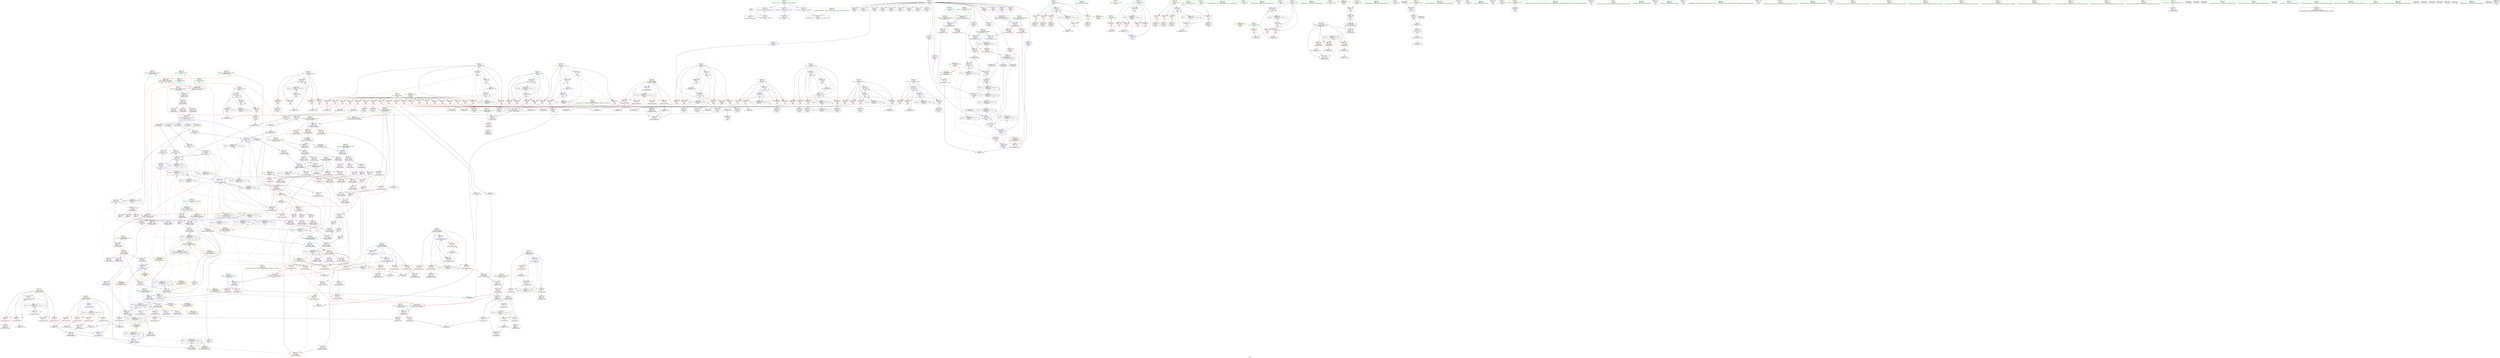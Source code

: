 digraph "SVFG" {
	label="SVFG";

	Node0x55a9a0006710 [shape=record,color=grey,label="{NodeID: 0\nNullPtr}"];
	Node0x55a9a0006710 -> Node0x55a9a004adb0[style=solid];
	Node0x55a9a0006710 -> Node0x55a9a0054d90[style=solid];
	Node0x55a9a006ff70 [shape=record,color=black,label="{NodeID: 609\n305 = PHI(306, 302, )\n}"];
	Node0x55a9a006ff70 -> Node0x55a9a0056210[style=solid];
	Node0x55a9a00574c0 [shape=record,color=blue,label="{NodeID: 443\n476\<--106\nj\<--\n_ZN6matrixC2Eii\n}"];
	Node0x55a9a00574c0 -> Node0x55a9a005d730[style=dashed];
	Node0x55a9a00574c0 -> Node0x55a9a005d800[style=dashed];
	Node0x55a9a00574c0 -> Node0x55a9a005d8d0[style=dashed];
	Node0x55a9a00574c0 -> Node0x55a9a0057660[style=dashed];
	Node0x55a9a00574c0 -> Node0x55a9a009b680[style=dashed];
	Node0x55a9a005a9b0 [shape=record,color=red,label="{NodeID: 277\n187\<--75\n\<--v\nmain\n}"];
	Node0x55a9a005a9b0 -> Node0x55a9a004b560[style=solid];
	Node0x55a9a004b7d0 [shape=record,color=black,label="{NodeID: 111\n200\<--199\nidxprom35\<--\nmain\n}"];
	Node0x55a9a00547b0 [shape=record,color=red,label="{NodeID: 388\n790\<--789\ndummyVal\<--offset_1\n_ZNK6matrixeoEx\n}"];
	Node0x55a9a00547b0 -> Node0x55a9a0057e80[style=solid];
	Node0x55a9a004fd90 [shape=record,color=purple,label="{NodeID: 222\n726\<--715\nm\<--this1\n_ZN6matrix5resetEv\n}"];
	Node0x55a9a004fd90 -> Node0x55a9a005fe30[style=solid];
	Node0x55a9a004c1b0 [shape=record,color=green,label="{NodeID: 56\n108\<--109\nclock\<--clock_field_insensitive\n}"];
	Node0x55a9a00f2ef0 [shape=record,color=black,label="{NodeID: 997\n467 = PHI(278, 116, 555, 613, )\n2nd arg _ZN6matrixC2Eii }"];
	Node0x55a9a00f2ef0 -> Node0x55a9a0057180[style=solid];
	Node0x55a9a0075bb0 [shape=record,color=grey,label="{NodeID: 665\n128 = cmp(126, 127, )\n}"];
	Node0x55a9a005d730 [shape=record,color=red,label="{NodeID: 333\n496\<--476\n\<--j\n_ZN6matrixC2Eii\n}"];
	Node0x55a9a005d730 -> Node0x55a9a0074530[style=solid];
	Node0x55a9a0052f90 [shape=record,color=purple,label="{NodeID: 167\n244\<--8\narrayidx62\<--d\nmain\n}"];
	Node0x55a9a003daf0 [shape=record,color=green,label="{NodeID: 1\n7\<--1\n__dso_handle\<--dummyObj\nGlob }"];
	Node0x55a9a0062d50 [shape=record,color=yellow,style=double,label="{NodeID: 776\n6V_1 = ENCHI(MR_6V_0)\npts\{58 \}\nFun[main]}"];
	Node0x55a9a0062d50 -> Node0x55a9a0058790[style=dashed];
	Node0x55a9a0070510 [shape=record,color=black,label="{NodeID: 610\n140 = PHI(106, 141, )\n}"];
	Node0x55a9a0070510 -> Node0x55a9a00552a0[style=solid];
	Node0x55a9a0057590 [shape=record,color=blue,label="{NodeID: 444\n506\<--306\narrayidx8\<--\n_ZN6matrixC2Eii\n}"];
	Node0x55a9a0057590 -> Node0x55a9a0057590[style=dashed];
	Node0x55a9a0057590 -> Node0x55a9a009bb80[style=dashed];
	Node0x55a9a0057590 -> Node0x55a9a009c080[style=dashed];
	Node0x55a9a005aa80 [shape=record,color=red,label="{NodeID: 278\n191\<--75\n\<--v\nmain\n}"];
	Node0x55a9a005aa80 -> Node0x55a9a004b630[style=solid];
	Node0x55a9a004b8a0 [shape=record,color=black,label="{NodeID: 112\n203\<--202\nidxprom37\<--\nmain\n}"];
	Node0x55a9a0054880 [shape=record,color=red,label="{NodeID: 389\n793\<--792\ndummyVal\<--offset_2\n_ZNK6matrixeoEx\n}"];
	Node0x55a9a0054880 -> Node0x55a9a0057f50[style=solid];
	Node0x55a9a004fe60 [shape=record,color=purple,label="{NodeID: 223\n734\<--715\n_mat\<--this1\n_ZN6matrix5resetEv\n}"];
	Node0x55a9a004c2b0 [shape=record,color=green,label="{NodeID: 57\n113\<--114\nscanf\<--scanf_field_insensitive\n}"];
	Node0x55a9a00f30f0 [shape=record,color=black,label="{NodeID: 998\n520 = PHI(87, 87, 87, 99, 101, 591, )\n0th arg _ZN6matrixixEi }"];
	Node0x55a9a00f30f0 -> Node0x55a9a0057800[style=solid];
	Node0x55a9a0075d30 [shape=record,color=grey,label="{NodeID: 666\n296 = cmp(294, 295, )\n}"];
	Node0x55a9a005d800 [shape=record,color=red,label="{NodeID: 334\n504\<--476\n\<--j\n_ZN6matrixC2Eii\n}"];
	Node0x55a9a005d800 -> Node0x55a9a00514c0[style=solid];
	Node0x55a9a0053060 [shape=record,color=purple,label="{NodeID: 168\n247\<--8\narrayidx64\<--d\nmain\n}"];
	Node0x55a9a0053060 -> Node0x55a9a005c7c0[style=solid];
	Node0x55a9a00485b0 [shape=record,color=green,label="{NodeID: 2\n10\<--1\n.str\<--dummyObj\nGlob }"];
	Node0x55a9a0070ab0 [shape=record,color=grey,label="{NodeID: 611\n749 = Binary(748, 116, )\n}"];
	Node0x55a9a0070ab0 -> Node0x55a9a0068cb0[style=solid];
	Node0x55a9a0057660 [shape=record,color=blue,label="{NodeID: 445\n476\<--510\nj\<--inc\n_ZN6matrixC2Eii\n}"];
	Node0x55a9a0057660 -> Node0x55a9a005d730[style=dashed];
	Node0x55a9a0057660 -> Node0x55a9a005d800[style=dashed];
	Node0x55a9a0057660 -> Node0x55a9a005d8d0[style=dashed];
	Node0x55a9a0057660 -> Node0x55a9a0057660[style=dashed];
	Node0x55a9a0057660 -> Node0x55a9a009b680[style=dashed];
	Node0x55a9a005ab50 [shape=record,color=red,label="{NodeID: 279\n199\<--75\n\<--v\nmain\n}"];
	Node0x55a9a005ab50 -> Node0x55a9a004b7d0[style=solid];
	Node0x55a9a004b970 [shape=record,color=black,label="{NodeID: 113\n230\<--229\nidxprom53\<--\nmain\n}"];
	Node0x55a9a0054950 [shape=record,color=red,label="{NodeID: 390\n796\<--795\ndummyVal\<--offset_0\n_ZNK6matrixeoEx\n}"];
	Node0x55a9a0054950 -> Node0x55a9a0058020[style=solid];
	Node0x55a9a004ff30 [shape=record,color=purple,label="{NodeID: 224\n737\<--715\narrayidx\<--this1\n_ZN6matrix5resetEv\n}"];
	Node0x55a9a004c3b0 [shape=record,color=green,label="{NodeID: 58\n181\<--182\n_ZSt3minIiERKT_S2_S2_\<--_ZSt3minIiERKT_S2_S2__field_insensitive\n}"];
	Node0x55a9a00f3490 [shape=record,color=black,label="{NodeID: 999\n521 = PHI(307, 325, 367, 381, 106, 630, )\n1st arg _ZN6matrixixEi }"];
	Node0x55a9a00f3490 -> Node0x55a9a00578d0[style=solid];
	Node0x55a9a0075eb0 [shape=record,color=grey,label="{NodeID: 667\n292 = cmp(290, 291, )\n}"];
	Node0x55a9a005d8d0 [shape=record,color=red,label="{NodeID: 335\n509\<--476\n\<--j\n_ZN6matrixC2Eii\n}"];
	Node0x55a9a005d8d0 -> Node0x55a9a0070db0[style=solid];
	Node0x55a9a0053130 [shape=record,color=purple,label="{NodeID: 169\n255\<--8\narrayidx67\<--d\nmain\n}"];
	Node0x55a9a0048640 [shape=record,color=green,label="{NodeID: 3\n12\<--1\n.str.1\<--dummyObj\nGlob }"];
	Node0x55a9a0062f10 [shape=record,color=yellow,style=double,label="{NodeID: 778\n10V_1 = ENCHI(MR_10V_0)\npts\{62 \}\nFun[main]}"];
	Node0x55a9a0062f10 -> Node0x55a9a0058ba0[style=dashed];
	Node0x55a9a0062f10 -> Node0x55a9a0058c70[style=dashed];
	Node0x55a9a0062f10 -> Node0x55a9a0058d40[style=dashed];
	Node0x55a9a0062f10 -> Node0x55a9a0058e10[style=dashed];
	Node0x55a9a0062f10 -> Node0x55a9a0058ee0[style=dashed];
	Node0x55a9a0062f10 -> Node0x55a9a0058fb0[style=dashed];
	Node0x55a9a0062f10 -> Node0x55a9a0059080[style=dashed];
	Node0x55a9a0062f10 -> Node0x55a9a0059150[style=dashed];
	Node0x55a9a0062f10 -> Node0x55a9a0059220[style=dashed];
	Node0x55a9a0062f10 -> Node0x55a9a00592f0[style=dashed];
	Node0x55a9a0062f10 -> Node0x55a9a00593c0[style=dashed];
	Node0x55a9a0062f10 -> Node0x55a9a0059490[style=dashed];
	Node0x55a9a0062f10 -> Node0x55a9a0059560[style=dashed];
	Node0x55a9a0062f10 -> Node0x55a9a0059630[style=dashed];
	Node0x55a9a0062f10 -> Node0x55a9a0059700[style=dashed];
	Node0x55a9a0062f10 -> Node0x55a9a00597d0[style=dashed];
	Node0x55a9a0062f10 -> Node0x55a9a00598a0[style=dashed];
	Node0x55a9a0062f10 -> Node0x55a9a0059970[style=dashed];
	Node0x55a9a0070c30 [shape=record,color=grey,label="{NodeID: 612\n151 = Binary(150, 116, )\n}"];
	Node0x55a9a0070c30 -> Node0x55a9a0055370[style=solid];
	Node0x55a9a0057730 [shape=record,color=blue,label="{NodeID: 446\n474\<--515\ni\<--inc10\n_ZN6matrixC2Eii\n}"];
	Node0x55a9a0057730 -> Node0x55a9a009b180[style=dashed];
	Node0x55a9a005ac20 [shape=record,color=red,label="{NodeID: 280\n213\<--79\n\<--k\nmain\n}"];
	Node0x55a9a005ac20 -> Node0x55a9a0074830[style=solid];
	Node0x55a9a004ba40 [shape=record,color=black,label="{NodeID: 114\n233\<--232\nidxprom55\<--\nmain\n}"];
	Node0x55a9a0054a20 [shape=record,color=red,label="{NodeID: 391\n799\<--798\ndummyVal\<--offset_1\n_ZNK6matrixeoEx\n}"];
	Node0x55a9a0054a20 -> Node0x55a9a00580f0[style=solid];
	Node0x55a9a0050000 [shape=record,color=purple,label="{NodeID: 225\n740\<--715\narrayidx7\<--this1\n_ZN6matrix5resetEv\n}"];
	Node0x55a9a0050000 -> Node0x55a9a0068b10[style=solid];
	Node0x55a9a004c4b0 [shape=record,color=green,label="{NodeID: 59\n280\<--281\n_ZN6matrixC2Eii\<--_ZN6matrixC2Eii_field_insensitive\n}"];
	Node0x55a9a00b7c00 [shape=record,color=yellow,style=double,label="{NodeID: 834\n77V_1 = ENCHI(MR_77V_0)\npts\{1040000 \}\nFun[_ZN6matrix5resetEv]}"];
	Node0x55a9a00b7c00 -> Node0x55a9a005fd60[style=dashed];
	Node0x55a9a0076030 [shape=record,color=grey,label="{NodeID: 668\n286 = cmp(284, 285, )\n}"];
	Node0x55a9a005d9a0 [shape=record,color=red,label="{NodeID: 336\n528\<--522\nthis1\<--this.addr\n_ZN6matrixixEi\n}"];
	Node0x55a9a005d9a0 -> Node0x55a9a00542d0[style=solid];
	Node0x55a9a005d9a0 -> Node0x55a9a00543a0[style=solid];
	Node0x55a9a005d9a0 -> Node0x55a9a004e530[style=solid];
	Node0x55a9a0053200 [shape=record,color=purple,label="{NodeID: 170\n258\<--8\narrayidx69\<--d\nmain\n}"];
	Node0x55a9a0053200 -> Node0x55a9a0055d30[style=solid];
	Node0x55a9a00486d0 [shape=record,color=green,label="{NodeID: 4\n14\<--1\n.str.2\<--dummyObj\nGlob }"];
	Node0x55a9a0062ff0 [shape=record,color=yellow,style=double,label="{NodeID: 779\n12V_1 = ENCHI(MR_12V_0)\npts\{64 \}\nFun[main]}"];
	Node0x55a9a0062ff0 -> Node0x55a9a0059a40[style=dashed];
	Node0x55a9a0070db0 [shape=record,color=grey,label="{NodeID: 613\n510 = Binary(509, 116, )\n}"];
	Node0x55a9a0070db0 -> Node0x55a9a0057660[style=solid];
	Node0x55a9a0057800 [shape=record,color=blue,label="{NodeID: 447\n522\<--520\nthis.addr\<--this\n_ZN6matrixixEi\n}"];
	Node0x55a9a0057800 -> Node0x55a9a005d9a0[style=dashed];
	Node0x55a9a005acf0 [shape=record,color=red,label="{NodeID: 281\n238\<--79\n\<--k\nmain\n}"];
	Node0x55a9a005acf0 -> Node0x55a9a0050620[style=solid];
	Node0x55a9a0050550 [shape=record,color=black,label="{NodeID: 115\n236\<--235\nidxprom57\<--\nmain\n}"];
	Node0x55a9a009f310 [shape=record,color=black,label="{NodeID: 724\nMR_125V_3 = PHI(MR_125V_4, MR_125V_2, )\npts\{711 \}\n}"];
	Node0x55a9a009f310 -> Node0x55a9a005f6e0[style=dashed];
	Node0x55a9a009f310 -> Node0x55a9a005f7b0[style=dashed];
	Node0x55a9a009f310 -> Node0x55a9a005f880[style=dashed];
	Node0x55a9a009f310 -> Node0x55a9a005f950[style=dashed];
	Node0x55a9a009f310 -> Node0x55a9a0068cb0[style=dashed];
	Node0x55a9a0054af0 [shape=record,color=red,label="{NodeID: 392\n802\<--801\ndummyVal\<--offset_2\n_ZNK6matrixeoEx\n}"];
	Node0x55a9a0054af0 -> Node0x55a9a00581c0[style=solid];
	Node0x55a9a00500d0 [shape=record,color=purple,label="{NodeID: 226\n763\<--762\n_mat\<--this1\n_ZNK6matrixixEi\n}"];
	Node0x55a9a004c5b0 [shape=record,color=green,label="{NodeID: 60\n309\<--310\n_ZN6matrixixEi\<--_ZN6matrixixEi_field_insensitive\n}"];
	Node0x55a9a00b7ce0 [shape=record,color=yellow,style=double,label="{NodeID: 835\n79V_1 = ENCHI(MR_79V_0)\npts\{1040001 \}\nFun[_ZN6matrix5resetEv]}"];
	Node0x55a9a00b7ce0 -> Node0x55a9a005fe30[style=dashed];
	Node0x55a9a00761b0 [shape=record,color=grey,label="{NodeID: 669\n643 = cmp(640, 642, )\n}"];
	Node0x55a9a005da70 [shape=record,color=red,label="{NodeID: 337\n530\<--524\n\<--id.addr\n_ZN6matrixixEi\n}"];
	Node0x55a9a005da70 -> Node0x55a9a0051590[style=solid];
	Node0x55a9a00532d0 [shape=record,color=purple,label="{NodeID: 171\n347\<--8\narrayidx112\<--d\nmain\n}"];
	Node0x55a9a0048760 [shape=record,color=green,label="{NodeID: 5\n16\<--1\n_ZSt4cerr\<--dummyObj\nGlob }"];
	Node0x55a9a00630d0 [shape=record,color=yellow,style=double,label="{NodeID: 780\n14V_1 = ENCHI(MR_14V_0)\npts\{66 \}\nFun[main]}"];
	Node0x55a9a00630d0 -> Node0x55a9a0059b10[style=dashed];
	Node0x55a9a0070f30 [shape=record,color=grey,label="{NodeID: 614\n744 = Binary(743, 116, )\n}"];
	Node0x55a9a0070f30 -> Node0x55a9a0068be0[style=solid];
	Node0x55a9a00578d0 [shape=record,color=blue,label="{NodeID: 448\n524\<--521\nid.addr\<--id\n_ZN6matrixixEi\n}"];
	Node0x55a9a00578d0 -> Node0x55a9a005da70[style=dashed];
	Node0x55a9a005adc0 [shape=record,color=red,label="{NodeID: 282\n242\<--79\n\<--k\nmain\n}"];
	Node0x55a9a005adc0 -> Node0x55a9a00506f0[style=solid];
	Node0x55a9a0050620 [shape=record,color=black,label="{NodeID: 116\n239\<--238\nidxprom59\<--\nmain\n}"];
	Node0x55a9a009f810 [shape=record,color=black,label="{NodeID: 725\nMR_127V_2 = PHI(MR_127V_4, MR_127V_1, )\npts\{713 \}\n}"];
	Node0x55a9a009f810 -> Node0x55a9a0068a40[style=dashed];
	Node0x55a9a0054bc0 [shape=record,color=blue,label="{NodeID: 393\n773\<--24\nllvm.global_ctors_0\<--\nGlob }"];
	Node0x55a9a00501a0 [shape=record,color=purple,label="{NodeID: 227\n766\<--762\narrayidx\<--this1\n_ZNK6matrixixEi\n}"];
	Node0x55a9a004c6b0 [shape=record,color=green,label="{NodeID: 61\n388\<--389\n_ZNK6matrixeoEx\<--_ZNK6matrixeoEx_field_insensitive\n}"];
	Node0x55a9a0076330 [shape=record,color=grey,label="{NodeID: 670\n163 = cmp(161, 162, )\n}"];
	Node0x55a9a005db40 [shape=record,color=red,label="{NodeID: 338\n551\<--539\nthis1\<--this.addr\n_ZNK6matrixeoEx\n}"];
	Node0x55a9a005db40 -> Node0x55a9a0051b40[style=solid];
	Node0x55a9a005db40 -> Node0x55a9a004e600[style=solid];
	Node0x55a9a005db40 -> Node0x55a9a004e6d0[style=solid];
	Node0x55a9a00533a0 [shape=record,color=purple,label="{NodeID: 172\n350\<--8\narrayidx114\<--d\nmain\n}"];
	Node0x55a9a00533a0 -> Node0x55a9a005c960[style=solid];
	Node0x55a9a00487f0 [shape=record,color=green,label="{NodeID: 6\n17\<--1\n.str.3\<--dummyObj\nGlob }"];
	Node0x55a9a00710b0 [shape=record,color=grey,label="{NodeID: 615\n413 = Binary(411, 412, )\n}"];
	Node0x55a9a00710b0 -> Node0x55a9a0051250[style=solid];
	Node0x55a9a00579a0 [shape=record,color=blue,label="{NodeID: 449\n539\<--537\nthis.addr\<--this\n_ZNK6matrixeoEx\n}"];
	Node0x55a9a00579a0 -> Node0x55a9a005db40[style=dashed];
	Node0x55a9a005ae90 [shape=record,color=red,label="{NodeID: 283\n271\<--79\n\<--k\nmain\n}"];
	Node0x55a9a005ae90 -> Node0x55a9a0072a30[style=solid];
	Node0x55a9a00506f0 [shape=record,color=black,label="{NodeID: 117\n243\<--242\nidxprom61\<--\nmain\n}"];
	Node0x55a9a009fd10 [shape=record,color=black,label="{NodeID: 726\nMR_81V_2 = PHI(MR_81V_3, MR_81V_1, )\npts\{1040002 \}\n|{|<s2>29}}"];
	Node0x55a9a009fd10 -> Node0x55a9a0068b10[style=dashed];
	Node0x55a9a009fd10 -> Node0x55a9a009fd10[style=dashed];
	Node0x55a9a009fd10:s2 -> Node0x55a9a0094380[style=dashed,color=blue];
	Node0x55a9a0054c90 [shape=record,color=blue,label="{NodeID: 394\n774\<--25\nllvm.global_ctors_1\<--_GLOBAL__sub_I_wifi_2_0.cpp\nGlob }"];
	Node0x55a9a0050270 [shape=record,color=purple,label="{NodeID: 228\n767\<--762\narraydecay\<--this1\n_ZNK6matrixixEi\n}"];
	Node0x55a9a0050270 -> Node0x55a9a0052290[style=solid];
	Node0x55a9a004c7b0 [shape=record,color=green,label="{NodeID: 62\n391\<--392\n_ZNK6matrixmlERKS_\<--_ZNK6matrixmlERKS__field_insensitive\n}"];
	Node0x55a9a005dc10 [shape=record,color=red,label="{NodeID: 339\n568\<--541\n\<--pw.addr\n_ZNK6matrixeoEx\n}"];
	Node0x55a9a005dc10 -> Node0x55a9a0075730[style=solid];
	Node0x55a9a0053470 [shape=record,color=purple,label="{NodeID: 173\n111\<--10\n\<--.str\nmain\n}"];
	Node0x55a9a0048880 [shape=record,color=green,label="{NodeID: 7\n19\<--1\n.str.4\<--dummyObj\nGlob }"];
	Node0x55a9a0071230 [shape=record,color=grey,label="{NodeID: 616\n172 = Binary(171, 169, )\n}"];
	Node0x55a9a0071230 -> Node0x55a9a00556b0[style=solid];
	Node0x55a9a0057a70 [shape=record,color=blue,label="{NodeID: 450\n541\<--538\npw.addr\<--pw\n_ZNK6matrixeoEx\n}"];
	Node0x55a9a0057a70 -> Node0x55a9a0092580[style=dashed];
	Node0x55a9a005af60 [shape=record,color=red,label="{NodeID: 284\n219\<--81\n\<--i45\nmain\n}"];
	Node0x55a9a005af60 -> Node0x55a9a0074cb0[style=solid];
	Node0x55a9a00507c0 [shape=record,color=black,label="{NodeID: 118\n246\<--245\nidxprom63\<--\nmain\n}"];
	Node0x55a9a0054d90 [shape=record,color=blue, style = dotted,label="{NodeID: 395\n775\<--3\nllvm.global_ctors_2\<--dummyVal\nGlob }"];
	Node0x55a9a0050340 [shape=record,color=purple,label="{NodeID: 229\n313\<--308\narrayidx93\<--call91\nmain\n}"];
	Node0x55a9a0050340 -> Node0x55a9a0056210[style=solid];
	Node0x55a9a004c8b0 [shape=record,color=green,label="{NodeID: 63\n399\<--400\nprintf\<--printf_field_insensitive\n}"];
	Node0x55a9a005dce0 [shape=record,color=red,label="{NodeID: 340\n571\<--541\n\<--pw.addr\n_ZNK6matrixeoEx\n}"];
	Node0x55a9a005dce0 -> Node0x55a9a0073030[style=solid];
	Node0x55a9a0053540 [shape=record,color=purple,label="{NodeID: 174\n122\<--12\n\<--.str.1\nmain\n}"];
	Node0x55a9a0048910 [shape=record,color=green,label="{NodeID: 8\n21\<--1\n.str.5\<--dummyObj\nGlob }"];
	Node0x55a9a00713b0 [shape=record,color=grey,label="{NodeID: 617\n586 = Binary(585, 573, )\n}"];
	Node0x55a9a00713b0 -> Node0x55a9a0058290[style=solid];
	Node0x55a9a0057b40 [shape=record,color=blue, style = dotted,label="{NodeID: 451\n776\<--778\noffset_0\<--dummyVal\n_ZNK6matrixeoEx\n}"];
	Node0x55a9a0057b40 -> Node0x55a9a0057c10[style=dashed];
	Node0x55a9a005b030 [shape=record,color=red,label="{NodeID: 285\n229\<--81\n\<--i45\nmain\n}"];
	Node0x55a9a005b030 -> Node0x55a9a004b970[style=solid];
	Node0x55a9a0050890 [shape=record,color=black,label="{NodeID: 119\n254\<--253\nidxprom66\<--\nmain\n}"];
	Node0x55a9a0054e90 [shape=record,color=blue,label="{NodeID: 396\n53\<--106\nretval\<--\nmain\n}"];
	Node0x55a9a0050410 [shape=record,color=purple,label="{NodeID: 230\n329\<--326\narrayidx102\<--call100\nmain\n}"];
	Node0x55a9a0050410 -> Node0x55a9a0056480[style=solid];
	Node0x55a9a004c9b0 [shape=record,color=green,label="{NodeID: 64\n403\<--404\n_ZStlsISt11char_traitsIcEERSt13basic_ostreamIcT_ES5_PKc\<--_ZStlsISt11char_traitsIcEERSt13basic_ostreamIcT_ES5_PKc_field_insensitive\n}"];
	Node0x55a9a005ddb0 [shape=record,color=red,label="{NodeID: 341\n585\<--541\n\<--pw.addr\n_ZNK6matrixeoEx\n}"];
	Node0x55a9a005ddb0 -> Node0x55a9a00713b0[style=solid];
	Node0x55a9a0053610 [shape=record,color=purple,label="{NodeID: 175\n165\<--12\n\<--.str.1\nmain\n}"];
	Node0x55a9a00489a0 [shape=record,color=green,label="{NodeID: 9\n24\<--1\n\<--dummyObj\nCan only get source location for instruction, argument, global var or function.}"];
	Node0x55a9a0071530 [shape=record,color=grey,label="{NodeID: 618\n415 = Binary(414, 416, )\n}"];
	Node0x55a9a0071530 -> Node0x55a9a0071b30[style=solid];
	Node0x55a9a0057c10 [shape=record,color=blue, style = dotted,label="{NodeID: 452\n779\<--781\noffset_1\<--dummyVal\n_ZNK6matrixeoEx\n}"];
	Node0x55a9a0057c10 -> Node0x55a9a0057ce0[style=dashed];
	Node0x55a9a005b100 [shape=record,color=red,label="{NodeID: 286\n235\<--81\n\<--i45\nmain\n}"];
	Node0x55a9a005b100 -> Node0x55a9a0050550[style=solid];
	Node0x55a9a0050960 [shape=record,color=black,label="{NodeID: 120\n257\<--256\nidxprom68\<--\nmain\n}"];
	Node0x55a9a0054f60 [shape=record,color=blue,label="{NodeID: 397\n55\<--107\nstartt\<--call\nmain\n}"];
	Node0x55a9a0054f60 -> Node0x55a9a00586c0[style=dashed];
	Node0x55a9a0058490 [shape=record,color=purple,label="{NodeID: 231\n371\<--368\narrayidx126\<--call124\nmain\n}"];
	Node0x55a9a0058490 -> Node0x55a9a0056960[style=solid];
	Node0x55a9a004cab0 [shape=record,color=green,label="{NodeID: 65\n407\<--408\n_ZNSolsEi\<--_ZNSolsEi_field_insensitive\n}"];
	Node0x55a9a005de80 [shape=record,color=red,label="{NodeID: 342\n553\<--552\n\<--n\n_ZNK6matrixeoEx\n|{<s0>27}}"];
	Node0x55a9a005de80:s0 -> Node0x55a9a00f2cf0[style=solid,color=red];
	Node0x55a9a00536e0 [shape=record,color=purple,label="{NodeID: 176\n397\<--14\n\<--.str.2\nmain\n}"];
	Node0x55a9a0048a30 [shape=record,color=green,label="{NodeID: 10\n106\<--1\n\<--dummyObj\nCan only get source location for instruction, argument, global var or function.|{<s0>18}}"];
	Node0x55a9a0048a30:s0 -> Node0x55a9a00f3490[style=solid,color=red];
	Node0x55a9a00bf640 [shape=record,color=yellow,style=double,label="{NodeID: 951\n56V_3 = CSCHI(MR_56V_2)\npts\{1040000 1040001 1040002 \}\nCS[]|{|<s1>17|<s2>17|<s3>17}}"];
	Node0x55a9a00bf640 -> Node0x55a9a009ac80[style=dashed];
	Node0x55a9a00bf640:s1 -> Node0x55a9a00b70f0[style=dashed,color=red];
	Node0x55a9a00bf640:s2 -> Node0x55a9a00b71d0[style=dashed,color=red];
	Node0x55a9a00bf640:s3 -> Node0x55a9a00b72b0[style=dashed,color=red];
	Node0x55a9a00716b0 [shape=record,color=grey,label="{NodeID: 619\n379 = Binary(378, 116, )\n|{<s0>14}}"];
	Node0x55a9a00716b0:s0 -> Node0x55a9a00f2cf0[style=solid,color=red];
	Node0x55a9a0057ce0 [shape=record,color=blue, style = dotted,label="{NodeID: 453\n782\<--784\noffset_2\<--dummyVal\n_ZNK6matrixeoEx\n}"];
	Node0x55a9a0057ce0 -> Node0x55a9a0092a80[style=dashed];
	Node0x55a9a005b1d0 [shape=record,color=red,label="{NodeID: 287\n253\<--81\n\<--i45\nmain\n}"];
	Node0x55a9a005b1d0 -> Node0x55a9a0050890[style=solid];
	Node0x55a9a0050a30 [shape=record,color=black,label="{NodeID: 121\n301\<--300\nconv\<--sub\nmain\n}"];
	Node0x55a9a0050a30 -> Node0x55a9a00719b0[style=solid];
	Node0x55a9a00a1110 [shape=record,color=black,label="{NodeID: 730\nMR_52V_6 = PHI(MR_52V_8, MR_52V_3, )\npts\{90000 \}\n|{|<s3>7}}"];
	Node0x55a9a00a1110 -> Node0x55a9a005c550[style=dashed];
	Node0x55a9a00a1110 -> Node0x55a9a0055780[style=dashed];
	Node0x55a9a00a1110 -> Node0x55a9a0061db0[style=dashed];
	Node0x55a9a00a1110:s3 -> Node0x55a9a00b7770[style=dashed,color=red];
	Node0x55a9a0055030 [shape=record,color=blue,label="{NodeID: 398\n59\<--116\ntc\<--\nmain\n}"];
	Node0x55a9a0055030 -> Node0x55a9a0094880[style=dashed];
	Node0x55a9a0058520 [shape=record,color=purple,label="{NodeID: 232\n634\<--631\narrayidx\<--call\n_ZNK6matrixmlERKS_\n}"];
	Node0x55a9a0058520 -> Node0x55a9a00682f0[style=solid];
	Node0x55a9a004cbb0 [shape=record,color=green,label="{NodeID: 66\n420\<--421\n_ZNSolsEd\<--_ZNSolsEd_field_insensitive\n}"];
	Node0x55a9a005df50 [shape=record,color=red,label="{NodeID: 343\n555\<--554\n\<--m\n_ZNK6matrixeoEx\n|{<s0>27}}"];
	Node0x55a9a005df50:s0 -> Node0x55a9a00f2ef0[style=solid,color=red];
	Node0x55a9a00537b0 [shape=record,color=purple,label="{NodeID: 177\n401\<--17\n\<--.str.3\nmain\n}"];
	Node0x55a9a0048ac0 [shape=record,color=green,label="{NodeID: 11\n116\<--1\n\<--dummyObj\nCan only get source location for instruction, argument, global var or function.|{<s0>14}}"];
	Node0x55a9a0048ac0:s0 -> Node0x55a9a00f2ef0[style=solid,color=red];
	Node0x55a9a0063610 [shape=record,color=yellow,style=double,label="{NodeID: 786\n26V_1 = ENCHI(MR_26V_0)\npts\{78 \}\nFun[main]|{|<s3>7|<s4>8}}"];
	Node0x55a9a0063610 -> Node0x55a9a005c550[style=dashed];
	Node0x55a9a0063610 -> Node0x55a9a005c620[style=dashed];
	Node0x55a9a0063610 -> Node0x55a9a005c890[style=dashed];
	Node0x55a9a0063610:s3 -> Node0x55a9a00b7850[style=dashed,color=red];
	Node0x55a9a0063610:s4 -> Node0x55a9a00b7850[style=dashed,color=red];
	Node0x55a9a0071830 [shape=record,color=grey,label="{NodeID: 620\n515 = Binary(514, 116, )\n}"];
	Node0x55a9a0071830 -> Node0x55a9a0057730[style=solid];
	Node0x55a9a0057db0 [shape=record,color=blue, style = dotted,label="{NodeID: 454\n785\<--787\noffset_0\<--dummyVal\n_ZNK6matrixeoEx\n}"];
	Node0x55a9a0057db0 -> Node0x55a9a0093980[style=dashed];
	Node0x55a9a005b2a0 [shape=record,color=red,label="{NodeID: 288\n266\<--81\n\<--i45\nmain\n}"];
	Node0x55a9a005b2a0 -> Node0x55a9a0072eb0[style=solid];
	Node0x55a9a0050b00 [shape=record,color=black,label="{NodeID: 122\n312\<--311\nidxprom92\<--\nmain\n}"];
	Node0x55a9a0055100 [shape=record,color=blue,label="{NodeID: 399\n67\<--106\ni\<--\nmain\n}"];
	Node0x55a9a0055100 -> Node0x55a9a0059be0[style=dashed];
	Node0x55a9a0055100 -> Node0x55a9a0059cb0[style=dashed];
	Node0x55a9a0055100 -> Node0x55a9a0059d80[style=dashed];
	Node0x55a9a0055100 -> Node0x55a9a0059e50[style=dashed];
	Node0x55a9a0055100 -> Node0x55a9a0055440[style=dashed];
	Node0x55a9a0055100 -> Node0x55a9a0094d80[style=dashed];
	Node0x55a9a00585f0 [shape=record,color=purple,label="{NodeID: 233\n662\<--657\narrayidx17\<--call15\n_ZNK6matrixmlERKS_\n}"];
	Node0x55a9a00585f0 -> Node0x55a9a005f540[style=solid];
	Node0x55a9a004ccb0 [shape=record,color=green,label="{NodeID: 67\n425\<--426\n_ZSt4endlIcSt11char_traitsIcEERSt13basic_ostreamIT_T0_ES6_\<--_ZSt4endlIcSt11char_traitsIcEERSt13basic_ostreamIT_T0_ES6__field_insensitive\n}"];
	Node0x55a9a005e020 [shape=record,color=red,label="{NodeID: 344\n608\<--594\nthis1\<--this.addr\n_ZNK6matrixmlERKS_\n}"];
	Node0x55a9a005e020 -> Node0x55a9a004f640[style=solid];
	Node0x55a9a005e020 -> Node0x55a9a004f710[style=solid];
	Node0x55a9a005e020 -> Node0x55a9a004f7e0[style=solid];
	Node0x55a9a005e020 -> Node0x55a9a004f8b0[style=solid];
	Node0x55a9a005e020 -> Node0x55a9a004f980[style=solid];
	Node0x55a9a005e020 -> Node0x55a9a004fa50[style=solid];
	Node0x55a9a0053880 [shape=record,color=purple,label="{NodeID: 178\n409\<--19\n\<--.str.4\nmain\n}"];
	Node0x55a9a0048b50 [shape=record,color=green,label="{NodeID: 12\n141\<--1\n\<--dummyObj\nCan only get source location for instruction, argument, global var or function.}"];
	Node0x55a9a00719b0 [shape=record,color=grey,label="{NodeID: 621\n302 = Binary(303, 301, )\n}"];
	Node0x55a9a00719b0 -> Node0x55a9a006ff70[style=solid];
	Node0x55a9a0057e80 [shape=record,color=blue, style = dotted,label="{NodeID: 455\n788\<--790\noffset_1\<--dummyVal\n_ZNK6matrixeoEx\n}"];
	Node0x55a9a0057e80 -> Node0x55a9a0093e80[style=dashed];
	Node0x55a9a005b370 [shape=record,color=red,label="{NodeID: 289\n225\<--83\n\<--j49\nmain\n}"];
	Node0x55a9a005b370 -> Node0x55a9a00755b0[style=solid];
	Node0x55a9a0050bd0 [shape=record,color=black,label="{NodeID: 123\n328\<--327\nidxprom101\<--\nmain\n}"];
	Node0x55a9a00551d0 [shape=record,color=blue,label="{NodeID: 400\n69\<--106\nj\<--\nmain\n}"];
	Node0x55a9a00551d0 -> Node0x55a9a0059f20[style=dashed];
	Node0x55a9a00551d0 -> Node0x55a9a0059ff0[style=dashed];
	Node0x55a9a00551d0 -> Node0x55a9a005a0c0[style=dashed];
	Node0x55a9a00551d0 -> Node0x55a9a005a190[style=dashed];
	Node0x55a9a00551d0 -> Node0x55a9a00551d0[style=dashed];
	Node0x55a9a00551d0 -> Node0x55a9a0055370[style=dashed];
	Node0x55a9a00551d0 -> Node0x55a9a0095280[style=dashed];
	Node0x55a9a00586c0 [shape=record,color=red,label="{NodeID: 234\n412\<--55\n\<--startt\nmain\n}"];
	Node0x55a9a00586c0 -> Node0x55a9a00710b0[style=solid];
	Node0x55a9a004cdb0 [shape=record,color=green,label="{NodeID: 68\n427\<--428\n_ZNSolsEPFRSoS_E\<--_ZNSolsEPFRSoS_E_field_insensitive\n}"];
	Node0x55a9a005e0f0 [shape=record,color=red,label="{NodeID: 345\n611\<--596\n\<--mat.addr\n_ZNK6matrixmlERKS_\n}"];
	Node0x55a9a005e0f0 -> Node0x55a9a004fb20[style=solid];
	Node0x55a9a0053950 [shape=record,color=purple,label="{NodeID: 179\n422\<--21\n\<--.str.5\nmain\n}"];
	Node0x55a9a0048be0 [shape=record,color=green,label="{NodeID: 13\n169\<--1\n\<--dummyObj\nCan only get source location for instruction, argument, global var or function.}"];
	Node0x55a9a00bf9e0 [shape=record,color=yellow,style=double,label="{NodeID: 954\n77V_2 = CSCHI(MR_77V_1)\npts\{1040000 \}\nCS[]|{|<s1>29}}"];
	Node0x55a9a00bf9e0 -> Node0x55a9a0093980[style=dashed];
	Node0x55a9a00bf9e0:s1 -> Node0x55a9a00b7c00[style=dashed,color=red];
	Node0x55a9a0071b30 [shape=record,color=grey,label="{NodeID: 622\n417 = Binary(415, 418, )\n}"];
	Node0x55a9a0057f50 [shape=record,color=blue, style = dotted,label="{NodeID: 456\n791\<--793\noffset_2\<--dummyVal\n_ZNK6matrixeoEx\n}"];
	Node0x55a9a0057f50 -> Node0x55a9a0094380[style=dashed];
	Node0x55a9a005b440 [shape=record,color=red,label="{NodeID: 290\n232\<--83\n\<--j49\nmain\n}"];
	Node0x55a9a005b440 -> Node0x55a9a004ba40[style=solid];
	Node0x55a9a0050ca0 [shape=record,color=black,label="{NodeID: 124\n346\<--345\nidxprom111\<--\nmain\n}"];
	Node0x55a9a00a2010 [shape=record,color=black,label="{NodeID: 733\nMR_58V_3 = PHI(MR_58V_4, MR_58V_2, )\npts\{443 \}\n}"];
	Node0x55a9a00a2010 -> Node0x55a9a005cb00[style=dashed];
	Node0x55a9a00552a0 [shape=record,color=blue,label="{NodeID: 401\n147\<--140\narrayidx11\<--cond\nmain\n}"];
	Node0x55a9a00552a0 -> Node0x55a9a00552a0[style=dashed];
	Node0x55a9a00552a0 -> Node0x55a9a00604b0[style=dashed];
	Node0x55a9a0058790 [shape=record,color=red,label="{NodeID: 235\n119\<--57\n\<--tt\nmain\n}"];
	Node0x55a9a0058790 -> Node0x55a9a0075a30[style=solid];
	Node0x55a9a004ceb0 [shape=record,color=green,label="{NodeID: 69\n442\<--443\nretval\<--retval_field_insensitive\n_ZSt3minIiERKT_S2_S2_\n}"];
	Node0x55a9a004ceb0 -> Node0x55a9a005cb00[style=solid];
	Node0x55a9a004ceb0 -> Node0x55a9a0056e40[style=solid];
	Node0x55a9a004ceb0 -> Node0x55a9a0056f10[style=solid];
	Node0x55a9a005e1c0 [shape=record,color=red,label="{NodeID: 346\n625\<--596\n\<--mat.addr\n_ZNK6matrixmlERKS_\n}"];
	Node0x55a9a005e1c0 -> Node0x55a9a004fbf0[style=solid];
	Node0x55a9a0053a20 [shape=record,color=purple,label="{NodeID: 180\n773\<--23\nllvm.global_ctors_0\<--llvm.global_ctors\nGlob }"];
	Node0x55a9a0053a20 -> Node0x55a9a0054bc0[style=solid];
	Node0x55a9a0048c70 [shape=record,color=green,label="{NodeID: 14\n303\<--1\n\<--dummyObj\nCan only get source location for instruction, argument, global var or function.}"];
	Node0x55a9a00bfb40 [shape=record,color=yellow,style=double,label="{NodeID: 955\n79V_2 = CSCHI(MR_79V_1)\npts\{1040001 \}\nCS[]|{|<s1>29}}"];
	Node0x55a9a00bfb40 -> Node0x55a9a0093e80[style=dashed];
	Node0x55a9a00bfb40:s1 -> Node0x55a9a00b7ce0[style=dashed,color=red];
	Node0x55a9a0071cb0 [shape=record,color=grey,label="{NodeID: 623\n208 = Binary(207, 116, )\n}"];
	Node0x55a9a0071cb0 -> Node0x55a9a0055920[style=solid];
	Node0x55a9a0058020 [shape=record,color=blue, style = dotted,label="{NodeID: 457\n794\<--796\noffset_0\<--dummyVal\n_ZNK6matrixeoEx\n}"];
	Node0x55a9a0058020 -> Node0x55a9a00580f0[style=dashed];
	Node0x55a9a005b510 [shape=record,color=red,label="{NodeID: 291\n245\<--83\n\<--j49\nmain\n}"];
	Node0x55a9a005b510 -> Node0x55a9a00507c0[style=solid];
	Node0x55a9a0050d70 [shape=record,color=black,label="{NodeID: 125\n349\<--348\nidxprom113\<--\nmain\n}"];
	Node0x55a9a00a2510 [shape=record,color=black,label="{NodeID: 734\nMR_36V_2 = PHI(MR_36V_3, MR_36V_1, )\npts\{88 \}\n}"];
	Node0x55a9a00a2510 -> Node0x55a9a00683c0[style=dashed];
	Node0x55a9a00a2510 -> Node0x55a9a00a2510[style=dashed];
	Node0x55a9a0055370 [shape=record,color=blue,label="{NodeID: 402\n69\<--151\nj\<--inc\nmain\n}"];
	Node0x55a9a0055370 -> Node0x55a9a0059f20[style=dashed];
	Node0x55a9a0055370 -> Node0x55a9a0059ff0[style=dashed];
	Node0x55a9a0055370 -> Node0x55a9a005a0c0[style=dashed];
	Node0x55a9a0055370 -> Node0x55a9a005a190[style=dashed];
	Node0x55a9a0055370 -> Node0x55a9a00551d0[style=dashed];
	Node0x55a9a0055370 -> Node0x55a9a0055370[style=dashed];
	Node0x55a9a0055370 -> Node0x55a9a0095280[style=dashed];
	Node0x55a9a0058860 [shape=record,color=red,label="{NodeID: 236\n118\<--59\n\<--tc\nmain\n}"];
	Node0x55a9a0058860 -> Node0x55a9a0075a30[style=solid];
	Node0x55a9a004cf80 [shape=record,color=green,label="{NodeID: 70\n444\<--445\n__a.addr\<--__a.addr_field_insensitive\n_ZSt3minIiERKT_S2_S2_\n}"];
	Node0x55a9a004cf80 -> Node0x55a9a005cbd0[style=solid];
	Node0x55a9a004cf80 -> Node0x55a9a005cca0[style=solid];
	Node0x55a9a004cf80 -> Node0x55a9a0056ca0[style=solid];
	Node0x55a9a005e290 [shape=record,color=red,label="{NodeID: 347\n655\<--596\n\<--mat.addr\n_ZNK6matrixmlERKS_\n|{<s0>36}}"];
	Node0x55a9a005e290:s0 -> Node0x55a9a00f1cc0[style=solid,color=red];
	Node0x55a9a0053b20 [shape=record,color=purple,label="{NodeID: 181\n774\<--23\nllvm.global_ctors_1\<--llvm.global_ctors\nGlob }"];
	Node0x55a9a0053b20 -> Node0x55a9a0054c90[style=solid];
	Node0x55a9a0048d70 [shape=record,color=green,label="{NodeID: 15\n306\<--1\n\<--dummyObj\nCan only get source location for instruction, argument, global var or function.}"];
	Node0x55a9a00bfc20 [shape=record,color=yellow,style=double,label="{NodeID: 956\n81V_2 = CSCHI(MR_81V_1)\npts\{1040002 \}\nCS[]|{<s0>29}}"];
	Node0x55a9a00bfc20:s0 -> Node0x55a9a009fd10[style=dashed,color=red];
	Node0x55a9a0071e30 [shape=record,color=grey,label="{NodeID: 624\n431 = Binary(430, 116, )\n}"];
	Node0x55a9a0071e30 -> Node0x55a9a0056bd0[style=solid];
	Node0x55a9a00580f0 [shape=record,color=blue, style = dotted,label="{NodeID: 458\n797\<--799\noffset_1\<--dummyVal\n_ZNK6matrixeoEx\n}"];
	Node0x55a9a00580f0 -> Node0x55a9a00581c0[style=dashed];
	Node0x55a9a005b5e0 [shape=record,color=red,label="{NodeID: 292\n256\<--83\n\<--j49\nmain\n}"];
	Node0x55a9a005b5e0 -> Node0x55a9a0050960[style=solid];
	Node0x55a9a0050e40 [shape=record,color=black,label="{NodeID: 126\n352\<--351\nconv115\<--\nmain\n}"];
	Node0x55a9a0050e40 -> Node0x55a9a00737b0[style=solid];
	Node0x55a9a00a2a10 [shape=record,color=black,label="{NodeID: 735\nMR_48V_2 = PHI(MR_48V_3, MR_48V_1, )\npts\{100 \}\n|{|<s3>17|<s4>17}}"];
	Node0x55a9a00a2a10 -> Node0x55a9a005f200[style=dashed];
	Node0x55a9a00a2a10 -> Node0x55a9a00683c0[style=dashed];
	Node0x55a9a00a2a10 -> Node0x55a9a00a2a10[style=dashed];
	Node0x55a9a00a2a10:s3 -> Node0x55a9a005ca30[style=dashed,color=blue];
	Node0x55a9a00a2a10:s4 -> Node0x55a9a0099880[style=dashed,color=blue];
	Node0x55a9a0055440 [shape=record,color=blue,label="{NodeID: 403\n67\<--156\ni\<--inc13\nmain\n}"];
	Node0x55a9a0055440 -> Node0x55a9a0059be0[style=dashed];
	Node0x55a9a0055440 -> Node0x55a9a0059cb0[style=dashed];
	Node0x55a9a0055440 -> Node0x55a9a0059d80[style=dashed];
	Node0x55a9a0055440 -> Node0x55a9a0059e50[style=dashed];
	Node0x55a9a0055440 -> Node0x55a9a0055440[style=dashed];
	Node0x55a9a0055440 -> Node0x55a9a0094d80[style=dashed];
	Node0x55a9a0058930 [shape=record,color=red,label="{NodeID: 237\n393\<--59\n\<--tc\nmain\n}"];
	Node0x55a9a004d050 [shape=record,color=green,label="{NodeID: 71\n446\<--447\n__b.addr\<--__b.addr_field_insensitive\n_ZSt3minIiERKT_S2_S2_\n}"];
	Node0x55a9a004d050 -> Node0x55a9a005cd70[style=solid];
	Node0x55a9a004d050 -> Node0x55a9a005ce40[style=solid];
	Node0x55a9a004d050 -> Node0x55a9a0056d70[style=solid];
	Node0x55a9a005e360 [shape=record,color=red,label="{NodeID: 348\n617\<--598\n\<--i\n_ZNK6matrixmlERKS_\n}"];
	Node0x55a9a005e360 -> Node0x55a9a00746b0[style=solid];
	Node0x55a9a0053c20 [shape=record,color=purple,label="{NodeID: 182\n775\<--23\nllvm.global_ctors_2\<--llvm.global_ctors\nGlob }"];
	Node0x55a9a0053c20 -> Node0x55a9a0054d90[style=solid];
	Node0x55a9a0048e70 [shape=record,color=green,label="{NodeID: 16\n338\<--1\n\<--dummyObj\nCan only get source location for instruction, argument, global var or function.}"];
	Node0x55a9a0071fb0 [shape=record,color=grey,label="{NodeID: 625\n680 = Binary(679, 116, )\n}"];
	Node0x55a9a0071fb0 -> Node0x55a9a00687d0[style=solid];
	Node0x55a9a00581c0 [shape=record,color=blue, style = dotted,label="{NodeID: 459\n800\<--802\noffset_2\<--dummyVal\n_ZNK6matrixeoEx\n}"];
	Node0x55a9a00581c0 -> Node0x55a9a0092a80[style=dashed];
	Node0x55a9a005b6b0 [shape=record,color=red,label="{NodeID: 293\n261\<--83\n\<--j49\nmain\n}"];
	Node0x55a9a005b6b0 -> Node0x55a9a0073330[style=solid];
	Node0x55a9a0050f10 [shape=record,color=black,label="{NodeID: 127\n362\<--361\nconv120\<--\nmain\n}"];
	Node0x55a9a0050f10 -> Node0x55a9a0072d30[style=solid];
	Node0x55a9a00a2f10 [shape=record,color=black,label="{NodeID: 736\nMR_110V_3 = PHI(MR_110V_4, MR_110V_2, )\npts\{599 \}\n}"];
	Node0x55a9a00a2f10 -> Node0x55a9a005e360[style=dashed];
	Node0x55a9a00a2f10 -> Node0x55a9a005e430[style=dashed];
	Node0x55a9a00a2f10 -> Node0x55a9a005e500[style=dashed];
	Node0x55a9a00a2f10 -> Node0x55a9a005e5d0[style=dashed];
	Node0x55a9a00a2f10 -> Node0x55a9a00687d0[style=dashed];
	Node0x55a9a0055510 [shape=record,color=blue,label="{NodeID: 404\n71\<--106\ni15\<--\nmain\n}"];
	Node0x55a9a0055510 -> Node0x55a9a005a260[style=dashed];
	Node0x55a9a0055510 -> Node0x55a9a005a330[style=dashed];
	Node0x55a9a0055510 -> Node0x55a9a0055920[style=dashed];
	Node0x55a9a0055510 -> Node0x55a9a0095780[style=dashed];
	Node0x55a9a0058a00 [shape=record,color=red,label="{NodeID: 238\n405\<--59\n\<--tc\nmain\n}"];
	Node0x55a9a004d120 [shape=record,color=green,label="{NodeID: 72\n468\<--469\nthis.addr\<--this.addr_field_insensitive\n_ZN6matrixC2Eii\n}"];
	Node0x55a9a004d120 -> Node0x55a9a005d0b0[style=solid];
	Node0x55a9a004d120 -> Node0x55a9a0056fe0[style=solid];
	Node0x55a9a005e430 [shape=record,color=red,label="{NodeID: 349\n630\<--598\n\<--i\n_ZNK6matrixmlERKS_\n|{<s0>35}}"];
	Node0x55a9a005e430:s0 -> Node0x55a9a00f3490[style=solid,color=red];
	Node0x55a9a0053d20 [shape=record,color=purple,label="{NodeID: 183\n383\<--382\narrayidx132\<--call131\nmain\n}"];
	Node0x55a9a0053d20 -> Node0x55a9a0056b00[style=solid];
	Node0x55a9a0048f70 [shape=record,color=green,label="{NodeID: 17\n416\<--1\n\<--dummyObj\nCan only get source location for instruction, argument, global var or function.}"];
	Node0x55a9a0072130 [shape=record,color=grey,label="{NodeID: 626\n375 = Binary(374, 116, )\n}"];
	Node0x55a9a0072130 -> Node0x55a9a0056a30[style=solid];
	Node0x55a9a0058290 [shape=record,color=blue,label="{NodeID: 460\n541\<--586\npw.addr\<--shr\n_ZNK6matrixeoEx\n}"];
	Node0x55a9a0058290 -> Node0x55a9a0092580[style=dashed];
	Node0x55a9a005b780 [shape=record,color=red,label="{NodeID: 294\n284\<--89\n\<--i81\nmain\n}"];
	Node0x55a9a005b780 -> Node0x55a9a0076030[style=solid];
	Node0x55a9a0050fe0 [shape=record,color=black,label="{NodeID: 128\n365\<--364\nconv122\<--sub121\nmain\n}"];
	Node0x55a9a0050fe0 -> Node0x55a9a0072d30[style=solid];
	Node0x55a9a00a3410 [shape=record,color=black,label="{NodeID: 737\nMR_112V_2 = PHI(MR_112V_4, MR_112V_1, )\npts\{601 \}\n}"];
	Node0x55a9a00a3410 -> Node0x55a9a0068220[style=dashed];
	Node0x55a9a00555e0 [shape=record,color=blue,label="{NodeID: 405\n73\<--168\nu\<--dec\nmain\n}"];
	Node0x55a9a00555e0 -> Node0x55a9a005a400[style=dashed];
	Node0x55a9a00555e0 -> Node0x55a9a005a4d0[style=dashed];
	Node0x55a9a00555e0 -> Node0x55a9a005a5a0[style=dashed];
	Node0x55a9a00555e0 -> Node0x55a9a005a670[style=dashed];
	Node0x55a9a00555e0 -> Node0x55a9a005a740[style=dashed];
	Node0x55a9a00555e0 -> Node0x55a9a00555e0[style=dashed];
	Node0x55a9a00555e0 -> Node0x55a9a0095c80[style=dashed];
	Node0x55a9a0058ad0 [shape=record,color=red,label="{NodeID: 239\n430\<--59\n\<--tc\nmain\n}"];
	Node0x55a9a0058ad0 -> Node0x55a9a0071e30[style=solid];
	Node0x55a9a004d1f0 [shape=record,color=green,label="{NodeID: 73\n470\<--471\nn.addr\<--n.addr_field_insensitive\n_ZN6matrixC2Eii\n}"];
	Node0x55a9a004d1f0 -> Node0x55a9a005d180[style=solid];
	Node0x55a9a004d1f0 -> Node0x55a9a005d250[style=solid];
	Node0x55a9a004d1f0 -> Node0x55a9a00570b0[style=solid];
	Node0x55a9a005e500 [shape=record,color=red,label="{NodeID: 350\n648\<--598\n\<--i\n_ZNK6matrixmlERKS_\n}"];
	Node0x55a9a005e500 -> Node0x55a9a0051ce0[style=solid];
	Node0x55a9a0053df0 [shape=record,color=purple,label="{NodeID: 184\n395\<--394\narrayidx136\<--call135\nmain\n}"];
	Node0x55a9a0053df0 -> Node0x55a9a005ca30[style=solid];
	Node0x55a9a0049070 [shape=record,color=green,label="{NodeID: 18\n418\<--1\n\<--dummyObj\nCan only get source location for instruction, argument, global var or function.}"];
	Node0x55a9a00722b0 [shape=record,color=grey,label="{NodeID: 627\n675 = Binary(674, 116, )\n}"];
	Node0x55a9a00722b0 -> Node0x55a9a0068700[style=solid];
	Node0x55a9a0058360 [shape=record,color=blue,label="{NodeID: 461\n594\<--592\nthis.addr\<--this\n_ZNK6matrixmlERKS_\n}"];
	Node0x55a9a0058360 -> Node0x55a9a005e020[style=dashed];
	Node0x55a9a005b850 [shape=record,color=red,label="{NodeID: 295\n294\<--89\n\<--i81\nmain\n}"];
	Node0x55a9a005b850 -> Node0x55a9a0075d30[style=solid];
	Node0x55a9a00510b0 [shape=record,color=black,label="{NodeID: 129\n370\<--369\nidxprom125\<--\nmain\n}"];
	Node0x55a9a00a3910 [shape=record,color=black,label="{NodeID: 738\nMR_114V_2 = PHI(MR_114V_3, MR_114V_1, )\npts\{603 \}\n}"];
	Node0x55a9a00a3910 -> Node0x55a9a00682f0[style=dashed];
	Node0x55a9a00a3910 -> Node0x55a9a00a3910[style=dashed];
	Node0x55a9a00556b0 [shape=record,color=blue,label="{NodeID: 406\n75\<--172\nv\<--dec20\nmain\n}"];
	Node0x55a9a00556b0 -> Node0x55a9a005a810[style=dashed];
	Node0x55a9a00556b0 -> Node0x55a9a005a8e0[style=dashed];
	Node0x55a9a00556b0 -> Node0x55a9a005a9b0[style=dashed];
	Node0x55a9a00556b0 -> Node0x55a9a005aa80[style=dashed];
	Node0x55a9a00556b0 -> Node0x55a9a005ab50[style=dashed];
	Node0x55a9a00556b0 -> Node0x55a9a00556b0[style=dashed];
	Node0x55a9a00556b0 -> Node0x55a9a0096180[style=dashed];
	Node0x55a9a0058ba0 [shape=record,color=red,label="{NodeID: 240\n127\<--61\n\<--n\nmain\n}"];
	Node0x55a9a0058ba0 -> Node0x55a9a0075bb0[style=solid];
	Node0x55a9a004d2c0 [shape=record,color=green,label="{NodeID: 74\n472\<--473\nm.addr\<--m.addr_field_insensitive\n_ZN6matrixC2Eii\n}"];
	Node0x55a9a004d2c0 -> Node0x55a9a005d320[style=solid];
	Node0x55a9a004d2c0 -> Node0x55a9a005d3f0[style=solid];
	Node0x55a9a004d2c0 -> Node0x55a9a0057180[style=solid];
	Node0x55a9a0092580 [shape=record,color=black,label="{NodeID: 683\nMR_92V_3 = PHI(MR_92V_4, MR_92V_2, )\npts\{542 \}\n}"];
	Node0x55a9a0092580 -> Node0x55a9a005dc10[style=dashed];
	Node0x55a9a0092580 -> Node0x55a9a005dce0[style=dashed];
	Node0x55a9a0092580 -> Node0x55a9a005ddb0[style=dashed];
	Node0x55a9a0092580 -> Node0x55a9a0058290[style=dashed];
	Node0x55a9a005e5d0 [shape=record,color=red,label="{NodeID: 351\n679\<--598\n\<--i\n_ZNK6matrixmlERKS_\n}"];
	Node0x55a9a005e5d0 -> Node0x55a9a0071fb0[style=solid];
	Node0x55a9a0053ec0 [shape=record,color=purple,label="{NodeID: 185\n482\<--481\nn2\<--this1\n_ZN6matrixC2Eii\n}"];
	Node0x55a9a0053ec0 -> Node0x55a9a0057250[style=solid];
	Node0x55a9a0049170 [shape=record,color=green,label="{NodeID: 19\n560\<--1\n\<--dummyObj\nCan only get source location for instruction, argument, global var or function.}"];
	Node0x55a9a0072430 [shape=record,color=grey,label="{NodeID: 628\n322 = Binary(321, 116, )\n}"];
	Node0x55a9a0072430 -> Node0x55a9a00563b0[style=solid];
	Node0x55a9a00680c0 [shape=record,color=blue,label="{NodeID: 462\n596\<--593\nmat.addr\<--mat\n_ZNK6matrixmlERKS_\n}"];
	Node0x55a9a00680c0 -> Node0x55a9a005e0f0[style=dashed];
	Node0x55a9a00680c0 -> Node0x55a9a005e1c0[style=dashed];
	Node0x55a9a00680c0 -> Node0x55a9a005e290[style=dashed];
	Node0x55a9a005b920 [shape=record,color=red,label="{NodeID: 296\n307\<--89\n\<--i81\nmain\n|{<s0>11}}"];
	Node0x55a9a005b920:s0 -> Node0x55a9a00f3490[style=solid,color=red];
	Node0x55a9a0051180 [shape=record,color=black,label="{NodeID: 130\n386\<--385\nconv134\<--\nmain\n|{<s0>16}}"];
	Node0x55a9a0051180:s0 -> Node0x55a9a00f1b80[style=solid,color=red];
	Node0x55a9a00a3e10 [shape=record,color=black,label="{NodeID: 739\nMR_116V_2 = PHI(MR_116V_3, MR_116V_1, )\npts\{605 \}\n}"];
	Node0x55a9a00a3e10 -> Node0x55a9a0068490[style=dashed];
	Node0x55a9a00a3e10 -> Node0x55a9a00a3e10[style=dashed];
	Node0x55a9a0055780 [shape=record,color=blue,label="{NodeID: 407\n189\<--183\narrayidx29\<--\nmain\n|{|<s2>8}}"];
	Node0x55a9a0055780 -> Node0x55a9a005c620[style=dashed];
	Node0x55a9a0055780 -> Node0x55a9a0055850[style=dashed];
	Node0x55a9a0055780:s2 -> Node0x55a9a00b7770[style=dashed,color=red];
	Node0x55a9a0058c70 [shape=record,color=red,label="{NodeID: 241\n133\<--61\n\<--n\nmain\n}"];
	Node0x55a9a0058c70 -> Node0x55a9a00743b0[style=solid];
	Node0x55a9a004d390 [shape=record,color=green,label="{NodeID: 75\n474\<--475\ni\<--i_field_insensitive\n_ZN6matrixC2Eii\n}"];
	Node0x55a9a004d390 -> Node0x55a9a005d4c0[style=solid];
	Node0x55a9a004d390 -> Node0x55a9a005d590[style=solid];
	Node0x55a9a004d390 -> Node0x55a9a005d660[style=solid];
	Node0x55a9a004d390 -> Node0x55a9a00573f0[style=solid];
	Node0x55a9a004d390 -> Node0x55a9a0057730[style=solid];
	Node0x55a9a0092a80 [shape=record,color=black,label="{NodeID: 684\nMR_94V_5 = PHI(MR_94V_8, MR_94V_4, )\npts\{544 \}\n|{|<s1>30|<s2>32}}"];
	Node0x55a9a0092a80 -> Node0x55a9a0058020[style=dashed];
	Node0x55a9a0092a80:s1 -> Node0x55a9a00b6ad0[style=dashed,color=red];
	Node0x55a9a0092a80:s2 -> Node0x55a9a00b6ad0[style=dashed,color=red];
	Node0x55a9a005e6a0 [shape=record,color=red,label="{NodeID: 352\n624\<--600\n\<--j\n_ZNK6matrixmlERKS_\n}"];
	Node0x55a9a005e6a0 -> Node0x55a9a00749b0[style=solid];
	Node0x55a9a0053f90 [shape=record,color=purple,label="{NodeID: 186\n485\<--481\nm3\<--this1\n_ZN6matrixC2Eii\n}"];
	Node0x55a9a0053f90 -> Node0x55a9a0057320[style=solid];
	Node0x55a9a0049270 [shape=record,color=green,label="{NodeID: 20\n561\<--1\n\<--dummyObj\nCan only get source location for instruction, argument, global var or function.}"];
	Node0x55a9a00ebe60 [shape=record,color=black,label="{NodeID: 961\n536 = PHI(103, )\n0th arg _ZNK6matrixeoEx |{|<s1>27|<s2>29|<s3>30}}"];
	Node0x55a9a00ebe60 -> Node0x55a9a0051730[style=solid];
	Node0x55a9a00ebe60:s1 -> Node0x55a9a00f2a30[style=solid,color=red];
	Node0x55a9a00ebe60:s2 -> Node0x55a9a00f2920[style=solid,color=red];
	Node0x55a9a00ebe60:s3 -> Node0x55a9a00f22b0[style=solid,color=red];
	Node0x55a9a00725b0 [shape=record,color=grey,label="{NodeID: 629\n276 = Binary(275, 116, )\n|{<s0>10}}"];
	Node0x55a9a00725b0:s0 -> Node0x55a9a00f2cf0[style=solid,color=red];
	Node0x55a9a0068150 [shape=record,color=blue,label="{NodeID: 463\n598\<--106\ni\<--\n_ZNK6matrixmlERKS_\n}"];
	Node0x55a9a0068150 -> Node0x55a9a00a2f10[style=dashed];
	Node0x55a9a005b9f0 [shape=record,color=red,label="{NodeID: 297\n321\<--89\n\<--i81\nmain\n}"];
	Node0x55a9a005b9f0 -> Node0x55a9a0072430[style=solid];
	Node0x55a9a0051250 [shape=record,color=black,label="{NodeID: 131\n414\<--413\nconv143\<--sub142\nmain\n}"];
	Node0x55a9a0051250 -> Node0x55a9a0071530[style=solid];
	Node0x55a9a00a4310 [shape=record,color=black,label="{NodeID: 740\nMR_121V_3 = PHI(MR_121V_4, MR_121V_2, )\npts\{102 546 548 \}\n|{|<s2>17|<s3>17|<s4>30|<s5>30|<s6>30|<s7>30|<s8>32|<s9>32|<s10>32|<s11>32}}"];
	Node0x55a9a00a4310 -> Node0x55a9a00683c0[style=dashed];
	Node0x55a9a00a4310 -> Node0x55a9a00a4310[style=dashed];
	Node0x55a9a00a4310:s2 -> Node0x55a9a005ca30[style=dashed,color=blue];
	Node0x55a9a00a4310:s3 -> Node0x55a9a0099d80[style=dashed,color=blue];
	Node0x55a9a00a4310:s4 -> Node0x55a9a00546e0[style=dashed,color=blue];
	Node0x55a9a00a4310:s5 -> Node0x55a9a00547b0[style=dashed,color=blue];
	Node0x55a9a00a4310:s6 -> Node0x55a9a0054880[style=dashed,color=blue];
	Node0x55a9a00a4310:s7 -> Node0x55a9a0092f80[style=dashed,color=blue];
	Node0x55a9a00a4310:s8 -> Node0x55a9a0054950[style=dashed,color=blue];
	Node0x55a9a00a4310:s9 -> Node0x55a9a0054a20[style=dashed,color=blue];
	Node0x55a9a00a4310:s10 -> Node0x55a9a0054af0[style=dashed,color=blue];
	Node0x55a9a00a4310:s11 -> Node0x55a9a0093480[style=dashed,color=blue];
	Node0x55a9a0055850 [shape=record,color=blue,label="{NodeID: 408\n204\<--198\narrayidx38\<--\nmain\n}"];
	Node0x55a9a0055850 -> Node0x55a9a00a1110[style=dashed];
	Node0x55a9a0058d40 [shape=record,color=red,label="{NodeID: 242\n214\<--61\n\<--n\nmain\n}"];
	Node0x55a9a0058d40 -> Node0x55a9a0074830[style=solid];
	Node0x55a9a004d460 [shape=record,color=green,label="{NodeID: 76\n476\<--477\nj\<--j_field_insensitive\n_ZN6matrixC2Eii\n}"];
	Node0x55a9a004d460 -> Node0x55a9a005d730[style=solid];
	Node0x55a9a004d460 -> Node0x55a9a005d800[style=solid];
	Node0x55a9a004d460 -> Node0x55a9a005d8d0[style=solid];
	Node0x55a9a004d460 -> Node0x55a9a00574c0[style=solid];
	Node0x55a9a004d460 -> Node0x55a9a0057660[style=solid];
	Node0x55a9a0092f80 [shape=record,color=black,label="{NodeID: 685\nMR_96V_2 = PHI(MR_96V_4, MR_96V_1, )\npts\{546 \}\n|{|<s1>30}}"];
	Node0x55a9a0092f80 -> Node0x55a9a0092f80[style=dashed];
	Node0x55a9a0092f80:s1 -> Node0x55a9a00b7390[style=dashed,color=red];
	Node0x55a9a005e770 [shape=record,color=red,label="{NodeID: 353\n632\<--600\n\<--j\n_ZNK6matrixmlERKS_\n}"];
	Node0x55a9a005e770 -> Node0x55a9a0051c10[style=solid];
	Node0x55a9a0054060 [shape=record,color=purple,label="{NodeID: 187\n500\<--481\n_mat\<--this1\n_ZN6matrixC2Eii\n}"];
	Node0x55a9a0049370 [shape=record,color=green,label="{NodeID: 21\n573\<--1\n\<--dummyObj\nCan only get source location for instruction, argument, global var or function.}"];
	Node0x55a9a00f0010 [shape=record,color=black,label="{NodeID: 962\n107 = PHI()\n}"];
	Node0x55a9a00f0010 -> Node0x55a9a0054f60[style=solid];
	Node0x55a9a0072730 [shape=record,color=grey,label="{NodeID: 630\n317 = Binary(316, 116, )\n}"];
	Node0x55a9a0072730 -> Node0x55a9a00562e0[style=solid];
	Node0x55a9a0068220 [shape=record,color=blue,label="{NodeID: 464\n600\<--106\nj\<--\n_ZNK6matrixmlERKS_\n}"];
	Node0x55a9a0068220 -> Node0x55a9a005e6a0[style=dashed];
	Node0x55a9a0068220 -> Node0x55a9a005e770[style=dashed];
	Node0x55a9a0068220 -> Node0x55a9a005e840[style=dashed];
	Node0x55a9a0068220 -> Node0x55a9a005e910[style=dashed];
	Node0x55a9a0068220 -> Node0x55a9a0068700[style=dashed];
	Node0x55a9a0068220 -> Node0x55a9a00a3410[style=dashed];
	Node0x55a9a005bac0 [shape=record,color=red,label="{NodeID: 298\n290\<--91\n\<--j85\nmain\n}"];
	Node0x55a9a005bac0 -> Node0x55a9a0075eb0[style=solid];
	Node0x55a9a0051320 [shape=record,color=black,label="{NodeID: 132\n439\<--462\n_ZSt3minIiERKT_S2_S2__ret\<--\n_ZSt3minIiERKT_S2_S2_\n|{<s0>7|<s1>8|<s2>9}}"];
	Node0x55a9a0051320:s0 -> Node0x55a9a00f06d0[style=solid,color=blue];
	Node0x55a9a0051320:s1 -> Node0x55a9a00f0410[style=solid,color=blue];
	Node0x55a9a0051320:s2 -> Node0x55a9a00f1400[style=solid,color=blue];
	Node0x55a9a0055920 [shape=record,color=blue,label="{NodeID: 409\n71\<--208\ni15\<--inc40\nmain\n}"];
	Node0x55a9a0055920 -> Node0x55a9a005a260[style=dashed];
	Node0x55a9a0055920 -> Node0x55a9a005a330[style=dashed];
	Node0x55a9a0055920 -> Node0x55a9a0055920[style=dashed];
	Node0x55a9a0055920 -> Node0x55a9a0095780[style=dashed];
	Node0x55a9a0058e10 [shape=record,color=red,label="{NodeID: 243\n220\<--61\n\<--n\nmain\n}"];
	Node0x55a9a0058e10 -> Node0x55a9a0074cb0[style=solid];
	Node0x55a9a004d530 [shape=record,color=green,label="{NodeID: 77\n522\<--523\nthis.addr\<--this.addr_field_insensitive\n_ZN6matrixixEi\n}"];
	Node0x55a9a004d530 -> Node0x55a9a005d9a0[style=solid];
	Node0x55a9a004d530 -> Node0x55a9a0057800[style=solid];
	Node0x55a9a0093480 [shape=record,color=black,label="{NodeID: 686\nMR_98V_2 = PHI(MR_98V_3, MR_98V_1, )\npts\{548 \}\n|{<s0>32}}"];
	Node0x55a9a0093480:s0 -> Node0x55a9a00b7390[style=dashed,color=red];
	Node0x55a9a005e840 [shape=record,color=red,label="{NodeID: 354\n660\<--600\n\<--j\n_ZNK6matrixmlERKS_\n}"];
	Node0x55a9a005e840 -> Node0x55a9a0051e80[style=solid];
	Node0x55a9a0054130 [shape=record,color=purple,label="{NodeID: 188\n503\<--481\narrayidx\<--this1\n_ZN6matrixC2Eii\n}"];
	Node0x55a9a0049470 [shape=record,color=green,label="{NodeID: 22\n4\<--6\n_ZStL8__ioinit\<--_ZStL8__ioinit_field_insensitive\nGlob }"];
	Node0x55a9a0049470 -> Node0x55a9a0052360[style=solid];
	Node0x55a9a00f0170 [shape=record,color=black,label="{NodeID: 963\n112 = PHI()\n}"];
	Node0x55a9a00728b0 [shape=record,color=grey,label="{NodeID: 631\n278 = Binary(277, 116, )\n|{<s0>10}}"];
	Node0x55a9a00728b0:s0 -> Node0x55a9a00f2ef0[style=solid,color=red];
	Node0x55a9a00682f0 [shape=record,color=blue,label="{NodeID: 465\n602\<--634\nnow\<--arrayidx\n_ZNK6matrixmlERKS_\n}"];
	Node0x55a9a00682f0 -> Node0x55a9a005e9e0[style=dashed];
	Node0x55a9a00682f0 -> Node0x55a9a005eab0[style=dashed];
	Node0x55a9a00682f0 -> Node0x55a9a005eb80[style=dashed];
	Node0x55a9a00682f0 -> Node0x55a9a00682f0[style=dashed];
	Node0x55a9a00682f0 -> Node0x55a9a00a3910[style=dashed];
	Node0x55a9a005bb90 [shape=record,color=red,label="{NodeID: 299\n295\<--91\n\<--j85\nmain\n}"];
	Node0x55a9a005bb90 -> Node0x55a9a0075d30[style=solid];
	Node0x55a9a00513f0 [shape=record,color=black,label="{NodeID: 133\n502\<--501\nidxprom\<--\n_ZN6matrixC2Eii\n}"];
	Node0x55a9a00559f0 [shape=record,color=blue,label="{NodeID: 410\n79\<--106\nk\<--\nmain\n}"];
	Node0x55a9a00559f0 -> Node0x55a9a005ac20[style=dashed];
	Node0x55a9a00559f0 -> Node0x55a9a005acf0[style=dashed];
	Node0x55a9a00559f0 -> Node0x55a9a005adc0[style=dashed];
	Node0x55a9a00559f0 -> Node0x55a9a005ae90[style=dashed];
	Node0x55a9a00559f0 -> Node0x55a9a0055fa0[style=dashed];
	Node0x55a9a00559f0 -> Node0x55a9a0096680[style=dashed];
	Node0x55a9a0058ee0 [shape=record,color=red,label="{NodeID: 244\n226\<--61\n\<--n\nmain\n}"];
	Node0x55a9a0058ee0 -> Node0x55a9a00755b0[style=solid];
	Node0x55a9a004d600 [shape=record,color=green,label="{NodeID: 78\n524\<--525\nid.addr\<--id.addr_field_insensitive\n_ZN6matrixixEi\n}"];
	Node0x55a9a004d600 -> Node0x55a9a005da70[style=solid];
	Node0x55a9a004d600 -> Node0x55a9a00578d0[style=solid];
	Node0x55a9a0093980 [shape=record,color=black,label="{NodeID: 687\nMR_77V_3 = PHI(MR_77V_5, MR_77V_2, )\npts\{1040000 \}\n|{|<s2>16|<s3>30}}"];
	Node0x55a9a0093980 -> Node0x55a9a0057db0[style=dashed];
	Node0x55a9a0093980 -> Node0x55a9a0093980[style=dashed];
	Node0x55a9a0093980:s2 -> Node0x55a9a00bf640[style=dashed,color=blue];
	Node0x55a9a0093980:s3 -> Node0x55a9a00b70f0[style=dashed,color=red];
	Node0x55a9a005e910 [shape=record,color=red,label="{NodeID: 355\n674\<--600\n\<--j\n_ZNK6matrixmlERKS_\n}"];
	Node0x55a9a005e910 -> Node0x55a9a00722b0[style=solid];
	Node0x55a9a0054200 [shape=record,color=purple,label="{NodeID: 189\n506\<--481\narrayidx8\<--this1\n_ZN6matrixC2Eii\n}"];
	Node0x55a9a0054200 -> Node0x55a9a0057590[style=solid];
	Node0x55a9a0049570 [shape=record,color=green,label="{NodeID: 23\n8\<--9\nd\<--d_field_insensitive\nGlob }"];
	Node0x55a9a0049570 -> Node0x55a9a0052430[style=solid];
	Node0x55a9a0049570 -> Node0x55a9a0052500[style=solid];
	Node0x55a9a0049570 -> Node0x55a9a00525d0[style=solid];
	Node0x55a9a0049570 -> Node0x55a9a00526a0[style=solid];
	Node0x55a9a0049570 -> Node0x55a9a0052770[style=solid];
	Node0x55a9a0049570 -> Node0x55a9a0052840[style=solid];
	Node0x55a9a0049570 -> Node0x55a9a0052910[style=solid];
	Node0x55a9a0049570 -> Node0x55a9a00529e0[style=solid];
	Node0x55a9a0049570 -> Node0x55a9a0052ab0[style=solid];
	Node0x55a9a0049570 -> Node0x55a9a0052b80[style=solid];
	Node0x55a9a0049570 -> Node0x55a9a0052c50[style=solid];
	Node0x55a9a0049570 -> Node0x55a9a0052d20[style=solid];
	Node0x55a9a0049570 -> Node0x55a9a0052df0[style=solid];
	Node0x55a9a0049570 -> Node0x55a9a0052ec0[style=solid];
	Node0x55a9a0049570 -> Node0x55a9a0052f90[style=solid];
	Node0x55a9a0049570 -> Node0x55a9a0053060[style=solid];
	Node0x55a9a0049570 -> Node0x55a9a0053130[style=solid];
	Node0x55a9a0049570 -> Node0x55a9a0053200[style=solid];
	Node0x55a9a0049570 -> Node0x55a9a00532d0[style=solid];
	Node0x55a9a0049570 -> Node0x55a9a00533a0[style=solid];
	Node0x55a9a00f0240 [shape=record,color=black,label="{NodeID: 964\n123 = PHI()\n}"];
	Node0x55a9a0072a30 [shape=record,color=grey,label="{NodeID: 632\n272 = Binary(271, 116, )\n}"];
	Node0x55a9a0072a30 -> Node0x55a9a0055fa0[style=solid];
	Node0x55a9a00683c0 [shape=record,color=blue,label="{NodeID: 466\n636\<--306\n\<--\n_ZNK6matrixmlERKS_\n}"];
	Node0x55a9a00683c0 -> Node0x55a9a005f200[style=dashed];
	Node0x55a9a00683c0 -> Node0x55a9a005f3a0[style=dashed];
	Node0x55a9a00683c0 -> Node0x55a9a005f540[style=dashed];
	Node0x55a9a00683c0 -> Node0x55a9a00683c0[style=dashed];
	Node0x55a9a00683c0 -> Node0x55a9a0068560[style=dashed];
	Node0x55a9a00683c0 -> Node0x55a9a00a2510[style=dashed];
	Node0x55a9a00683c0 -> Node0x55a9a00a2a10[style=dashed];
	Node0x55a9a00683c0 -> Node0x55a9a00a4310[style=dashed];
	Node0x55a9a005bc60 [shape=record,color=red,label="{NodeID: 300\n311\<--91\n\<--j85\nmain\n}"];
	Node0x55a9a005bc60 -> Node0x55a9a0050b00[style=solid];
	Node0x55a9a00514c0 [shape=record,color=black,label="{NodeID: 134\n505\<--504\nidxprom7\<--\n_ZN6matrixC2Eii\n}"];
	Node0x55a9a0055ac0 [shape=record,color=blue,label="{NodeID: 411\n81\<--106\ni45\<--\nmain\n}"];
	Node0x55a9a0055ac0 -> Node0x55a9a005af60[style=dashed];
	Node0x55a9a0055ac0 -> Node0x55a9a005b030[style=dashed];
	Node0x55a9a0055ac0 -> Node0x55a9a005b100[style=dashed];
	Node0x55a9a0055ac0 -> Node0x55a9a005b1d0[style=dashed];
	Node0x55a9a0055ac0 -> Node0x55a9a005b2a0[style=dashed];
	Node0x55a9a0055ac0 -> Node0x55a9a0055ac0[style=dashed];
	Node0x55a9a0055ac0 -> Node0x55a9a0055ed0[style=dashed];
	Node0x55a9a0055ac0 -> Node0x55a9a0096b80[style=dashed];
	Node0x55a9a0058fb0 [shape=record,color=red,label="{NodeID: 245\n275\<--61\n\<--n\nmain\n}"];
	Node0x55a9a0058fb0 -> Node0x55a9a00725b0[style=solid];
	Node0x55a9a004d6d0 [shape=record,color=green,label="{NodeID: 79\n539\<--540\nthis.addr\<--this.addr_field_insensitive\n_ZNK6matrixeoEx\n}"];
	Node0x55a9a004d6d0 -> Node0x55a9a005db40[style=solid];
	Node0x55a9a004d6d0 -> Node0x55a9a00579a0[style=solid];
	Node0x55a9a0093e80 [shape=record,color=black,label="{NodeID: 688\nMR_79V_3 = PHI(MR_79V_5, MR_79V_2, )\npts\{1040001 \}\n|{|<s2>16|<s3>30}}"];
	Node0x55a9a0093e80 -> Node0x55a9a0057e80[style=dashed];
	Node0x55a9a0093e80 -> Node0x55a9a0093e80[style=dashed];
	Node0x55a9a0093e80:s2 -> Node0x55a9a00bf640[style=dashed,color=blue];
	Node0x55a9a0093e80:s3 -> Node0x55a9a00b71d0[style=dashed,color=red];
	Node0x55a9a005e9e0 [shape=record,color=red,label="{NodeID: 356\n636\<--602\n\<--now\n_ZNK6matrixmlERKS_\n}"];
	Node0x55a9a005e9e0 -> Node0x55a9a00683c0[style=solid];
	Node0x55a9a00542d0 [shape=record,color=purple,label="{NodeID: 190\n529\<--528\n_mat\<--this1\n_ZN6matrixixEi\n}"];
	Node0x55a9a0049670 [shape=record,color=green,label="{NodeID: 24\n23\<--27\nllvm.global_ctors\<--llvm.global_ctors_field_insensitive\nGlob }"];
	Node0x55a9a0049670 -> Node0x55a9a0053a20[style=solid];
	Node0x55a9a0049670 -> Node0x55a9a0053b20[style=solid];
	Node0x55a9a0049670 -> Node0x55a9a0053c20[style=solid];
	Node0x55a9a00f0310 [shape=record,color=black,label="{NodeID: 965\n35 = PHI()\n}"];
	Node0x55a9a0072bb0 [shape=record,color=grey,label="{NodeID: 633\n364 = Binary(363, 116, )\n}"];
	Node0x55a9a0072bb0 -> Node0x55a9a0050fe0[style=solid];
	Node0x55a9a0068490 [shape=record,color=blue,label="{NodeID: 467\n604\<--106\nk\<--\n_ZNK6matrixmlERKS_\n}"];
	Node0x55a9a0068490 -> Node0x55a9a005ec50[style=dashed];
	Node0x55a9a0068490 -> Node0x55a9a005ed20[style=dashed];
	Node0x55a9a0068490 -> Node0x55a9a005edf0[style=dashed];
	Node0x55a9a0068490 -> Node0x55a9a005eec0[style=dashed];
	Node0x55a9a0068490 -> Node0x55a9a0068490[style=dashed];
	Node0x55a9a0068490 -> Node0x55a9a0068630[style=dashed];
	Node0x55a9a0068490 -> Node0x55a9a00a3e10[style=dashed];
	Node0x55a9a005bd30 [shape=record,color=red,label="{NodeID: 301\n316\<--91\n\<--j85\nmain\n}"];
	Node0x55a9a005bd30 -> Node0x55a9a0072730[style=solid];
	Node0x55a9a0051590 [shape=record,color=black,label="{NodeID: 135\n531\<--530\nidxprom\<--\n_ZN6matrixixEi\n}"];
	Node0x55a9a0055b90 [shape=record,color=blue,label="{NodeID: 412\n83\<--106\nj49\<--\nmain\n}"];
	Node0x55a9a0055b90 -> Node0x55a9a005b370[style=dashed];
	Node0x55a9a0055b90 -> Node0x55a9a005b440[style=dashed];
	Node0x55a9a0055b90 -> Node0x55a9a005b510[style=dashed];
	Node0x55a9a0055b90 -> Node0x55a9a005b5e0[style=dashed];
	Node0x55a9a0055b90 -> Node0x55a9a005b6b0[style=dashed];
	Node0x55a9a0055b90 -> Node0x55a9a0055b90[style=dashed];
	Node0x55a9a0055b90 -> Node0x55a9a0055e00[style=dashed];
	Node0x55a9a0055b90 -> Node0x55a9a00613b0[style=dashed];
	Node0x55a9a0059080 [shape=record,color=red,label="{NodeID: 246\n277\<--61\n\<--n\nmain\n}"];
	Node0x55a9a0059080 -> Node0x55a9a00728b0[style=solid];
	Node0x55a9a004d7a0 [shape=record,color=green,label="{NodeID: 80\n541\<--542\npw.addr\<--pw.addr_field_insensitive\n_ZNK6matrixeoEx\n}"];
	Node0x55a9a004d7a0 -> Node0x55a9a005dc10[style=solid];
	Node0x55a9a004d7a0 -> Node0x55a9a005dce0[style=solid];
	Node0x55a9a004d7a0 -> Node0x55a9a005ddb0[style=solid];
	Node0x55a9a004d7a0 -> Node0x55a9a0057a70[style=solid];
	Node0x55a9a004d7a0 -> Node0x55a9a0058290[style=solid];
	Node0x55a9a0094380 [shape=record,color=black,label="{NodeID: 689\nMR_81V_4 = PHI(MR_81V_6, MR_81V_3, )\npts\{1040002 \}\n|{|<s2>16|<s3>30}}"];
	Node0x55a9a0094380 -> Node0x55a9a0057f50[style=dashed];
	Node0x55a9a0094380 -> Node0x55a9a0094380[style=dashed];
	Node0x55a9a0094380:s2 -> Node0x55a9a00bf640[style=dashed,color=blue];
	Node0x55a9a0094380:s3 -> Node0x55a9a00b72b0[style=dashed,color=red];
	Node0x55a9a005eab0 [shape=record,color=red,label="{NodeID: 357\n645\<--602\n\<--now\n_ZNK6matrixmlERKS_\n}"];
	Node0x55a9a005eab0 -> Node0x55a9a005f3a0[style=solid];
	Node0x55a9a00543a0 [shape=record,color=purple,label="{NodeID: 191\n532\<--528\narrayidx\<--this1\n_ZN6matrixixEi\n}"];
	Node0x55a9a0049770 [shape=record,color=green,label="{NodeID: 25\n28\<--29\n__cxx_global_var_init\<--__cxx_global_var_init_field_insensitive\n}"];
	Node0x55a9a00f0410 [shape=record,color=black,label="{NodeID: 966\n197 = PHI(439, )\n}"];
	Node0x55a9a00f0410 -> Node0x55a9a005c620[style=solid];
	Node0x55a9a0072d30 [shape=record,color=grey,label="{NodeID: 634\n366 = Binary(362, 365, )\n}"];
	Node0x55a9a0072d30 -> Node0x55a9a0056960[style=solid];
	Node0x55a9a0068560 [shape=record,color=blue,label="{NodeID: 468\n666\<--665\n\<--add\n_ZNK6matrixmlERKS_\n}"];
	Node0x55a9a0068560 -> Node0x55a9a005f200[style=dashed];
	Node0x55a9a0068560 -> Node0x55a9a005f3a0[style=dashed];
	Node0x55a9a0068560 -> Node0x55a9a005f540[style=dashed];
	Node0x55a9a0068560 -> Node0x55a9a00683c0[style=dashed];
	Node0x55a9a0068560 -> Node0x55a9a0068560[style=dashed];
	Node0x55a9a0068560 -> Node0x55a9a00a2510[style=dashed];
	Node0x55a9a0068560 -> Node0x55a9a00a2a10[style=dashed];
	Node0x55a9a0068560 -> Node0x55a9a00a4310[style=dashed];
	Node0x55a9a005be00 [shape=record,color=red,label="{NodeID: 302\n333\<--93\n\<--i103\nmain\n}"];
	Node0x55a9a005be00 -> Node0x55a9a0075430[style=solid];
	Node0x55a9a0051660 [shape=record,color=black,label="{NodeID: 136\n519\<--533\n_ZN6matrixixEi_ret\<--arraydecay\n_ZN6matrixixEi\n|{<s0>11|<s1>12|<s2>13|<s3>15|<s4>18|<s5>35}}"];
	Node0x55a9a0051660:s0 -> Node0x55a9a00f1540[style=solid,color=blue];
	Node0x55a9a0051660:s1 -> Node0x55a9a00f1680[style=solid,color=blue];
	Node0x55a9a0051660:s2 -> Node0x55a9a00f1200[style=solid,color=blue];
	Node0x55a9a0051660:s3 -> Node0x55a9a00f0840[style=solid,color=blue];
	Node0x55a9a0051660:s4 -> Node0x55a9a00f0980[style=solid,color=blue];
	Node0x55a9a0051660:s5 -> Node0x55a9a00f17c0[style=solid,color=blue];
	Node0x55a9a00a5c40 [shape=record,color=black,label="{NodeID: 745\nMR_52V_11 = PHI(MR_52V_12, MR_52V_10, )\npts\{90000 \}\n|{|<s6>9}}"];
	Node0x55a9a00a5c40 -> Node0x55a9a005c6f0[style=dashed];
	Node0x55a9a00a5c40 -> Node0x55a9a005c7c0[style=dashed];
	Node0x55a9a00a5c40 -> Node0x55a9a005c890[style=dashed];
	Node0x55a9a00a5c40 -> Node0x55a9a0055d30[style=dashed];
	Node0x55a9a00a5c40 -> Node0x55a9a00a5c40[style=dashed];
	Node0x55a9a00a5c40 -> Node0x55a9a0061db0[style=dashed];
	Node0x55a9a00a5c40:s6 -> Node0x55a9a00b7770[style=dashed,color=red];
	Node0x55a9a0055c60 [shape=record,color=blue,label="{NodeID: 413\n85\<--249\nref.tmp\<--add\nmain\n|{|<s3>9}}"];
	Node0x55a9a0055c60 -> Node0x55a9a005c890[style=dashed];
	Node0x55a9a0055c60 -> Node0x55a9a0055c60[style=dashed];
	Node0x55a9a0055c60 -> Node0x55a9a00a6b40[style=dashed];
	Node0x55a9a0055c60:s3 -> Node0x55a9a00b7850[style=dashed,color=red];
	Node0x55a9a0059150 [shape=record,color=red,label="{NodeID: 247\n285\<--61\n\<--n\nmain\n}"];
	Node0x55a9a0059150 -> Node0x55a9a0076030[style=solid];
	Node0x55a9a004d870 [shape=record,color=green,label="{NodeID: 81\n543\<--544\nbase\<--base_field_insensitive\n_ZNK6matrixeoEx\n|{|<s2>30|<s3>32|<s4>32}}"];
	Node0x55a9a004d870 -> Node0x55a9a0051800[style=solid];
	Node0x55a9a004d870 -> Node0x55a9a00518d0[style=solid];
	Node0x55a9a004d870:s2 -> Node0x55a9a00f2440[style=solid,color=red];
	Node0x55a9a004d870:s3 -> Node0x55a9a00f22b0[style=solid,color=red];
	Node0x55a9a004d870:s4 -> Node0x55a9a00f2440[style=solid,color=red];
	Node0x55a9a0094880 [shape=record,color=black,label="{NodeID: 690\nMR_8V_3 = PHI(MR_8V_4, MR_8V_2, )\npts\{60 \}\n}"];
	Node0x55a9a0094880 -> Node0x55a9a0058860[style=dashed];
	Node0x55a9a0094880 -> Node0x55a9a0058930[style=dashed];
	Node0x55a9a0094880 -> Node0x55a9a0058a00[style=dashed];
	Node0x55a9a0094880 -> Node0x55a9a0058ad0[style=dashed];
	Node0x55a9a0094880 -> Node0x55a9a0056bd0[style=dashed];
	Node0x55a9a005eb80 [shape=record,color=red,label="{NodeID: 358\n666\<--602\n\<--now\n_ZNK6matrixmlERKS_\n}"];
	Node0x55a9a005eb80 -> Node0x55a9a0068560[style=solid];
	Node0x55a9a004e530 [shape=record,color=purple,label="{NodeID: 192\n533\<--528\narraydecay\<--this1\n_ZN6matrixixEi\n}"];
	Node0x55a9a004e530 -> Node0x55a9a0051660[style=solid];
	Node0x55a9a0049870 [shape=record,color=green,label="{NodeID: 26\n32\<--33\n_ZNSt8ios_base4InitC1Ev\<--_ZNSt8ios_base4InitC1Ev_field_insensitive\n}"];
	Node0x55a9a00f0600 [shape=record,color=black,label="{NodeID: 967\n166 = PHI()\n}"];
	Node0x55a9a0072eb0 [shape=record,color=grey,label="{NodeID: 635\n267 = Binary(266, 116, )\n}"];
	Node0x55a9a0072eb0 -> Node0x55a9a0055ed0[style=solid];
	Node0x55a9a0068630 [shape=record,color=blue,label="{NodeID: 469\n604\<--670\nk\<--inc\n_ZNK6matrixmlERKS_\n}"];
	Node0x55a9a0068630 -> Node0x55a9a005ec50[style=dashed];
	Node0x55a9a0068630 -> Node0x55a9a005ed20[style=dashed];
	Node0x55a9a0068630 -> Node0x55a9a005edf0[style=dashed];
	Node0x55a9a0068630 -> Node0x55a9a005eec0[style=dashed];
	Node0x55a9a0068630 -> Node0x55a9a0068490[style=dashed];
	Node0x55a9a0068630 -> Node0x55a9a0068630[style=dashed];
	Node0x55a9a0068630 -> Node0x55a9a00a3e10[style=dashed];
	Node0x55a9a005bed0 [shape=record,color=red,label="{NodeID: 303\n345\<--93\n\<--i103\nmain\n}"];
	Node0x55a9a005bed0 -> Node0x55a9a0050ca0[style=solid];
	Node0x55a9a0051730 [shape=record,color=black,label="{NodeID: 137\n577\<--536\n\<--agg.result\n_ZNK6matrixeoEx\n}"];
	Node0x55a9a0051730 -> Node0x55a9a004ec80[style=solid];
	Node0x55a9a0051730 -> Node0x55a9a004ed50[style=solid];
	Node0x55a9a0051730 -> Node0x55a9a004ee20[style=solid];
	Node0x55a9a0055d30 [shape=record,color=blue,label="{NodeID: 414\n258\<--252\narrayidx69\<--\nmain\n}"];
	Node0x55a9a0055d30 -> Node0x55a9a00a5c40[style=dashed];
	Node0x55a9a0059220 [shape=record,color=red,label="{NodeID: 248\n291\<--61\n\<--n\nmain\n}"];
	Node0x55a9a0059220 -> Node0x55a9a0075eb0[style=solid];
	Node0x55a9a004d940 [shape=record,color=green,label="{NodeID: 82\n545\<--546\nref.tmp\<--ref.tmp_field_insensitive\n_ZNK6matrixeoEx\n|{|<s1>30}}"];
	Node0x55a9a004d940 -> Node0x55a9a00519a0[style=solid];
	Node0x55a9a004d940:s1 -> Node0x55a9a00f1f40[style=solid,color=red];
	Node0x55a9a0094d80 [shape=record,color=black,label="{NodeID: 691\nMR_16V_2 = PHI(MR_16V_4, MR_16V_1, )\npts\{68 \}\n}"];
	Node0x55a9a0094d80 -> Node0x55a9a0055100[style=dashed];
	Node0x55a9a005ec50 [shape=record,color=red,label="{NodeID: 359\n640\<--604\n\<--k\n_ZNK6matrixmlERKS_\n}"];
	Node0x55a9a005ec50 -> Node0x55a9a00761b0[style=solid];
	Node0x55a9a004e600 [shape=record,color=purple,label="{NodeID: 193\n552\<--551\nn\<--this1\n_ZNK6matrixeoEx\n}"];
	Node0x55a9a004e600 -> Node0x55a9a005de80[style=solid];
	Node0x55a9a0049970 [shape=record,color=green,label="{NodeID: 27\n38\<--39\n__cxa_atexit\<--__cxa_atexit_field_insensitive\n}"];
	Node0x55a9a00f06d0 [shape=record,color=black,label="{NodeID: 968\n180 = PHI(439, )\n}"];
	Node0x55a9a00f06d0 -> Node0x55a9a005c550[style=solid];
	Node0x55a9a0073030 [shape=record,color=grey,label="{NodeID: 636\n572 = Binary(571, 573, )\n}"];
	Node0x55a9a0073030 -> Node0x55a9a00758b0[style=solid];
	Node0x55a9a0068700 [shape=record,color=blue,label="{NodeID: 470\n600\<--675\nj\<--inc19\n_ZNK6matrixmlERKS_\n}"];
	Node0x55a9a0068700 -> Node0x55a9a005e6a0[style=dashed];
	Node0x55a9a0068700 -> Node0x55a9a005e770[style=dashed];
	Node0x55a9a0068700 -> Node0x55a9a005e840[style=dashed];
	Node0x55a9a0068700 -> Node0x55a9a005e910[style=dashed];
	Node0x55a9a0068700 -> Node0x55a9a0068700[style=dashed];
	Node0x55a9a0068700 -> Node0x55a9a00a3410[style=dashed];
	Node0x55a9a005bfa0 [shape=record,color=red,label="{NodeID: 304\n367\<--93\n\<--i103\nmain\n|{<s0>13}}"];
	Node0x55a9a005bfa0:s0 -> Node0x55a9a00f3490[style=solid,color=red];
	Node0x55a9a0051800 [shape=record,color=black,label="{NodeID: 138\n557\<--543\n\<--base\n_ZNK6matrixeoEx\n}"];
	Node0x55a9a0051800 -> Node0x55a9a004e7a0[style=solid];
	Node0x55a9a0051800 -> Node0x55a9a004e870[style=solid];
	Node0x55a9a0051800 -> Node0x55a9a004e940[style=solid];
	Node0x55a9a0055e00 [shape=record,color=blue,label="{NodeID: 415\n83\<--262\nj49\<--inc71\nmain\n}"];
	Node0x55a9a0055e00 -> Node0x55a9a005b370[style=dashed];
	Node0x55a9a0055e00 -> Node0x55a9a005b440[style=dashed];
	Node0x55a9a0055e00 -> Node0x55a9a005b510[style=dashed];
	Node0x55a9a0055e00 -> Node0x55a9a005b5e0[style=dashed];
	Node0x55a9a0055e00 -> Node0x55a9a005b6b0[style=dashed];
	Node0x55a9a0055e00 -> Node0x55a9a0055b90[style=dashed];
	Node0x55a9a0055e00 -> Node0x55a9a0055e00[style=dashed];
	Node0x55a9a0055e00 -> Node0x55a9a00613b0[style=dashed];
	Node0x55a9a00592f0 [shape=record,color=red,label="{NodeID: 249\n299\<--61\n\<--n\nmain\n}"];
	Node0x55a9a00592f0 -> Node0x55a9a00731b0[style=solid];
	Node0x55a9a004da10 [shape=record,color=green,label="{NodeID: 83\n547\<--548\nref.tmp3\<--ref.tmp3_field_insensitive\n_ZNK6matrixeoEx\n|{|<s1>32}}"];
	Node0x55a9a004da10 -> Node0x55a9a0051a70[style=solid];
	Node0x55a9a004da10:s1 -> Node0x55a9a00f1f40[style=solid,color=red];
	Node0x55a9a0095280 [shape=record,color=black,label="{NodeID: 692\nMR_18V_2 = PHI(MR_18V_3, MR_18V_1, )\npts\{70 \}\n}"];
	Node0x55a9a0095280 -> Node0x55a9a00551d0[style=dashed];
	Node0x55a9a0095280 -> Node0x55a9a0095280[style=dashed];
	Node0x55a9a005ed20 [shape=record,color=red,label="{NodeID: 360\n651\<--604\n\<--k\n_ZNK6matrixmlERKS_\n}"];
	Node0x55a9a005ed20 -> Node0x55a9a0051db0[style=solid];
	Node0x55a9a004e6d0 [shape=record,color=purple,label="{NodeID: 194\n554\<--551\nm\<--this1\n_ZNK6matrixeoEx\n}"];
	Node0x55a9a004e6d0 -> Node0x55a9a005df50[style=solid];
	Node0x55a9a0049a70 [shape=record,color=green,label="{NodeID: 28\n37\<--43\n_ZNSt8ios_base4InitD1Ev\<--_ZNSt8ios_base4InitD1Ev_field_insensitive\n}"];
	Node0x55a9a0049a70 -> Node0x55a9a004aeb0[style=solid];
	Node0x55a9a00f0840 [shape=record,color=black,label="{NodeID: 969\n382 = PHI(519, )\n}"];
	Node0x55a9a00f0840 -> Node0x55a9a0053d20[style=solid];
	Node0x55a9a00b5ff0 [shape=record,color=yellow,style=double,label="{NodeID: 803\n77V_1 = ENCHI(MR_77V_0)\npts\{1040000 \}\nFun[_ZNK6matrixeoEx]|{<s0>27}}"];
	Node0x55a9a00b5ff0:s0 -> Node0x55a9a0057250[style=dashed,color=red];
	Node0x55a9a00731b0 [shape=record,color=grey,label="{NodeID: 637\n300 = Binary(299, 116, )\n}"];
	Node0x55a9a00731b0 -> Node0x55a9a0050a30[style=solid];
	Node0x55a9a00687d0 [shape=record,color=blue,label="{NodeID: 471\n598\<--680\ni\<--inc22\n_ZNK6matrixmlERKS_\n}"];
	Node0x55a9a00687d0 -> Node0x55a9a00a2f10[style=dashed];
	Node0x55a9a005c070 [shape=record,color=red,label="{NodeID: 305\n374\<--93\n\<--i103\nmain\n}"];
	Node0x55a9a005c070 -> Node0x55a9a0072130[style=solid];
	Node0x55a9a00518d0 [shape=record,color=black,label="{NodeID: 139\n582\<--543\n\<--base\n_ZNK6matrixeoEx\n}"];
	Node0x55a9a00518d0 -> Node0x55a9a004f160[style=solid];
	Node0x55a9a00518d0 -> Node0x55a9a004f230[style=solid];
	Node0x55a9a00518d0 -> Node0x55a9a004f300[style=solid];
	Node0x55a9a00a6b40 [shape=record,color=black,label="{NodeID: 748\nMR_34V_4 = PHI(MR_34V_5, MR_34V_3, )\npts\{86 \}\n}"];
	Node0x55a9a00a6b40 -> Node0x55a9a0055c60[style=dashed];
	Node0x55a9a00a6b40 -> Node0x55a9a0097580[style=dashed];
	Node0x55a9a00a6b40 -> Node0x55a9a00a6b40[style=dashed];
	Node0x55a9a0055ed0 [shape=record,color=blue,label="{NodeID: 416\n81\<--267\ni45\<--inc74\nmain\n}"];
	Node0x55a9a0055ed0 -> Node0x55a9a005af60[style=dashed];
	Node0x55a9a0055ed0 -> Node0x55a9a005b030[style=dashed];
	Node0x55a9a0055ed0 -> Node0x55a9a005b100[style=dashed];
	Node0x55a9a0055ed0 -> Node0x55a9a005b1d0[style=dashed];
	Node0x55a9a0055ed0 -> Node0x55a9a005b2a0[style=dashed];
	Node0x55a9a0055ed0 -> Node0x55a9a0055ac0[style=dashed];
	Node0x55a9a0055ed0 -> Node0x55a9a0055ed0[style=dashed];
	Node0x55a9a0055ed0 -> Node0x55a9a0096b80[style=dashed];
	Node0x55a9a00593c0 [shape=record,color=red,label="{NodeID: 250\n325\<--61\n\<--n\nmain\n|{<s0>12}}"];
	Node0x55a9a00593c0:s0 -> Node0x55a9a00f3490[style=solid,color=red];
	Node0x55a9a004dae0 [shape=record,color=green,label="{NodeID: 84\n562\<--563\nllvm.memcpy.p0i8.p0i8.i64\<--llvm.memcpy.p0i8.p0i8.i64_field_insensitive\n}"];
	Node0x55a9a0095780 [shape=record,color=black,label="{NodeID: 693\nMR_20V_2 = PHI(MR_20V_4, MR_20V_1, )\npts\{72 \}\n}"];
	Node0x55a9a0095780 -> Node0x55a9a0055510[style=dashed];
	Node0x55a9a005edf0 [shape=record,color=red,label="{NodeID: 361\n656\<--604\n\<--k\n_ZNK6matrixmlERKS_\n|{<s0>36}}"];
	Node0x55a9a005edf0:s0 -> Node0x55a9a00f1e00[style=solid,color=red];
	Node0x55a9a004e7a0 [shape=record,color=purple,label="{NodeID: 195\n776\<--557\noffset_0\<--\n}"];
	Node0x55a9a004e7a0 -> Node0x55a9a0057b40[style=solid];
	Node0x55a9a0049b70 [shape=record,color=green,label="{NodeID: 29\n50\<--51\nmain\<--main_field_insensitive\n}"];
	Node0x55a9a00f0980 [shape=record,color=black,label="{NodeID: 970\n394 = PHI(519, )\n}"];
	Node0x55a9a00f0980 -> Node0x55a9a0053df0[style=solid];
	Node0x55a9a00b60d0 [shape=record,color=yellow,style=double,label="{NodeID: 804\n79V_1 = ENCHI(MR_79V_0)\npts\{1040001 \}\nFun[_ZNK6matrixeoEx]|{<s0>27}}"];
	Node0x55a9a00b60d0:s0 -> Node0x55a9a0057320[style=dashed,color=red];
	Node0x55a9a0073330 [shape=record,color=grey,label="{NodeID: 638\n262 = Binary(261, 116, )\n}"];
	Node0x55a9a0073330 -> Node0x55a9a0055e00[style=solid];
	Node0x55a9a00688a0 [shape=record,color=blue,label="{NodeID: 472\n708\<--707\nthis.addr\<--this\n_ZN6matrix5resetEv\n}"];
	Node0x55a9a00688a0 -> Node0x55a9a005f610[style=dashed];
	Node0x55a9a005c140 [shape=record,color=red,label="{NodeID: 306\n353\<--95\n\<--sum\nmain\n}"];
	Node0x55a9a005c140 -> Node0x55a9a00737b0[style=solid];
	Node0x55a9a00519a0 [shape=record,color=black,label="{NodeID: 140\n578\<--545\n\<--ref.tmp\n_ZNK6matrixeoEx\n}"];
	Node0x55a9a00519a0 -> Node0x55a9a004eef0[style=solid];
	Node0x55a9a00519a0 -> Node0x55a9a004efc0[style=solid];
	Node0x55a9a00519a0 -> Node0x55a9a004f090[style=solid];
	Node0x55a9a0055fa0 [shape=record,color=blue,label="{NodeID: 417\n79\<--272\nk\<--inc77\nmain\n}"];
	Node0x55a9a0055fa0 -> Node0x55a9a005ac20[style=dashed];
	Node0x55a9a0055fa0 -> Node0x55a9a005acf0[style=dashed];
	Node0x55a9a0055fa0 -> Node0x55a9a005adc0[style=dashed];
	Node0x55a9a0055fa0 -> Node0x55a9a005ae90[style=dashed];
	Node0x55a9a0055fa0 -> Node0x55a9a0055fa0[style=dashed];
	Node0x55a9a0055fa0 -> Node0x55a9a0096680[style=dashed];
	Node0x55a9a0059490 [shape=record,color=red,label="{NodeID: 251\n327\<--61\n\<--n\nmain\n}"];
	Node0x55a9a0059490 -> Node0x55a9a0050bd0[style=solid];
	Node0x55a9a004dbe0 [shape=record,color=green,label="{NodeID: 85\n565\<--566\n_ZN6matrix5resetEv\<--_ZN6matrix5resetEv_field_insensitive\n}"];
	Node0x55a9a0095c80 [shape=record,color=black,label="{NodeID: 694\nMR_22V_2 = PHI(MR_22V_3, MR_22V_1, )\npts\{74 \}\n}"];
	Node0x55a9a0095c80 -> Node0x55a9a005a400[style=dashed];
	Node0x55a9a0095c80 -> Node0x55a9a00555e0[style=dashed];
	Node0x55a9a0095c80 -> Node0x55a9a0095c80[style=dashed];
	Node0x55a9a005eec0 [shape=record,color=red,label="{NodeID: 362\n669\<--604\n\<--k\n_ZNK6matrixmlERKS_\n}"];
	Node0x55a9a005eec0 -> Node0x55a9a0073930[style=solid];
	Node0x55a9a004e870 [shape=record,color=purple,label="{NodeID: 196\n779\<--557\noffset_1\<--\n}"];
	Node0x55a9a004e870 -> Node0x55a9a0057c10[style=solid];
	Node0x55a9a0049c70 [shape=record,color=green,label="{NodeID: 30\n53\<--54\nretval\<--retval_field_insensitive\nmain\n}"];
	Node0x55a9a0049c70 -> Node0x55a9a0054e90[style=solid];
	Node0x55a9a00f0ac0 [shape=record,color=black,label="{NodeID: 971\n398 = PHI()\n}"];
	Node0x55a9a00b61b0 [shape=record,color=yellow,style=double,label="{NodeID: 805\n81V_1 = ENCHI(MR_81V_0)\npts\{1040002 \}\nFun[_ZNK6matrixeoEx]|{<s0>27}}"];
	Node0x55a9a00b61b0:s0 -> Node0x55a9a009bb80[style=dashed,color=red];
	Node0x55a9a00734b0 [shape=record,color=grey,label="{NodeID: 639\n168 = Binary(167, 169, )\n}"];
	Node0x55a9a00734b0 -> Node0x55a9a00555e0[style=solid];
	Node0x55a9a0068970 [shape=record,color=blue,label="{NodeID: 473\n710\<--106\ni\<--\n_ZN6matrix5resetEv\n}"];
	Node0x55a9a0068970 -> Node0x55a9a009f310[style=dashed];
	Node0x55a9a005c210 [shape=record,color=red,label="{NodeID: 307\n361\<--95\n\<--sum\nmain\n}"];
	Node0x55a9a005c210 -> Node0x55a9a0050f10[style=solid];
	Node0x55a9a0051a70 [shape=record,color=black,label="{NodeID: 141\n583\<--547\n\<--ref.tmp3\n_ZNK6matrixeoEx\n}"];
	Node0x55a9a0051a70 -> Node0x55a9a004f3d0[style=solid];
	Node0x55a9a0051a70 -> Node0x55a9a004f4a0[style=solid];
	Node0x55a9a0051a70 -> Node0x55a9a004f570[style=solid];
	Node0x55a9a0056070 [shape=record,color=blue,label="{NodeID: 418\n89\<--106\ni81\<--\nmain\n}"];
	Node0x55a9a0056070 -> Node0x55a9a005b780[style=dashed];
	Node0x55a9a0056070 -> Node0x55a9a005b850[style=dashed];
	Node0x55a9a0056070 -> Node0x55a9a005b920[style=dashed];
	Node0x55a9a0056070 -> Node0x55a9a005b9f0[style=dashed];
	Node0x55a9a0056070 -> Node0x55a9a00563b0[style=dashed];
	Node0x55a9a0056070 -> Node0x55a9a0097f80[style=dashed];
	Node0x55a9a0059560 [shape=record,color=red,label="{NodeID: 252\n334\<--61\n\<--n\nmain\n}"];
	Node0x55a9a0059560 -> Node0x55a9a0075430[style=solid];
	Node0x55a9a004dce0 [shape=record,color=green,label="{NodeID: 86\n594\<--595\nthis.addr\<--this.addr_field_insensitive\n_ZNK6matrixmlERKS_\n}"];
	Node0x55a9a004dce0 -> Node0x55a9a005e020[style=solid];
	Node0x55a9a004dce0 -> Node0x55a9a0058360[style=solid];
	Node0x55a9a0096180 [shape=record,color=black,label="{NodeID: 695\nMR_24V_2 = PHI(MR_24V_3, MR_24V_1, )\npts\{76 \}\n}"];
	Node0x55a9a0096180 -> Node0x55a9a005a810[style=dashed];
	Node0x55a9a0096180 -> Node0x55a9a00556b0[style=dashed];
	Node0x55a9a0096180 -> Node0x55a9a0096180[style=dashed];
	Node0x55a9a005ef90 [shape=record,color=red,label="{NodeID: 363\n610\<--609\n\<--n\n_ZNK6matrixmlERKS_\n|{<s0>34}}"];
	Node0x55a9a005ef90:s0 -> Node0x55a9a00f2cf0[style=solid,color=red];
	Node0x55a9a004e940 [shape=record,color=purple,label="{NodeID: 197\n782\<--557\noffset_2\<--\n}"];
	Node0x55a9a004e940 -> Node0x55a9a0057ce0[style=solid];
	Node0x55a9a0049d40 [shape=record,color=green,label="{NodeID: 31\n55\<--56\nstartt\<--startt_field_insensitive\nmain\n}"];
	Node0x55a9a0049d40 -> Node0x55a9a00586c0[style=solid];
	Node0x55a9a0049d40 -> Node0x55a9a0054f60[style=solid];
	Node0x55a9a00f0b90 [shape=record,color=black,label="{NodeID: 972\n402 = PHI()\n}"];
	Node0x55a9a00b6290 [shape=record,color=yellow,style=double,label="{NodeID: 806\n36V_1 = ENCHI(MR_36V_0)\npts\{88 \}\nFun[_ZNK6matrixeoEx]}"];
	Node0x55a9a00b6290 -> Node0x55a9a005de80[style=dashed];
	Node0x55a9a00b6290 -> Node0x55a9a005df50[style=dashed];
	Node0x55a9a00b6290 -> Node0x55a9a0054470[style=dashed];
	Node0x55a9a00b6290 -> Node0x55a9a0054540[style=dashed];
	Node0x55a9a00b6290 -> Node0x55a9a0054610[style=dashed];
	Node0x55a9a0073630 [shape=record,color=grey,label="{NodeID: 640\n358 = Binary(357, 116, )\n}"];
	Node0x55a9a0073630 -> Node0x55a9a0056890[style=solid];
	Node0x55a9a0068a40 [shape=record,color=blue,label="{NodeID: 474\n712\<--106\nj\<--\n_ZN6matrix5resetEv\n}"];
	Node0x55a9a0068a40 -> Node0x55a9a005fa20[style=dashed];
	Node0x55a9a0068a40 -> Node0x55a9a005faf0[style=dashed];
	Node0x55a9a0068a40 -> Node0x55a9a005fbc0[style=dashed];
	Node0x55a9a0068a40 -> Node0x55a9a005fc90[style=dashed];
	Node0x55a9a0068a40 -> Node0x55a9a0068be0[style=dashed];
	Node0x55a9a0068a40 -> Node0x55a9a009f810[style=dashed];
	Node0x55a9a005c2e0 [shape=record,color=red,label="{NodeID: 308\n341\<--97\n\<--j107\nmain\n}"];
	Node0x55a9a005c2e0 -> Node0x55a9a0074b30[style=solid];
	Node0x55a9a0051b40 [shape=record,color=black,label="{NodeID: 142\n558\<--551\n\<--this1\n_ZNK6matrixeoEx\n}"];
	Node0x55a9a0051b40 -> Node0x55a9a004ea10[style=solid];
	Node0x55a9a0051b40 -> Node0x55a9a004eae0[style=solid];
	Node0x55a9a0051b40 -> Node0x55a9a004ebb0[style=solid];
	Node0x55a9a0056140 [shape=record,color=blue,label="{NodeID: 419\n91\<--106\nj85\<--\nmain\n}"];
	Node0x55a9a0056140 -> Node0x55a9a005bac0[style=dashed];
	Node0x55a9a0056140 -> Node0x55a9a005bb90[style=dashed];
	Node0x55a9a0056140 -> Node0x55a9a005bc60[style=dashed];
	Node0x55a9a0056140 -> Node0x55a9a005bd30[style=dashed];
	Node0x55a9a0056140 -> Node0x55a9a0056140[style=dashed];
	Node0x55a9a0056140 -> Node0x55a9a00562e0[style=dashed];
	Node0x55a9a0056140 -> Node0x55a9a0098480[style=dashed];
	Node0x55a9a0059630 [shape=record,color=red,label="{NodeID: 253\n342\<--61\n\<--n\nmain\n}"];
	Node0x55a9a0059630 -> Node0x55a9a0074b30[style=solid];
	Node0x55a9a004ddb0 [shape=record,color=green,label="{NodeID: 87\n596\<--597\nmat.addr\<--mat.addr_field_insensitive\n_ZNK6matrixmlERKS_\n}"];
	Node0x55a9a004ddb0 -> Node0x55a9a005e0f0[style=solid];
	Node0x55a9a004ddb0 -> Node0x55a9a005e1c0[style=solid];
	Node0x55a9a004ddb0 -> Node0x55a9a005e290[style=solid];
	Node0x55a9a004ddb0 -> Node0x55a9a00680c0[style=solid];
	Node0x55a9a0096680 [shape=record,color=black,label="{NodeID: 696\nMR_28V_2 = PHI(MR_28V_4, MR_28V_1, )\npts\{80 \}\n}"];
	Node0x55a9a0096680 -> Node0x55a9a00559f0[style=dashed];
	Node0x55a9a005f060 [shape=record,color=red,label="{NodeID: 364\n613\<--612\n\<--m\n_ZNK6matrixmlERKS_\n|{<s0>34}}"];
	Node0x55a9a005f060:s0 -> Node0x55a9a00f2ef0[style=solid,color=red];
	Node0x55a9a004ea10 [shape=record,color=purple,label="{NodeID: 198\n777\<--558\noffset_0\<--\n}"];
	Node0x55a9a004ea10 -> Node0x55a9a0054470[style=solid];
	Node0x55a9a0049e10 [shape=record,color=green,label="{NodeID: 32\n57\<--58\ntt\<--tt_field_insensitive\nmain\n}"];
	Node0x55a9a0049e10 -> Node0x55a9a0058790[style=solid];
	Node0x55a9a00f0c60 [shape=record,color=black,label="{NodeID: 973\n406 = PHI()\n}"];
	Node0x55a9a00737b0 [shape=record,color=grey,label="{NodeID: 641\n354 = Binary(353, 352, )\n}"];
	Node0x55a9a00737b0 -> Node0x55a9a00567c0[style=solid];
	Node0x55a9a0068b10 [shape=record,color=blue,label="{NodeID: 475\n740\<--733\narrayidx7\<--conv\n_ZN6matrix5resetEv\n}"];
	Node0x55a9a0068b10 -> Node0x55a9a0068b10[style=dashed];
	Node0x55a9a0068b10 -> Node0x55a9a009fd10[style=dashed];
	Node0x55a9a005c3b0 [shape=record,color=red,label="{NodeID: 309\n348\<--97\n\<--j107\nmain\n}"];
	Node0x55a9a005c3b0 -> Node0x55a9a0050d70[style=solid];
	Node0x55a9a0051c10 [shape=record,color=black,label="{NodeID: 143\n633\<--632\nidxprom\<--\n_ZNK6matrixmlERKS_\n}"];
	Node0x55a9a0056210 [shape=record,color=blue,label="{NodeID: 420\n313\<--305\narrayidx93\<--cond90\nmain\n}"];
	Node0x55a9a0056210 -> Node0x55a9a008ea50[style=dashed];
	Node0x55a9a0056210 -> Node0x55a9a008f450[style=dashed];
	Node0x55a9a0056210 -> Node0x55a9a00acb60[style=dashed];
	Node0x55a9a0056210 -> Node0x55a9a00ad060[style=dashed];
	Node0x55a9a0059700 [shape=record,color=red,label="{NodeID: 254\n363\<--61\n\<--n\nmain\n}"];
	Node0x55a9a0059700 -> Node0x55a9a0072bb0[style=solid];
	Node0x55a9a004de80 [shape=record,color=green,label="{NodeID: 88\n598\<--599\ni\<--i_field_insensitive\n_ZNK6matrixmlERKS_\n}"];
	Node0x55a9a004de80 -> Node0x55a9a005e360[style=solid];
	Node0x55a9a004de80 -> Node0x55a9a005e430[style=solid];
	Node0x55a9a004de80 -> Node0x55a9a005e500[style=solid];
	Node0x55a9a004de80 -> Node0x55a9a005e5d0[style=solid];
	Node0x55a9a004de80 -> Node0x55a9a0068150[style=solid];
	Node0x55a9a004de80 -> Node0x55a9a00687d0[style=solid];
	Node0x55a9a0096b80 [shape=record,color=black,label="{NodeID: 697\nMR_30V_2 = PHI(MR_30V_3, MR_30V_1, )\npts\{82 \}\n}"];
	Node0x55a9a0096b80 -> Node0x55a9a0055ac0[style=dashed];
	Node0x55a9a0096b80 -> Node0x55a9a0096b80[style=dashed];
	Node0x55a9a005f130 [shape=record,color=red,label="{NodeID: 365\n619\<--618\n\<--n2\n_ZNK6matrixmlERKS_\n}"];
	Node0x55a9a005f130 -> Node0x55a9a00746b0[style=solid];
	Node0x55a9a004eae0 [shape=record,color=purple,label="{NodeID: 199\n780\<--558\noffset_1\<--\n}"];
	Node0x55a9a004eae0 -> Node0x55a9a0054540[style=solid];
	Node0x55a9a0049ee0 [shape=record,color=green,label="{NodeID: 33\n59\<--60\ntc\<--tc_field_insensitive\nmain\n}"];
	Node0x55a9a0049ee0 -> Node0x55a9a0058860[style=solid];
	Node0x55a9a0049ee0 -> Node0x55a9a0058930[style=solid];
	Node0x55a9a0049ee0 -> Node0x55a9a0058a00[style=solid];
	Node0x55a9a0049ee0 -> Node0x55a9a0058ad0[style=solid];
	Node0x55a9a0049ee0 -> Node0x55a9a0055030[style=solid];
	Node0x55a9a0049ee0 -> Node0x55a9a0056bd0[style=solid];
	Node0x55a9a00f0d30 [shape=record,color=black,label="{NodeID: 974\n410 = PHI()\n}"];
	Node0x55a9a0073930 [shape=record,color=grey,label="{NodeID: 642\n670 = Binary(669, 116, )\n}"];
	Node0x55a9a0073930 -> Node0x55a9a0068630[style=solid];
	Node0x55a9a0068be0 [shape=record,color=blue,label="{NodeID: 476\n712\<--744\nj\<--inc\n_ZN6matrix5resetEv\n}"];
	Node0x55a9a0068be0 -> Node0x55a9a005fa20[style=dashed];
	Node0x55a9a0068be0 -> Node0x55a9a005faf0[style=dashed];
	Node0x55a9a0068be0 -> Node0x55a9a005fbc0[style=dashed];
	Node0x55a9a0068be0 -> Node0x55a9a005fc90[style=dashed];
	Node0x55a9a0068be0 -> Node0x55a9a0068be0[style=dashed];
	Node0x55a9a0068be0 -> Node0x55a9a009f810[style=dashed];
	Node0x55a9a005c480 [shape=record,color=red,label="{NodeID: 310\n357\<--97\n\<--j107\nmain\n}"];
	Node0x55a9a005c480 -> Node0x55a9a0073630[style=solid];
	Node0x55a9a0051ce0 [shape=record,color=black,label="{NodeID: 144\n649\<--648\nidxprom11\<--\n_ZNK6matrixmlERKS_\n}"];
	Node0x55a9a00562e0 [shape=record,color=blue,label="{NodeID: 421\n91\<--317\nj85\<--inc95\nmain\n}"];
	Node0x55a9a00562e0 -> Node0x55a9a005bac0[style=dashed];
	Node0x55a9a00562e0 -> Node0x55a9a005bb90[style=dashed];
	Node0x55a9a00562e0 -> Node0x55a9a005bc60[style=dashed];
	Node0x55a9a00562e0 -> Node0x55a9a005bd30[style=dashed];
	Node0x55a9a00562e0 -> Node0x55a9a0056140[style=dashed];
	Node0x55a9a00562e0 -> Node0x55a9a00562e0[style=dashed];
	Node0x55a9a00562e0 -> Node0x55a9a0098480[style=dashed];
	Node0x55a9a00597d0 [shape=record,color=red,label="{NodeID: 255\n369\<--61\n\<--n\nmain\n}"];
	Node0x55a9a00597d0 -> Node0x55a9a00510b0[style=solid];
	Node0x55a9a004df50 [shape=record,color=green,label="{NodeID: 89\n600\<--601\nj\<--j_field_insensitive\n_ZNK6matrixmlERKS_\n}"];
	Node0x55a9a004df50 -> Node0x55a9a005e6a0[style=solid];
	Node0x55a9a004df50 -> Node0x55a9a005e770[style=solid];
	Node0x55a9a004df50 -> Node0x55a9a005e840[style=solid];
	Node0x55a9a004df50 -> Node0x55a9a005e910[style=solid];
	Node0x55a9a004df50 -> Node0x55a9a0068220[style=solid];
	Node0x55a9a004df50 -> Node0x55a9a0068700[style=solid];
	Node0x55a9a0097080 [shape=record,color=black,label="{NodeID: 698\nMR_32V_2 = PHI(MR_32V_3, MR_32V_1, )\npts\{84 \}\n}"];
	Node0x55a9a0097080 -> Node0x55a9a00613b0[style=dashed];
	Node0x55a9a005f200 [shape=record,color=red,label="{NodeID: 366\n627\<--626\n\<--m4\n_ZNK6matrixmlERKS_\n}"];
	Node0x55a9a005f200 -> Node0x55a9a00749b0[style=solid];
	Node0x55a9a004ebb0 [shape=record,color=purple,label="{NodeID: 200\n783\<--558\noffset_2\<--\n}"];
	Node0x55a9a004ebb0 -> Node0x55a9a0054610[style=solid];
	Node0x55a9a0049fb0 [shape=record,color=green,label="{NodeID: 34\n61\<--62\nn\<--n_field_insensitive\nmain\n}"];
	Node0x55a9a0049fb0 -> Node0x55a9a0058ba0[style=solid];
	Node0x55a9a0049fb0 -> Node0x55a9a0058c70[style=solid];
	Node0x55a9a0049fb0 -> Node0x55a9a0058d40[style=solid];
	Node0x55a9a0049fb0 -> Node0x55a9a0058e10[style=solid];
	Node0x55a9a0049fb0 -> Node0x55a9a0058ee0[style=solid];
	Node0x55a9a0049fb0 -> Node0x55a9a0058fb0[style=solid];
	Node0x55a9a0049fb0 -> Node0x55a9a0059080[style=solid];
	Node0x55a9a0049fb0 -> Node0x55a9a0059150[style=solid];
	Node0x55a9a0049fb0 -> Node0x55a9a0059220[style=solid];
	Node0x55a9a0049fb0 -> Node0x55a9a00592f0[style=solid];
	Node0x55a9a0049fb0 -> Node0x55a9a00593c0[style=solid];
	Node0x55a9a0049fb0 -> Node0x55a9a0059490[style=solid];
	Node0x55a9a0049fb0 -> Node0x55a9a0059560[style=solid];
	Node0x55a9a0049fb0 -> Node0x55a9a0059630[style=solid];
	Node0x55a9a0049fb0 -> Node0x55a9a0059700[style=solid];
	Node0x55a9a0049fb0 -> Node0x55a9a00597d0[style=solid];
	Node0x55a9a0049fb0 -> Node0x55a9a00598a0[style=solid];
	Node0x55a9a0049fb0 -> Node0x55a9a0059970[style=solid];
	Node0x55a9a00f0e30 [shape=record,color=black,label="{NodeID: 975\n411 = PHI()\n}"];
	Node0x55a9a00f0e30 -> Node0x55a9a00710b0[style=solid];
	Node0x55a9a0073ab0 [shape=record,color=grey,label="{NodeID: 643\n664 = Binary(654, 663, )\n}"];
	Node0x55a9a0073ab0 -> Node0x55a9a0073db0[style=solid];
	Node0x55a9a0068cb0 [shape=record,color=blue,label="{NodeID: 477\n710\<--749\ni\<--inc9\n_ZN6matrix5resetEv\n}"];
	Node0x55a9a0068cb0 -> Node0x55a9a009f310[style=dashed];
	Node0x55a9a005c550 [shape=record,color=red,label="{NodeID: 311\n183\<--180\n\<--call25\nmain\n}"];
	Node0x55a9a005c550 -> Node0x55a9a0055780[style=solid];
	Node0x55a9a0051db0 [shape=record,color=black,label="{NodeID: 145\n652\<--651\nidxprom13\<--\n_ZNK6matrixmlERKS_\n}"];
	Node0x55a9a00a8940 [shape=record,color=black,label="{NodeID: 754\nMR_48V_7 = PHI(MR_48V_8, MR_48V_6, )\npts\{100 \}\n|{|<s1>14}}"];
	Node0x55a9a00a8940 -> Node0x55a9a0056960[style=dashed];
	Node0x55a9a00a8940:s1 -> Node0x55a9a0057250[style=dashed,color=red];
	Node0x55a9a00563b0 [shape=record,color=blue,label="{NodeID: 422\n89\<--322\ni81\<--inc98\nmain\n}"];
	Node0x55a9a00563b0 -> Node0x55a9a005b780[style=dashed];
	Node0x55a9a00563b0 -> Node0x55a9a005b850[style=dashed];
	Node0x55a9a00563b0 -> Node0x55a9a005b920[style=dashed];
	Node0x55a9a00563b0 -> Node0x55a9a005b9f0[style=dashed];
	Node0x55a9a00563b0 -> Node0x55a9a00563b0[style=dashed];
	Node0x55a9a00563b0 -> Node0x55a9a0097f80[style=dashed];
	Node0x55a9a00598a0 [shape=record,color=red,label="{NodeID: 256\n378\<--61\n\<--n\nmain\n}"];
	Node0x55a9a00598a0 -> Node0x55a9a00716b0[style=solid];
	Node0x55a9a004e020 [shape=record,color=green,label="{NodeID: 90\n602\<--603\nnow\<--now_field_insensitive\n_ZNK6matrixmlERKS_\n}"];
	Node0x55a9a004e020 -> Node0x55a9a005e9e0[style=solid];
	Node0x55a9a004e020 -> Node0x55a9a005eab0[style=solid];
	Node0x55a9a004e020 -> Node0x55a9a005eb80[style=solid];
	Node0x55a9a004e020 -> Node0x55a9a00682f0[style=solid];
	Node0x55a9a0097580 [shape=record,color=black,label="{NodeID: 699\nMR_34V_2 = PHI(MR_34V_3, MR_34V_1, )\npts\{86 \}\n}"];
	Node0x55a9a0097580 -> Node0x55a9a005c550[style=dashed];
	Node0x55a9a0097580 -> Node0x55a9a005c620[style=dashed];
	Node0x55a9a0097580 -> Node0x55a9a0097580[style=dashed];
	Node0x55a9a0097580 -> Node0x55a9a00a6b40[style=dashed];
	Node0x55a9a005f2d0 [shape=record,color=red,label="{NodeID: 367\n642\<--641\n\<--m8\n_ZNK6matrixmlERKS_\n}"];
	Node0x55a9a005f2d0 -> Node0x55a9a00761b0[style=solid];
	Node0x55a9a004ec80 [shape=record,color=purple,label="{NodeID: 201\n785\<--577\noffset_0\<--\n}"];
	Node0x55a9a004ec80 -> Node0x55a9a0057db0[style=solid];
	Node0x55a9a004a080 [shape=record,color=green,label="{NodeID: 35\n63\<--64\nm\<--m_field_insensitive\nmain\n}"];
	Node0x55a9a004a080 -> Node0x55a9a0059a40[style=solid];
	Node0x55a9a00f0f30 [shape=record,color=black,label="{NodeID: 976\n419 = PHI()\n}"];
	Node0x55a9a0073c30 [shape=record,color=grey,label="{NodeID: 644\n156 = Binary(155, 116, )\n}"];
	Node0x55a9a0073c30 -> Node0x55a9a0055440[style=solid];
	Node0x55a9a0068d80 [shape=record,color=blue,label="{NodeID: 478\n756\<--754\nthis.addr\<--this\n_ZNK6matrixixEi\n}"];
	Node0x55a9a0068d80 -> Node0x55a9a005ff00[style=dashed];
	Node0x55a9a005c620 [shape=record,color=red,label="{NodeID: 312\n198\<--197\n\<--call34\nmain\n}"];
	Node0x55a9a005c620 -> Node0x55a9a0055850[style=solid];
	Node0x55a9a0051e80 [shape=record,color=black,label="{NodeID: 146\n661\<--660\nidxprom16\<--\n_ZNK6matrixmlERKS_\n}"];
	Node0x55a9a0056480 [shape=record,color=blue,label="{NodeID: 423\n329\<--303\narrayidx102\<--\nmain\n}"];
	Node0x55a9a0056480 -> Node0x55a9a0056960[style=dashed];
	Node0x55a9a0056480 -> Node0x55a9a0056b00[style=dashed];
	Node0x55a9a0056480 -> Node0x55a9a00a8940[style=dashed];
	Node0x55a9a0059970 [shape=record,color=red,label="{NodeID: 257\n381\<--61\n\<--n\nmain\n|{<s0>15}}"];
	Node0x55a9a0059970:s0 -> Node0x55a9a00f3490[style=solid,color=red];
	Node0x55a9a004e0f0 [shape=record,color=green,label="{NodeID: 91\n604\<--605\nk\<--k_field_insensitive\n_ZNK6matrixmlERKS_\n}"];
	Node0x55a9a004e0f0 -> Node0x55a9a005ec50[style=solid];
	Node0x55a9a004e0f0 -> Node0x55a9a005ed20[style=solid];
	Node0x55a9a004e0f0 -> Node0x55a9a005edf0[style=solid];
	Node0x55a9a004e0f0 -> Node0x55a9a005eec0[style=solid];
	Node0x55a9a004e0f0 -> Node0x55a9a0068490[style=solid];
	Node0x55a9a004e0f0 -> Node0x55a9a0068630[style=solid];
	Node0x55a9a0097a80 [shape=record,color=black,label="{NodeID: 700\nMR_36V_2 = PHI(MR_36V_10, MR_36V_1, )\npts\{88 \}\n|{<s0>10}}"];
	Node0x55a9a0097a80:s0 -> Node0x55a9a0057250[style=dashed,color=red];
	Node0x55a9a005f3a0 [shape=record,color=red,label="{NodeID: 368\n646\<--645\n\<--\n_ZNK6matrixmlERKS_\n}"];
	Node0x55a9a005f3a0 -> Node0x55a9a0073db0[style=solid];
	Node0x55a9a004ed50 [shape=record,color=purple,label="{NodeID: 202\n788\<--577\noffset_1\<--\n}"];
	Node0x55a9a004ed50 -> Node0x55a9a0057e80[style=solid];
	Node0x55a9a004a150 [shape=record,color=green,label="{NodeID: 36\n65\<--66\np\<--p_field_insensitive\nmain\n}"];
	Node0x55a9a004a150 -> Node0x55a9a0059b10[style=solid];
	Node0x55a9a00f1030 [shape=record,color=black,label="{NodeID: 977\n423 = PHI()\n}"];
	Node0x55a9a0073db0 [shape=record,color=grey,label="{NodeID: 645\n665 = Binary(646, 664, )\n}"];
	Node0x55a9a0073db0 -> Node0x55a9a0068560[style=solid];
	Node0x55a9a0068e50 [shape=record,color=blue,label="{NodeID: 479\n758\<--755\nid.addr\<--id\n_ZNK6matrixixEi\n}"];
	Node0x55a9a0068e50 -> Node0x55a9a005ffd0[style=dashed];
	Node0x55a9a005c6f0 [shape=record,color=red,label="{NodeID: 313\n241\<--240\n\<--arrayidx60\nmain\n}"];
	Node0x55a9a005c6f0 -> Node0x55a9a0073f30[style=solid];
	Node0x55a9a0051f50 [shape=record,color=black,label="{NodeID: 147\n733\<--732\nconv\<--cmp5\n_ZN6matrix5resetEv\n}"];
	Node0x55a9a0051f50 -> Node0x55a9a0068b10[style=solid];
	Node0x55a9a0056550 [shape=record,color=blue,label="{NodeID: 424\n93\<--106\ni103\<--\nmain\n}"];
	Node0x55a9a0056550 -> Node0x55a9a005be00[style=dashed];
	Node0x55a9a0056550 -> Node0x55a9a005bed0[style=dashed];
	Node0x55a9a0056550 -> Node0x55a9a005bfa0[style=dashed];
	Node0x55a9a0056550 -> Node0x55a9a005c070[style=dashed];
	Node0x55a9a0056550 -> Node0x55a9a0056a30[style=dashed];
	Node0x55a9a0056550 -> Node0x55a9a0098980[style=dashed];
	Node0x55a9a0059a40 [shape=record,color=red,label="{NodeID: 258\n162\<--63\n\<--m\nmain\n}"];
	Node0x55a9a0059a40 -> Node0x55a9a0076330[style=solid];
	Node0x55a9a004e1c0 [shape=record,color=green,label="{NodeID: 92\n658\<--659\n_ZNK6matrixixEi\<--_ZNK6matrixixEi_field_insensitive\n}"];
	Node0x55a9a0097f80 [shape=record,color=black,label="{NodeID: 701\nMR_38V_2 = PHI(MR_38V_4, MR_38V_1, )\npts\{90 \}\n}"];
	Node0x55a9a0097f80 -> Node0x55a9a0056070[style=dashed];
	Node0x55a9a005f470 [shape=record,color=red,label="{NodeID: 369\n654\<--653\n\<--arrayidx14\n_ZNK6matrixmlERKS_\n}"];
	Node0x55a9a005f470 -> Node0x55a9a0073ab0[style=solid];
	Node0x55a9a004ee20 [shape=record,color=purple,label="{NodeID: 203\n791\<--577\noffset_2\<--\n}"];
	Node0x55a9a004ee20 -> Node0x55a9a0057f50[style=solid];
	Node0x55a9a004a220 [shape=record,color=green,label="{NodeID: 37\n67\<--68\ni\<--i_field_insensitive\nmain\n}"];
	Node0x55a9a004a220 -> Node0x55a9a0059be0[style=solid];
	Node0x55a9a004a220 -> Node0x55a9a0059cb0[style=solid];
	Node0x55a9a004a220 -> Node0x55a9a0059d80[style=solid];
	Node0x55a9a004a220 -> Node0x55a9a0059e50[style=solid];
	Node0x55a9a004a220 -> Node0x55a9a0055100[style=solid];
	Node0x55a9a004a220 -> Node0x55a9a0055440[style=solid];
	Node0x55a9a00f1130 [shape=record,color=black,label="{NodeID: 978\n424 = PHI()\n}"];
	Node0x55a9a0073f30 [shape=record,color=grey,label="{NodeID: 646\n249 = Binary(241, 248, )\n}"];
	Node0x55a9a0073f30 -> Node0x55a9a0055c60[style=solid];
	Node0x55a9a005c7c0 [shape=record,color=red,label="{NodeID: 314\n248\<--247\n\<--arrayidx64\nmain\n}"];
	Node0x55a9a005c7c0 -> Node0x55a9a0073f30[style=solid];
	Node0x55a9a0052020 [shape=record,color=black,label="{NodeID: 148\n736\<--735\nidxprom\<--\n_ZN6matrix5resetEv\n}"];
	Node0x55a9a0056620 [shape=record,color=blue,label="{NodeID: 425\n95\<--338\nsum\<--\nmain\n}"];
	Node0x55a9a0056620 -> Node0x55a9a005c140[style=dashed];
	Node0x55a9a0056620 -> Node0x55a9a005c210[style=dashed];
	Node0x55a9a0056620 -> Node0x55a9a0056620[style=dashed];
	Node0x55a9a0056620 -> Node0x55a9a00567c0[style=dashed];
	Node0x55a9a0056620 -> Node0x55a9a0098e80[style=dashed];
	Node0x55a9a0059b10 [shape=record,color=red,label="{NodeID: 259\n385\<--65\n\<--p\nmain\n}"];
	Node0x55a9a0059b10 -> Node0x55a9a0051180[style=solid];
	Node0x55a9a004e2c0 [shape=record,color=green,label="{NodeID: 93\n708\<--709\nthis.addr\<--this.addr_field_insensitive\n_ZN6matrix5resetEv\n}"];
	Node0x55a9a004e2c0 -> Node0x55a9a005f610[style=solid];
	Node0x55a9a004e2c0 -> Node0x55a9a00688a0[style=solid];
	Node0x55a9a0098480 [shape=record,color=black,label="{NodeID: 702\nMR_40V_2 = PHI(MR_40V_3, MR_40V_1, )\npts\{92 \}\n}"];
	Node0x55a9a0098480 -> Node0x55a9a0056140[style=dashed];
	Node0x55a9a0098480 -> Node0x55a9a0098480[style=dashed];
	Node0x55a9a005f540 [shape=record,color=red,label="{NodeID: 370\n663\<--662\n\<--arrayidx17\n_ZNK6matrixmlERKS_\n}"];
	Node0x55a9a005f540 -> Node0x55a9a0073ab0[style=solid];
	Node0x55a9a004eef0 [shape=record,color=purple,label="{NodeID: 204\n786\<--578\noffset_0\<--\n}"];
	Node0x55a9a004eef0 -> Node0x55a9a00546e0[style=solid];
	Node0x55a9a004a2f0 [shape=record,color=green,label="{NodeID: 38\n69\<--70\nj\<--j_field_insensitive\nmain\n}"];
	Node0x55a9a004a2f0 -> Node0x55a9a0059f20[style=solid];
	Node0x55a9a004a2f0 -> Node0x55a9a0059ff0[style=solid];
	Node0x55a9a004a2f0 -> Node0x55a9a005a0c0[style=solid];
	Node0x55a9a004a2f0 -> Node0x55a9a005a190[style=solid];
	Node0x55a9a004a2f0 -> Node0x55a9a00551d0[style=solid];
	Node0x55a9a004a2f0 -> Node0x55a9a0055370[style=solid];
	Node0x55a9a00f1200 [shape=record,color=black,label="{NodeID: 979\n368 = PHI(519, )\n}"];
	Node0x55a9a00f1200 -> Node0x55a9a0058490[style=solid];
	Node0x55a9a00740b0 [shape=record,color=grey,label="{NodeID: 647\n138 = cmp(136, 137, )\n}"];
	Node0x55a9a00740b0 -> Node0x55a9a004b080[style=solid];
	Node0x55a9a005c890 [shape=record,color=red,label="{NodeID: 315\n252\<--251\n\<--call65\nmain\n}"];
	Node0x55a9a005c890 -> Node0x55a9a0055d30[style=solid];
	Node0x55a9a00520f0 [shape=record,color=black,label="{NodeID: 149\n739\<--738\nidxprom6\<--\n_ZN6matrix5resetEv\n}"];
	Node0x55a9a00566f0 [shape=record,color=blue,label="{NodeID: 426\n97\<--106\nj107\<--\nmain\n}"];
	Node0x55a9a00566f0 -> Node0x55a9a005c2e0[style=dashed];
	Node0x55a9a00566f0 -> Node0x55a9a005c3b0[style=dashed];
	Node0x55a9a00566f0 -> Node0x55a9a005c480[style=dashed];
	Node0x55a9a00566f0 -> Node0x55a9a00566f0[style=dashed];
	Node0x55a9a00566f0 -> Node0x55a9a0056890[style=dashed];
	Node0x55a9a00566f0 -> Node0x55a9a0099380[style=dashed];
	Node0x55a9a0059be0 [shape=record,color=red,label="{NodeID: 260\n126\<--67\n\<--i\nmain\n}"];
	Node0x55a9a0059be0 -> Node0x55a9a0075bb0[style=solid];
	Node0x55a9a004e390 [shape=record,color=green,label="{NodeID: 94\n710\<--711\ni\<--i_field_insensitive\n_ZN6matrix5resetEv\n}"];
	Node0x55a9a004e390 -> Node0x55a9a005f6e0[style=solid];
	Node0x55a9a004e390 -> Node0x55a9a005f7b0[style=solid];
	Node0x55a9a004e390 -> Node0x55a9a005f880[style=solid];
	Node0x55a9a004e390 -> Node0x55a9a005f950[style=solid];
	Node0x55a9a004e390 -> Node0x55a9a0068970[style=solid];
	Node0x55a9a004e390 -> Node0x55a9a0068cb0[style=solid];
	Node0x55a9a0098980 [shape=record,color=black,label="{NodeID: 703\nMR_42V_2 = PHI(MR_42V_4, MR_42V_1, )\npts\{94 \}\n}"];
	Node0x55a9a0098980 -> Node0x55a9a0056550[style=dashed];
	Node0x55a9a005f610 [shape=record,color=red,label="{NodeID: 371\n715\<--708\nthis1\<--this.addr\n_ZN6matrix5resetEv\n}"];
	Node0x55a9a005f610 -> Node0x55a9a004fcc0[style=solid];
	Node0x55a9a005f610 -> Node0x55a9a004fd90[style=solid];
	Node0x55a9a005f610 -> Node0x55a9a004fe60[style=solid];
	Node0x55a9a005f610 -> Node0x55a9a004ff30[style=solid];
	Node0x55a9a005f610 -> Node0x55a9a0050000[style=solid];
	Node0x55a9a004efc0 [shape=record,color=purple,label="{NodeID: 205\n789\<--578\noffset_1\<--\n}"];
	Node0x55a9a004efc0 -> Node0x55a9a00547b0[style=solid];
	Node0x55a9a004a3c0 [shape=record,color=green,label="{NodeID: 39\n71\<--72\ni15\<--i15_field_insensitive\nmain\n}"];
	Node0x55a9a004a3c0 -> Node0x55a9a005a260[style=solid];
	Node0x55a9a004a3c0 -> Node0x55a9a005a330[style=solid];
	Node0x55a9a004a3c0 -> Node0x55a9a0055510[style=solid];
	Node0x55a9a004a3c0 -> Node0x55a9a0055920[style=solid];
	Node0x55a9a00f1400 [shape=record,color=black,label="{NodeID: 980\n251 = PHI(439, )\n}"];
	Node0x55a9a00f1400 -> Node0x55a9a005c890[style=solid];
	Node0x55a9a0074230 [shape=record,color=grey,label="{NodeID: 648\n492 = cmp(490, 491, )\n}"];
	Node0x55a9a005c960 [shape=record,color=red,label="{NodeID: 316\n351\<--350\n\<--arrayidx114\nmain\n}"];
	Node0x55a9a005c960 -> Node0x55a9a0050e40[style=solid];
	Node0x55a9a00521c0 [shape=record,color=black,label="{NodeID: 150\n765\<--764\nidxprom\<--\n_ZNK6matrixixEi\n}"];
	Node0x55a9a00567c0 [shape=record,color=blue,label="{NodeID: 427\n95\<--354\nsum\<--add116\nmain\n}"];
	Node0x55a9a00567c0 -> Node0x55a9a005c140[style=dashed];
	Node0x55a9a00567c0 -> Node0x55a9a005c210[style=dashed];
	Node0x55a9a00567c0 -> Node0x55a9a0056620[style=dashed];
	Node0x55a9a00567c0 -> Node0x55a9a00567c0[style=dashed];
	Node0x55a9a00567c0 -> Node0x55a9a0098e80[style=dashed];
	Node0x55a9a0059cb0 [shape=record,color=red,label="{NodeID: 261\n136\<--67\n\<--i\nmain\n}"];
	Node0x55a9a0059cb0 -> Node0x55a9a00740b0[style=solid];
	Node0x55a9a004e460 [shape=record,color=green,label="{NodeID: 95\n712\<--713\nj\<--j_field_insensitive\n_ZN6matrix5resetEv\n}"];
	Node0x55a9a004e460 -> Node0x55a9a005fa20[style=solid];
	Node0x55a9a004e460 -> Node0x55a9a005faf0[style=solid];
	Node0x55a9a004e460 -> Node0x55a9a005fbc0[style=solid];
	Node0x55a9a004e460 -> Node0x55a9a005fc90[style=solid];
	Node0x55a9a004e460 -> Node0x55a9a0068a40[style=solid];
	Node0x55a9a004e460 -> Node0x55a9a0068be0[style=solid];
	Node0x55a9a0098e80 [shape=record,color=black,label="{NodeID: 704\nMR_44V_2 = PHI(MR_44V_3, MR_44V_1, )\npts\{96 \}\n}"];
	Node0x55a9a0098e80 -> Node0x55a9a0056620[style=dashed];
	Node0x55a9a0098e80 -> Node0x55a9a0098e80[style=dashed];
	Node0x55a9a005f6e0 [shape=record,color=red,label="{NodeID: 372\n718\<--710\n\<--i\n_ZN6matrix5resetEv\n}"];
	Node0x55a9a005f6e0 -> Node0x55a9a0075130[style=solid];
	Node0x55a9a004f090 [shape=record,color=purple,label="{NodeID: 206\n792\<--578\noffset_2\<--\n}"];
	Node0x55a9a004f090 -> Node0x55a9a0054880[style=solid];
	Node0x55a9a004a490 [shape=record,color=green,label="{NodeID: 40\n73\<--74\nu\<--u_field_insensitive\nmain\n}"];
	Node0x55a9a004a490 -> Node0x55a9a005a400[style=solid];
	Node0x55a9a004a490 -> Node0x55a9a005a4d0[style=solid];
	Node0x55a9a004a490 -> Node0x55a9a005a5a0[style=solid];
	Node0x55a9a004a490 -> Node0x55a9a005a670[style=solid];
	Node0x55a9a004a490 -> Node0x55a9a005a740[style=solid];
	Node0x55a9a004a490 -> Node0x55a9a00555e0[style=solid];
	Node0x55a9a00f1540 [shape=record,color=black,label="{NodeID: 981\n308 = PHI(519, )\n}"];
	Node0x55a9a00f1540 -> Node0x55a9a0050340[style=solid];
	Node0x55a9a00b6ad0 [shape=record,color=yellow,style=double,label="{NodeID: 815\n94V_1 = ENCHI(MR_94V_0)\npts\{544 \}\nFun[_ZNK6matrixmlERKS_]}"];
	Node0x55a9a00b6ad0 -> Node0x55a9a005ef90[style=dashed];
	Node0x55a9a00b6ad0 -> Node0x55a9a005f060[style=dashed];
	Node0x55a9a00b6ad0 -> Node0x55a9a005f130[style=dashed];
	Node0x55a9a00b6ad0 -> Node0x55a9a005f200[style=dashed];
	Node0x55a9a00b6ad0 -> Node0x55a9a005f2d0[style=dashed];
	Node0x55a9a00b6ad0 -> Node0x55a9a005f470[style=dashed];
	Node0x55a9a00b6ad0 -> Node0x55a9a005f540[style=dashed];
	Node0x55a9a00743b0 [shape=record,color=grey,label="{NodeID: 649\n134 = cmp(132, 133, )\n}"];
	Node0x55a9a005ca30 [shape=record,color=red,label="{NodeID: 317\n396\<--395\n\<--arrayidx136\nmain\n}"];
	Node0x55a9a0052290 [shape=record,color=black,label="{NodeID: 151\n753\<--767\n_ZNK6matrixixEi_ret\<--arraydecay\n_ZNK6matrixixEi\n|{<s0>36}}"];
	Node0x55a9a0052290:s0 -> Node0x55a9a00f1900[style=solid,color=blue];
	Node0x55a9a0056890 [shape=record,color=blue,label="{NodeID: 428\n97\<--358\nj107\<--inc118\nmain\n}"];
	Node0x55a9a0056890 -> Node0x55a9a005c2e0[style=dashed];
	Node0x55a9a0056890 -> Node0x55a9a005c3b0[style=dashed];
	Node0x55a9a0056890 -> Node0x55a9a005c480[style=dashed];
	Node0x55a9a0056890 -> Node0x55a9a00566f0[style=dashed];
	Node0x55a9a0056890 -> Node0x55a9a0056890[style=dashed];
	Node0x55a9a0056890 -> Node0x55a9a0099380[style=dashed];
	Node0x55a9a0059d80 [shape=record,color=red,label="{NodeID: 262\n142\<--67\n\<--i\nmain\n}"];
	Node0x55a9a0059d80 -> Node0x55a9a004b150[style=solid];
	Node0x55a9a004ab10 [shape=record,color=green,label="{NodeID: 96\n756\<--757\nthis.addr\<--this.addr_field_insensitive\n_ZNK6matrixixEi\n}"];
	Node0x55a9a004ab10 -> Node0x55a9a005ff00[style=solid];
	Node0x55a9a004ab10 -> Node0x55a9a0068d80[style=solid];
	Node0x55a9a0099380 [shape=record,color=black,label="{NodeID: 705\nMR_46V_2 = PHI(MR_46V_3, MR_46V_1, )\npts\{98 \}\n}"];
	Node0x55a9a0099380 -> Node0x55a9a00566f0[style=dashed];
	Node0x55a9a0099380 -> Node0x55a9a0099380[style=dashed];
	Node0x55a9a005f7b0 [shape=record,color=red,label="{NodeID: 373\n730\<--710\n\<--i\n_ZN6matrix5resetEv\n}"];
	Node0x55a9a005f7b0 -> Node0x55a9a0074e30[style=solid];
	Node0x55a9a004f160 [shape=record,color=purple,label="{NodeID: 207\n794\<--582\noffset_0\<--\n}"];
	Node0x55a9a004f160 -> Node0x55a9a0058020[style=solid];
	Node0x55a9a004a560 [shape=record,color=green,label="{NodeID: 41\n75\<--76\nv\<--v_field_insensitive\nmain\n}"];
	Node0x55a9a004a560 -> Node0x55a9a005a810[style=solid];
	Node0x55a9a004a560 -> Node0x55a9a005a8e0[style=solid];
	Node0x55a9a004a560 -> Node0x55a9a005a9b0[style=solid];
	Node0x55a9a004a560 -> Node0x55a9a005aa80[style=solid];
	Node0x55a9a004a560 -> Node0x55a9a005ab50[style=solid];
	Node0x55a9a004a560 -> Node0x55a9a00556b0[style=solid];
	Node0x55a9a00f1680 [shape=record,color=black,label="{NodeID: 982\n326 = PHI(519, )\n}"];
	Node0x55a9a00f1680 -> Node0x55a9a0050410[style=solid];
	Node0x55a9a0074530 [shape=record,color=grey,label="{NodeID: 650\n498 = cmp(496, 497, )\n}"];
	Node0x55a9a005cb00 [shape=record,color=red,label="{NodeID: 318\n462\<--442\n\<--retval\n_ZSt3minIiERKT_S2_S2_\n}"];
	Node0x55a9a005cb00 -> Node0x55a9a0051320[style=solid];
	Node0x55a9a0052360 [shape=record,color=purple,label="{NodeID: 152\n34\<--4\n\<--_ZStL8__ioinit\n__cxx_global_var_init\n}"];
	Node0x55a9a008ea50 [shape=record,color=black,label="{NodeID: 761\nMR_36V_5 = PHI(MR_36V_6, MR_36V_4, )\npts\{88 \}\n}"];
	Node0x55a9a008ea50 -> Node0x55a9a0056210[style=dashed];
	Node0x55a9a008ea50 -> Node0x55a9a0056480[style=dashed];
	Node0x55a9a008ea50 -> Node0x55a9a008ea50[style=dashed];
	Node0x55a9a0056960 [shape=record,color=blue,label="{NodeID: 429\n371\<--366\narrayidx126\<--div123\nmain\n}"];
	Node0x55a9a0056960 -> Node0x55a9a0056960[style=dashed];
	Node0x55a9a0056960 -> Node0x55a9a0056b00[style=dashed];
	Node0x55a9a0056960 -> Node0x55a9a00a8940[style=dashed];
	Node0x55a9a0059e50 [shape=record,color=red,label="{NodeID: 263\n155\<--67\n\<--i\nmain\n}"];
	Node0x55a9a0059e50 -> Node0x55a9a0073c30[style=solid];
	Node0x55a9a004abe0 [shape=record,color=green,label="{NodeID: 97\n758\<--759\nid.addr\<--id.addr_field_insensitive\n_ZNK6matrixixEi\n}"];
	Node0x55a9a004abe0 -> Node0x55a9a005ffd0[style=solid];
	Node0x55a9a004abe0 -> Node0x55a9a0068e50[style=solid];
	Node0x55a9a0099880 [shape=record,color=black,label="{NodeID: 706\nMR_48V_2 = PHI(MR_48V_11, MR_48V_1, )\npts\{100 \}\n}"];
	Node0x55a9a0099880 -> Node0x55a9a0056480[style=dashed];
	Node0x55a9a0099880 -> Node0x55a9a008f450[style=dashed];
	Node0x55a9a005f880 [shape=record,color=red,label="{NodeID: 374\n735\<--710\n\<--i\n_ZN6matrix5resetEv\n}"];
	Node0x55a9a005f880 -> Node0x55a9a0052020[style=solid];
	Node0x55a9a004f230 [shape=record,color=purple,label="{NodeID: 208\n797\<--582\noffset_1\<--\n}"];
	Node0x55a9a004f230 -> Node0x55a9a00580f0[style=solid];
	Node0x55a9a004a630 [shape=record,color=green,label="{NodeID: 42\n77\<--78\nw\<--w_field_insensitive\nmain\n|{<s0>7|<s1>8}}"];
	Node0x55a9a004a630:s0 -> Node0x55a9a00f2760[style=solid,color=red];
	Node0x55a9a004a630:s1 -> Node0x55a9a00f2760[style=solid,color=red];
	Node0x55a9a00f17c0 [shape=record,color=black,label="{NodeID: 983\n631 = PHI(519, )\n}"];
	Node0x55a9a00f17c0 -> Node0x55a9a0058520[style=solid];
	Node0x55a9a00746b0 [shape=record,color=grey,label="{NodeID: 651\n620 = cmp(617, 619, )\n}"];
	Node0x55a9a005cbd0 [shape=record,color=red,label="{NodeID: 319\n452\<--444\n\<--__a.addr\n_ZSt3minIiERKT_S2_S2_\n}"];
	Node0x55a9a005cbd0 -> Node0x55a9a005cfe0[style=solid];
	Node0x55a9a0052430 [shape=record,color=purple,label="{NodeID: 153\n144\<--8\narrayidx\<--d\nmain\n}"];
	Node0x55a9a0056a30 [shape=record,color=blue,label="{NodeID: 430\n93\<--375\ni103\<--inc128\nmain\n}"];
	Node0x55a9a0056a30 -> Node0x55a9a005be00[style=dashed];
	Node0x55a9a0056a30 -> Node0x55a9a005bed0[style=dashed];
	Node0x55a9a0056a30 -> Node0x55a9a005bfa0[style=dashed];
	Node0x55a9a0056a30 -> Node0x55a9a005c070[style=dashed];
	Node0x55a9a0056a30 -> Node0x55a9a0056a30[style=dashed];
	Node0x55a9a0056a30 -> Node0x55a9a0098980[style=dashed];
	Node0x55a9a0059f20 [shape=record,color=red,label="{NodeID: 264\n132\<--69\n\<--j\nmain\n}"];
	Node0x55a9a0059f20 -> Node0x55a9a00743b0[style=solid];
	Node0x55a9a004acb0 [shape=record,color=green,label="{NodeID: 98\n25\<--769\n_GLOBAL__sub_I_wifi_2_0.cpp\<--_GLOBAL__sub_I_wifi_2_0.cpp_field_insensitive\n}"];
	Node0x55a9a004acb0 -> Node0x55a9a0054c90[style=solid];
	Node0x55a9a0099d80 [shape=record,color=black,label="{NodeID: 707\nMR_50V_2 = PHI(MR_50V_10, MR_50V_1, )\npts\{102 \}\n}"];
	Node0x55a9a0099d80 -> Node0x55a9a0056480[style=dashed];
	Node0x55a9a0099d80 -> Node0x55a9a00acb60[style=dashed];
	Node0x55a9a005f950 [shape=record,color=red,label="{NodeID: 375\n748\<--710\n\<--i\n_ZN6matrix5resetEv\n}"];
	Node0x55a9a005f950 -> Node0x55a9a0070ab0[style=solid];
	Node0x55a9a004f300 [shape=record,color=purple,label="{NodeID: 209\n800\<--582\noffset_2\<--\n}"];
	Node0x55a9a004f300 -> Node0x55a9a00581c0[style=solid];
	Node0x55a9a004a700 [shape=record,color=green,label="{NodeID: 43\n79\<--80\nk\<--k_field_insensitive\nmain\n}"];
	Node0x55a9a004a700 -> Node0x55a9a005ac20[style=solid];
	Node0x55a9a004a700 -> Node0x55a9a005acf0[style=solid];
	Node0x55a9a004a700 -> Node0x55a9a005adc0[style=solid];
	Node0x55a9a004a700 -> Node0x55a9a005ae90[style=solid];
	Node0x55a9a004a700 -> Node0x55a9a00559f0[style=solid];
	Node0x55a9a004a700 -> Node0x55a9a0055fa0[style=solid];
	Node0x55a9a00f1900 [shape=record,color=black,label="{NodeID: 984\n657 = PHI(753, )\n}"];
	Node0x55a9a00f1900 -> Node0x55a9a00585f0[style=solid];
	Node0x55a9a0074830 [shape=record,color=grey,label="{NodeID: 652\n215 = cmp(213, 214, )\n}"];
	Node0x55a9a005cca0 [shape=record,color=red,label="{NodeID: 320\n459\<--444\n\<--__a.addr\n_ZSt3minIiERKT_S2_S2_\n}"];
	Node0x55a9a005cca0 -> Node0x55a9a0056f10[style=solid];
	Node0x55a9a0052500 [shape=record,color=purple,label="{NodeID: 154\n147\<--8\narrayidx11\<--d\nmain\n}"];
	Node0x55a9a0052500 -> Node0x55a9a00552a0[style=solid];
	Node0x55a9a008f450 [shape=record,color=black,label="{NodeID: 763\nMR_48V_4 = PHI(MR_48V_5, MR_48V_3, )\npts\{100 \}\n}"];
	Node0x55a9a008f450 -> Node0x55a9a0056210[style=dashed];
	Node0x55a9a008f450 -> Node0x55a9a0056480[style=dashed];
	Node0x55a9a008f450 -> Node0x55a9a008f450[style=dashed];
	Node0x55a9a0056b00 [shape=record,color=blue,label="{NodeID: 431\n383\<--303\narrayidx132\<--\nmain\n|{|<s3>16|<s4>17|<s5>17|<s6>17}}"];
	Node0x55a9a0056b00 -> Node0x55a9a005ca30[style=dashed];
	Node0x55a9a0056b00 -> Node0x55a9a0097a80[style=dashed];
	Node0x55a9a0056b00 -> Node0x55a9a009a780[style=dashed];
	Node0x55a9a0056b00:s3 -> Node0x55a9a00b6290[style=dashed,color=red];
	Node0x55a9a0056b00:s4 -> Node0x55a9a005f060[style=dashed,color=red];
	Node0x55a9a0056b00:s5 -> Node0x55a9a00a2a10[style=dashed,color=red];
	Node0x55a9a0056b00:s6 -> Node0x55a9a00b7390[style=dashed,color=red];
	Node0x55a9a0059ff0 [shape=record,color=red,label="{NodeID: 265\n137\<--69\n\<--j\nmain\n}"];
	Node0x55a9a0059ff0 -> Node0x55a9a00740b0[style=solid];
	Node0x55a9a004adb0 [shape=record,color=black,label="{NodeID: 99\n2\<--3\ndummyVal\<--dummyVal\n}"];
	Node0x55a9a009a280 [shape=record,color=black,label="{NodeID: 708\nMR_52V_2 = PHI(MR_52V_9, MR_52V_1, )\npts\{90000 \}\n}"];
	Node0x55a9a009a280 -> Node0x55a9a00604b0[style=dashed];
	Node0x55a9a005fa20 [shape=record,color=red,label="{NodeID: 376\n725\<--712\n\<--j\n_ZN6matrix5resetEv\n}"];
	Node0x55a9a005fa20 -> Node0x55a9a00752b0[style=solid];
	Node0x55a9a004f3d0 [shape=record,color=purple,label="{NodeID: 210\n795\<--583\noffset_0\<--\n}"];
	Node0x55a9a004f3d0 -> Node0x55a9a0054950[style=solid];
	Node0x55a9a004a7d0 [shape=record,color=green,label="{NodeID: 44\n81\<--82\ni45\<--i45_field_insensitive\nmain\n}"];
	Node0x55a9a004a7d0 -> Node0x55a9a005af60[style=solid];
	Node0x55a9a004a7d0 -> Node0x55a9a005b030[style=solid];
	Node0x55a9a004a7d0 -> Node0x55a9a005b100[style=solid];
	Node0x55a9a004a7d0 -> Node0x55a9a005b1d0[style=solid];
	Node0x55a9a004a7d0 -> Node0x55a9a005b2a0[style=solid];
	Node0x55a9a004a7d0 -> Node0x55a9a0055ac0[style=solid];
	Node0x55a9a004a7d0 -> Node0x55a9a0055ed0[style=solid];
	Node0x55a9a00f1a40 [shape=record,color=black,label="{NodeID: 985\n537 = PHI(87, )\n1st arg _ZNK6matrixeoEx }"];
	Node0x55a9a00f1a40 -> Node0x55a9a00579a0[style=solid];
	Node0x55a9a00749b0 [shape=record,color=grey,label="{NodeID: 653\n628 = cmp(624, 627, )\n}"];
	Node0x55a9a005cd70 [shape=record,color=red,label="{NodeID: 321\n450\<--446\n\<--__b.addr\n_ZSt3minIiERKT_S2_S2_\n}"];
	Node0x55a9a005cd70 -> Node0x55a9a005cf10[style=solid];
	Node0x55a9a00525d0 [shape=record,color=purple,label="{NodeID: 155\n176\<--8\narrayidx22\<--d\nmain\n}"];
	Node0x55a9a00acb60 [shape=record,color=black,label="{NodeID: 764\nMR_50V_4 = PHI(MR_50V_5, MR_50V_3, )\npts\{102 \}\n}"];
	Node0x55a9a00acb60 -> Node0x55a9a0056210[style=dashed];
	Node0x55a9a00acb60 -> Node0x55a9a0056480[style=dashed];
	Node0x55a9a00acb60 -> Node0x55a9a00acb60[style=dashed];
	Node0x55a9a0056bd0 [shape=record,color=blue,label="{NodeID: 432\n59\<--431\ntc\<--inc149\nmain\n}"];
	Node0x55a9a0056bd0 -> Node0x55a9a0094880[style=dashed];
	Node0x55a9a005a0c0 [shape=record,color=red,label="{NodeID: 266\n145\<--69\n\<--j\nmain\n}"];
	Node0x55a9a005a0c0 -> Node0x55a9a004b220[style=solid];
	Node0x55a9a004aeb0 [shape=record,color=black,label="{NodeID: 100\n36\<--37\n\<--_ZNSt8ios_base4InitD1Ev\nCan only get source location for instruction, argument, global var or function.}"];
	Node0x55a9a009a780 [shape=record,color=black,label="{NodeID: 709\nMR_54V_2 = PHI(MR_54V_9, MR_54V_1, )\npts\{546 548 \}\n}"];
	Node0x55a9a009a780 -> Node0x55a9a0056480[style=dashed];
	Node0x55a9a009a780 -> Node0x55a9a00ad060[style=dashed];
	Node0x55a9a005faf0 [shape=record,color=red,label="{NodeID: 377\n731\<--712\n\<--j\n_ZN6matrix5resetEv\n}"];
	Node0x55a9a005faf0 -> Node0x55a9a0074e30[style=solid];
	Node0x55a9a004f4a0 [shape=record,color=purple,label="{NodeID: 211\n798\<--583\noffset_1\<--\n}"];
	Node0x55a9a004f4a0 -> Node0x55a9a0054a20[style=solid];
	Node0x55a9a004a8a0 [shape=record,color=green,label="{NodeID: 45\n83\<--84\nj49\<--j49_field_insensitive\nmain\n}"];
	Node0x55a9a004a8a0 -> Node0x55a9a005b370[style=solid];
	Node0x55a9a004a8a0 -> Node0x55a9a005b440[style=solid];
	Node0x55a9a004a8a0 -> Node0x55a9a005b510[style=solid];
	Node0x55a9a004a8a0 -> Node0x55a9a005b5e0[style=solid];
	Node0x55a9a004a8a0 -> Node0x55a9a005b6b0[style=solid];
	Node0x55a9a004a8a0 -> Node0x55a9a0055b90[style=solid];
	Node0x55a9a004a8a0 -> Node0x55a9a0055e00[style=solid];
	Node0x55a9a00f1b80 [shape=record,color=black,label="{NodeID: 986\n538 = PHI(386, )\n2nd arg _ZNK6matrixeoEx }"];
	Node0x55a9a00f1b80 -> Node0x55a9a0057a70[style=solid];
	Node0x55a9a0074b30 [shape=record,color=grey,label="{NodeID: 654\n343 = cmp(341, 342, )\n}"];
	Node0x55a9a005ce40 [shape=record,color=red,label="{NodeID: 322\n456\<--446\n\<--__b.addr\n_ZSt3minIiERKT_S2_S2_\n}"];
	Node0x55a9a005ce40 -> Node0x55a9a0056e40[style=solid];
	Node0x55a9a00526a0 [shape=record,color=purple,label="{NodeID: 156\n179\<--8\narrayidx24\<--d\nmain\n|{<s0>7}}"];
	Node0x55a9a00526a0:s0 -> Node0x55a9a00f25d0[style=solid,color=red];
	Node0x55a9a00ad060 [shape=record,color=black,label="{NodeID: 765\nMR_54V_4 = PHI(MR_54V_5, MR_54V_3, )\npts\{546 548 \}\n}"];
	Node0x55a9a00ad060 -> Node0x55a9a0056210[style=dashed];
	Node0x55a9a00ad060 -> Node0x55a9a0056480[style=dashed];
	Node0x55a9a00ad060 -> Node0x55a9a00ad060[style=dashed];
	Node0x55a9a0056ca0 [shape=record,color=blue,label="{NodeID: 433\n444\<--440\n__a.addr\<--__a\n_ZSt3minIiERKT_S2_S2_\n}"];
	Node0x55a9a0056ca0 -> Node0x55a9a005cbd0[style=dashed];
	Node0x55a9a0056ca0 -> Node0x55a9a005cca0[style=dashed];
	Node0x55a9a005a190 [shape=record,color=red,label="{NodeID: 267\n150\<--69\n\<--j\nmain\n}"];
	Node0x55a9a005a190 -> Node0x55a9a0070c30[style=solid];
	Node0x55a9a004afb0 [shape=record,color=black,label="{NodeID: 101\n52\<--106\nmain_ret\<--\nmain\n}"];
	Node0x55a9a009ac80 [shape=record,color=black,label="{NodeID: 710\nMR_56V_2 = PHI(MR_56V_3, MR_56V_1, )\npts\{1040000 1040001 1040002 \}\n|{<s0>16|<s1>16|<s2>16}}"];
	Node0x55a9a009ac80:s0 -> Node0x55a9a00b5ff0[style=dashed,color=red];
	Node0x55a9a009ac80:s1 -> Node0x55a9a00b60d0[style=dashed,color=red];
	Node0x55a9a009ac80:s2 -> Node0x55a9a00b61b0[style=dashed,color=red];
	Node0x55a9a005fbc0 [shape=record,color=red,label="{NodeID: 378\n738\<--712\n\<--j\n_ZN6matrix5resetEv\n}"];
	Node0x55a9a005fbc0 -> Node0x55a9a00520f0[style=solid];
	Node0x55a9a004f570 [shape=record,color=purple,label="{NodeID: 212\n801\<--583\noffset_2\<--\n}"];
	Node0x55a9a004f570 -> Node0x55a9a0054af0[style=solid];
	Node0x55a9a004a970 [shape=record,color=green,label="{NodeID: 46\n85\<--86\nref.tmp\<--ref.tmp_field_insensitive\nmain\n|{|<s1>9}}"];
	Node0x55a9a004a970 -> Node0x55a9a0055c60[style=solid];
	Node0x55a9a004a970:s1 -> Node0x55a9a00f2760[style=solid,color=red];
	Node0x55a9a00f1cc0 [shape=record,color=black,label="{NodeID: 987\n754 = PHI(655, )\n0th arg _ZNK6matrixixEi }"];
	Node0x55a9a00f1cc0 -> Node0x55a9a0068d80[style=solid];
	Node0x55a9a0074cb0 [shape=record,color=grey,label="{NodeID: 655\n221 = cmp(219, 220, )\n}"];
	Node0x55a9a005cf10 [shape=record,color=red,label="{NodeID: 323\n451\<--450\n\<--\n_ZSt3minIiERKT_S2_S2_\n}"];
	Node0x55a9a005cf10 -> Node0x55a9a0074fb0[style=solid];
	Node0x55a9a0052770 [shape=record,color=purple,label="{NodeID: 157\n186\<--8\narrayidx27\<--d\nmain\n}"];
	Node0x55a9a0056d70 [shape=record,color=blue,label="{NodeID: 434\n446\<--441\n__b.addr\<--__b\n_ZSt3minIiERKT_S2_S2_\n}"];
	Node0x55a9a0056d70 -> Node0x55a9a005cd70[style=dashed];
	Node0x55a9a0056d70 -> Node0x55a9a005ce40[style=dashed];
	Node0x55a9a005a260 [shape=record,color=red,label="{NodeID: 268\n161\<--71\n\<--i15\nmain\n}"];
	Node0x55a9a005a260 -> Node0x55a9a0076330[style=solid];
	Node0x55a9a004b080 [shape=record,color=black,label="{NodeID: 102\n139\<--138\n\<--cmp9\nmain\n}"];
	Node0x55a9a009b180 [shape=record,color=black,label="{NodeID: 711\nMR_73V_3 = PHI(MR_73V_4, MR_73V_2, )\npts\{475 \}\n}"];
	Node0x55a9a009b180 -> Node0x55a9a005d4c0[style=dashed];
	Node0x55a9a009b180 -> Node0x55a9a005d590[style=dashed];
	Node0x55a9a009b180 -> Node0x55a9a005d660[style=dashed];
	Node0x55a9a009b180 -> Node0x55a9a0057730[style=dashed];
	Node0x55a9a005fc90 [shape=record,color=red,label="{NodeID: 379\n743\<--712\n\<--j\n_ZN6matrix5resetEv\n}"];
	Node0x55a9a005fc90 -> Node0x55a9a0070f30[style=solid];
	Node0x55a9a004f640 [shape=record,color=purple,label="{NodeID: 213\n609\<--608\nn\<--this1\n_ZNK6matrixmlERKS_\n}"];
	Node0x55a9a004f640 -> Node0x55a9a005ef90[style=solid];
	Node0x55a9a004aa40 [shape=record,color=green,label="{NodeID: 47\n87\<--88\nb\<--b_field_insensitive\nmain\n|{<s0>10|<s1>11|<s2>12|<s3>13|<s4>16}}"];
	Node0x55a9a004aa40:s0 -> Node0x55a9a00f2a30[style=solid,color=red];
	Node0x55a9a004aa40:s1 -> Node0x55a9a00f30f0[style=solid,color=red];
	Node0x55a9a004aa40:s2 -> Node0x55a9a00f30f0[style=solid,color=red];
	Node0x55a9a004aa40:s3 -> Node0x55a9a00f30f0[style=solid,color=red];
	Node0x55a9a004aa40:s4 -> Node0x55a9a00f1a40[style=solid,color=red];
	Node0x55a9a00f1e00 [shape=record,color=black,label="{NodeID: 988\n755 = PHI(656, )\n1st arg _ZNK6matrixixEi }"];
	Node0x55a9a00f1e00 -> Node0x55a9a0068e50[style=solid];
	Node0x55a9a00b70f0 [shape=record,color=yellow,style=double,label="{NodeID: 822\n77V_1 = ENCHI(MR_77V_0)\npts\{1040000 \}\nFun[_ZNK6matrixmlERKS_]}"];
	Node0x55a9a00b70f0 -> Node0x55a9a005ef90[style=dashed];
	Node0x55a9a00b70f0 -> Node0x55a9a005f130[style=dashed];
	Node0x55a9a0074e30 [shape=record,color=grey,label="{NodeID: 656\n732 = cmp(730, 731, )\n}"];
	Node0x55a9a0074e30 -> Node0x55a9a0051f50[style=solid];
	Node0x55a9a005cfe0 [shape=record,color=red,label="{NodeID: 324\n453\<--452\n\<--\n_ZSt3minIiERKT_S2_S2_\n}"];
	Node0x55a9a005cfe0 -> Node0x55a9a0074fb0[style=solid];
	Node0x55a9a0052840 [shape=record,color=purple,label="{NodeID: 158\n189\<--8\narrayidx29\<--d\nmain\n}"];
	Node0x55a9a0052840 -> Node0x55a9a0055780[style=solid];
	Node0x55a9a0056e40 [shape=record,color=blue,label="{NodeID: 435\n442\<--456\nretval\<--\n_ZSt3minIiERKT_S2_S2_\n}"];
	Node0x55a9a0056e40 -> Node0x55a9a00a2010[style=dashed];
	Node0x55a9a005a330 [shape=record,color=red,label="{NodeID: 269\n207\<--71\n\<--i15\nmain\n}"];
	Node0x55a9a005a330 -> Node0x55a9a0071cb0[style=solid];
	Node0x55a9a004b150 [shape=record,color=black,label="{NodeID: 103\n143\<--142\nidxprom\<--\nmain\n}"];
	Node0x55a9a009b680 [shape=record,color=black,label="{NodeID: 712\nMR_75V_2 = PHI(MR_75V_4, MR_75V_1, )\npts\{477 \}\n}"];
	Node0x55a9a009b680 -> Node0x55a9a00574c0[style=dashed];
	Node0x55a9a005fd60 [shape=record,color=red,label="{NodeID: 380\n720\<--719\n\<--n\n_ZN6matrix5resetEv\n}"];
	Node0x55a9a005fd60 -> Node0x55a9a0075130[style=solid];
	Node0x55a9a004f710 [shape=record,color=purple,label="{NodeID: 214\n618\<--608\nn2\<--this1\n_ZNK6matrixmlERKS_\n}"];
	Node0x55a9a004f710 -> Node0x55a9a005f130[style=solid];
	Node0x55a9a004bb30 [shape=record,color=green,label="{NodeID: 48\n89\<--90\ni81\<--i81_field_insensitive\nmain\n}"];
	Node0x55a9a004bb30 -> Node0x55a9a005b780[style=solid];
	Node0x55a9a004bb30 -> Node0x55a9a005b850[style=solid];
	Node0x55a9a004bb30 -> Node0x55a9a005b920[style=solid];
	Node0x55a9a004bb30 -> Node0x55a9a005b9f0[style=solid];
	Node0x55a9a004bb30 -> Node0x55a9a0056070[style=solid];
	Node0x55a9a004bb30 -> Node0x55a9a00563b0[style=solid];
	Node0x55a9a00f1f40 [shape=record,color=black,label="{NodeID: 989\n591 = PHI(101, 545, 547, )\n0th arg _ZNK6matrixmlERKS_ |{<s0>34|<s1>35}}"];
	Node0x55a9a00f1f40:s0 -> Node0x55a9a00f2a30[style=solid,color=red];
	Node0x55a9a00f1f40:s1 -> Node0x55a9a00f30f0[style=solid,color=red];
	Node0x55a9a00b71d0 [shape=record,color=yellow,style=double,label="{NodeID: 823\n79V_1 = ENCHI(MR_79V_0)\npts\{1040001 \}\nFun[_ZNK6matrixmlERKS_]}"];
	Node0x55a9a00b71d0 -> Node0x55a9a005f2d0[style=dashed];
	Node0x55a9a0074fb0 [shape=record,color=grey,label="{NodeID: 657\n454 = cmp(451, 453, )\n}"];
	Node0x55a9a005d0b0 [shape=record,color=red,label="{NodeID: 325\n481\<--468\nthis1\<--this.addr\n_ZN6matrixC2Eii\n}"];
	Node0x55a9a005d0b0 -> Node0x55a9a0053ec0[style=solid];
	Node0x55a9a005d0b0 -> Node0x55a9a0053f90[style=solid];
	Node0x55a9a005d0b0 -> Node0x55a9a0054060[style=solid];
	Node0x55a9a005d0b0 -> Node0x55a9a0054130[style=solid];
	Node0x55a9a005d0b0 -> Node0x55a9a0054200[style=solid];
	Node0x55a9a0052910 [shape=record,color=purple,label="{NodeID: 159\n193\<--8\narrayidx31\<--d\nmain\n}"];
	Node0x55a9a00604b0 [shape=record,color=black,label="{NodeID: 768\nMR_52V_3 = PHI(MR_52V_4, MR_52V_2, )\npts\{90000 \}\n}"];
	Node0x55a9a00604b0 -> Node0x55a9a00552a0[style=dashed];
	Node0x55a9a00604b0 -> Node0x55a9a00a1110[style=dashed];
	Node0x55a9a00604b0 -> Node0x55a9a00604b0[style=dashed];
	Node0x55a9a0056f10 [shape=record,color=blue,label="{NodeID: 436\n442\<--459\nretval\<--\n_ZSt3minIiERKT_S2_S2_\n}"];
	Node0x55a9a0056f10 -> Node0x55a9a00a2010[style=dashed];
	Node0x55a9a005a400 [shape=record,color=red,label="{NodeID: 270\n167\<--73\n\<--u\nmain\n}"];
	Node0x55a9a005a400 -> Node0x55a9a00734b0[style=solid];
	Node0x55a9a004b220 [shape=record,color=black,label="{NodeID: 104\n146\<--145\nidxprom10\<--\nmain\n}"];
	Node0x55a9a009bb80 [shape=record,color=black,label="{NodeID: 713\nMR_81V_2 = PHI(MR_81V_3, MR_81V_1, )\npts\{1040002 \}\n|{|<s2>27}}"];
	Node0x55a9a009bb80 -> Node0x55a9a0057590[style=dashed];
	Node0x55a9a009bb80 -> Node0x55a9a009bb80[style=dashed];
	Node0x55a9a009bb80:s2 -> Node0x55a9a00bfc20[style=dashed,color=blue];
	Node0x55a9a005fe30 [shape=record,color=red,label="{NodeID: 381\n727\<--726\n\<--m\n_ZN6matrix5resetEv\n}"];
	Node0x55a9a005fe30 -> Node0x55a9a00752b0[style=solid];
	Node0x55a9a004f7e0 [shape=record,color=purple,label="{NodeID: 215\n641\<--608\nm8\<--this1\n_ZNK6matrixmlERKS_\n}"];
	Node0x55a9a004f7e0 -> Node0x55a9a005f2d0[style=solid];
	Node0x55a9a004bc00 [shape=record,color=green,label="{NodeID: 49\n91\<--92\nj85\<--j85_field_insensitive\nmain\n}"];
	Node0x55a9a004bc00 -> Node0x55a9a005bac0[style=solid];
	Node0x55a9a004bc00 -> Node0x55a9a005bb90[style=solid];
	Node0x55a9a004bc00 -> Node0x55a9a005bc60[style=solid];
	Node0x55a9a004bc00 -> Node0x55a9a005bd30[style=solid];
	Node0x55a9a004bc00 -> Node0x55a9a0056140[style=solid];
	Node0x55a9a004bc00 -> Node0x55a9a00562e0[style=solid];
	Node0x55a9a00f22b0 [shape=record,color=black,label="{NodeID: 990\n592 = PHI(103, 536, 543, )\n1st arg _ZNK6matrixmlERKS_ }"];
	Node0x55a9a00f22b0 -> Node0x55a9a0058360[style=solid];
	Node0x55a9a00b72b0 [shape=record,color=yellow,style=double,label="{NodeID: 824\n81V_1 = ENCHI(MR_81V_0)\npts\{1040002 \}\nFun[_ZNK6matrixmlERKS_]}"];
	Node0x55a9a00b72b0 -> Node0x55a9a005f470[style=dashed];
	Node0x55a9a0075130 [shape=record,color=grey,label="{NodeID: 658\n721 = cmp(718, 720, )\n}"];
	Node0x55a9a005d180 [shape=record,color=red,label="{NodeID: 326\n483\<--470\n\<--n.addr\n_ZN6matrixC2Eii\n}"];
	Node0x55a9a005d180 -> Node0x55a9a0057250[style=solid];
	Node0x55a9a00529e0 [shape=record,color=purple,label="{NodeID: 160\n196\<--8\narrayidx33\<--d\nmain\n|{<s0>8}}"];
	Node0x55a9a00529e0:s0 -> Node0x55a9a00f25d0[style=solid,color=red];
	Node0x55a9a0056fe0 [shape=record,color=blue,label="{NodeID: 437\n468\<--465\nthis.addr\<--this\n_ZN6matrixC2Eii\n}"];
	Node0x55a9a0056fe0 -> Node0x55a9a005d0b0[style=dashed];
	Node0x55a9a005a4d0 [shape=record,color=red,label="{NodeID: 271\n174\<--73\n\<--u\nmain\n}"];
	Node0x55a9a005a4d0 -> Node0x55a9a004b2f0[style=solid];
	Node0x55a9a004b2f0 [shape=record,color=black,label="{NodeID: 105\n175\<--174\nidxprom21\<--\nmain\n}"];
	Node0x55a9a009c080 [shape=record,color=black,label="{NodeID: 714\nMR_83V_4 = PHI(MR_83V_5, MR_83V_3, )\npts\{88 100 102 546 548 \}\n|{|<s2>10|<s3>10|<s4>14|<s5>34}}"];
	Node0x55a9a009c080 -> Node0x55a9a0057590[style=dashed];
	Node0x55a9a009c080 -> Node0x55a9a009c080[style=dashed];
	Node0x55a9a009c080:s2 -> Node0x55a9a0056480[style=dashed,color=blue];
	Node0x55a9a009c080:s3 -> Node0x55a9a008ea50[style=dashed,color=blue];
	Node0x55a9a009c080:s4 -> Node0x55a9a0056b00[style=dashed,color=blue];
	Node0x55a9a009c080:s5 -> Node0x55a9a00a4310[style=dashed,color=blue];
	Node0x55a9a005ff00 [shape=record,color=red,label="{NodeID: 382\n762\<--756\nthis1\<--this.addr\n_ZNK6matrixixEi\n}"];
	Node0x55a9a005ff00 -> Node0x55a9a00500d0[style=solid];
	Node0x55a9a005ff00 -> Node0x55a9a00501a0[style=solid];
	Node0x55a9a005ff00 -> Node0x55a9a0050270[style=solid];
	Node0x55a9a004f8b0 [shape=record,color=purple,label="{NodeID: 216\n647\<--608\n_mat\<--this1\n_ZNK6matrixmlERKS_\n}"];
	Node0x55a9a004bcd0 [shape=record,color=green,label="{NodeID: 50\n93\<--94\ni103\<--i103_field_insensitive\nmain\n}"];
	Node0x55a9a004bcd0 -> Node0x55a9a005be00[style=solid];
	Node0x55a9a004bcd0 -> Node0x55a9a005bed0[style=solid];
	Node0x55a9a004bcd0 -> Node0x55a9a005bfa0[style=solid];
	Node0x55a9a004bcd0 -> Node0x55a9a005c070[style=solid];
	Node0x55a9a004bcd0 -> Node0x55a9a0056550[style=solid];
	Node0x55a9a004bcd0 -> Node0x55a9a0056a30[style=solid];
	Node0x55a9a00f2440 [shape=record,color=black,label="{NodeID: 991\n593 = PHI(99, 543, 543, )\n2nd arg _ZNK6matrixmlERKS_ }"];
	Node0x55a9a00f2440 -> Node0x55a9a00680c0[style=solid];
	Node0x55a9a00b7390 [shape=record,color=yellow,style=double,label="{NodeID: 825\n121V_1 = ENCHI(MR_121V_0)\npts\{102 546 548 \}\nFun[_ZNK6matrixmlERKS_]|{<s0>34}}"];
	Node0x55a9a00b7390:s0 -> Node0x55a9a0057250[style=dashed,color=red];
	Node0x55a9a00752b0 [shape=record,color=grey,label="{NodeID: 659\n728 = cmp(725, 727, )\n}"];
	Node0x55a9a005d250 [shape=record,color=red,label="{NodeID: 327\n491\<--470\n\<--n.addr\n_ZN6matrixC2Eii\n}"];
	Node0x55a9a005d250 -> Node0x55a9a0074230[style=solid];
	Node0x55a9a0052ab0 [shape=record,color=purple,label="{NodeID: 161\n201\<--8\narrayidx36\<--d\nmain\n}"];
	Node0x55a9a00570b0 [shape=record,color=blue,label="{NodeID: 438\n470\<--466\nn.addr\<--n\n_ZN6matrixC2Eii\n}"];
	Node0x55a9a00570b0 -> Node0x55a9a005d180[style=dashed];
	Node0x55a9a00570b0 -> Node0x55a9a005d250[style=dashed];
	Node0x55a9a005a5a0 [shape=record,color=red,label="{NodeID: 272\n184\<--73\n\<--u\nmain\n}"];
	Node0x55a9a005a5a0 -> Node0x55a9a004b490[style=solid];
	Node0x55a9a004b3c0 [shape=record,color=black,label="{NodeID: 106\n178\<--177\nidxprom23\<--\nmain\n}"];
	Node0x55a9a005ffd0 [shape=record,color=red,label="{NodeID: 383\n764\<--758\n\<--id.addr\n_ZNK6matrixixEi\n}"];
	Node0x55a9a005ffd0 -> Node0x55a9a00521c0[style=solid];
	Node0x55a9a004f980 [shape=record,color=purple,label="{NodeID: 217\n650\<--608\narrayidx12\<--this1\n_ZNK6matrixmlERKS_\n}"];
	Node0x55a9a004bda0 [shape=record,color=green,label="{NodeID: 51\n95\<--96\nsum\<--sum_field_insensitive\nmain\n}"];
	Node0x55a9a004bda0 -> Node0x55a9a005c140[style=solid];
	Node0x55a9a004bda0 -> Node0x55a9a005c210[style=solid];
	Node0x55a9a004bda0 -> Node0x55a9a0056620[style=solid];
	Node0x55a9a004bda0 -> Node0x55a9a00567c0[style=solid];
	Node0x55a9a00f25d0 [shape=record,color=black,label="{NodeID: 992\n440 = PHI(179, 196, 234, )\n0th arg _ZSt3minIiERKT_S2_S2_ }"];
	Node0x55a9a00f25d0 -> Node0x55a9a0056ca0[style=solid];
	Node0x55a9a0075430 [shape=record,color=grey,label="{NodeID: 660\n335 = cmp(333, 334, )\n}"];
	Node0x55a9a005d320 [shape=record,color=red,label="{NodeID: 328\n486\<--472\n\<--m.addr\n_ZN6matrixC2Eii\n}"];
	Node0x55a9a005d320 -> Node0x55a9a0057320[style=solid];
	Node0x55a9a0052b80 [shape=record,color=purple,label="{NodeID: 162\n204\<--8\narrayidx38\<--d\nmain\n}"];
	Node0x55a9a0052b80 -> Node0x55a9a0055850[style=solid];
	Node0x55a9a00613b0 [shape=record,color=black,label="{NodeID: 771\nMR_32V_3 = PHI(MR_32V_4, MR_32V_2, )\npts\{84 \}\n}"];
	Node0x55a9a00613b0 -> Node0x55a9a0055b90[style=dashed];
	Node0x55a9a00613b0 -> Node0x55a9a0097080[style=dashed];
	Node0x55a9a00613b0 -> Node0x55a9a00613b0[style=dashed];
	Node0x55a9a0057180 [shape=record,color=blue,label="{NodeID: 439\n472\<--467\nm.addr\<--m\n_ZN6matrixC2Eii\n}"];
	Node0x55a9a0057180 -> Node0x55a9a005d320[style=dashed];
	Node0x55a9a0057180 -> Node0x55a9a005d3f0[style=dashed];
	Node0x55a9a005a670 [shape=record,color=red,label="{NodeID: 273\n194\<--73\n\<--u\nmain\n}"];
	Node0x55a9a005a670 -> Node0x55a9a004b700[style=solid];
	Node0x55a9a004b490 [shape=record,color=black,label="{NodeID: 107\n185\<--184\nidxprom26\<--\nmain\n}"];
	Node0x55a9a0054470 [shape=record,color=red,label="{NodeID: 384\n778\<--777\ndummyVal\<--offset_0\n_ZNK6matrixeoEx\n}"];
	Node0x55a9a0054470 -> Node0x55a9a0057b40[style=solid];
	Node0x55a9a004fa50 [shape=record,color=purple,label="{NodeID: 218\n653\<--608\narrayidx14\<--this1\n_ZNK6matrixmlERKS_\n}"];
	Node0x55a9a004fa50 -> Node0x55a9a005f470[style=solid];
	Node0x55a9a004be70 [shape=record,color=green,label="{NodeID: 52\n97\<--98\nj107\<--j107_field_insensitive\nmain\n}"];
	Node0x55a9a004be70 -> Node0x55a9a005c2e0[style=solid];
	Node0x55a9a004be70 -> Node0x55a9a005c3b0[style=solid];
	Node0x55a9a004be70 -> Node0x55a9a005c480[style=solid];
	Node0x55a9a004be70 -> Node0x55a9a00566f0[style=solid];
	Node0x55a9a004be70 -> Node0x55a9a0056890[style=solid];
	Node0x55a9a00f2760 [shape=record,color=black,label="{NodeID: 993\n441 = PHI(77, 77, 85, )\n1st arg _ZSt3minIiERKT_S2_S2_ }"];
	Node0x55a9a00f2760 -> Node0x55a9a0056d70[style=solid];
	Node0x55a9a00755b0 [shape=record,color=grey,label="{NodeID: 661\n227 = cmp(225, 226, )\n}"];
	Node0x55a9a005d3f0 [shape=record,color=red,label="{NodeID: 329\n497\<--472\n\<--m.addr\n_ZN6matrixC2Eii\n}"];
	Node0x55a9a005d3f0 -> Node0x55a9a0074530[style=solid];
	Node0x55a9a0052c50 [shape=record,color=purple,label="{NodeID: 163\n231\<--8\narrayidx54\<--d\nmain\n}"];
	Node0x55a9a0057250 [shape=record,color=blue,label="{NodeID: 440\n482\<--483\nn2\<--\n_ZN6matrixC2Eii\n|{|<s1>27}}"];
	Node0x55a9a0057250 -> Node0x55a9a0057320[style=dashed];
	Node0x55a9a0057250:s1 -> Node0x55a9a00bf9e0[style=dashed,color=blue];
	Node0x55a9a005a740 [shape=record,color=red,label="{NodeID: 274\n202\<--73\n\<--u\nmain\n}"];
	Node0x55a9a005a740 -> Node0x55a9a004b8a0[style=solid];
	Node0x55a9a004b560 [shape=record,color=black,label="{NodeID: 108\n188\<--187\nidxprom28\<--\nmain\n}"];
	Node0x55a9a0054540 [shape=record,color=red,label="{NodeID: 385\n781\<--780\ndummyVal\<--offset_1\n_ZNK6matrixeoEx\n}"];
	Node0x55a9a0054540 -> Node0x55a9a0057c10[style=solid];
	Node0x55a9a004fb20 [shape=record,color=purple,label="{NodeID: 219\n612\<--611\nm\<--\n_ZNK6matrixmlERKS_\n}"];
	Node0x55a9a004fb20 -> Node0x55a9a005f060[style=solid];
	Node0x55a9a004bf40 [shape=record,color=green,label="{NodeID: 53\n99\<--100\na\<--a_field_insensitive\nmain\n|{<s0>14|<s1>15|<s2>17}}"];
	Node0x55a9a004bf40:s0 -> Node0x55a9a00f2a30[style=solid,color=red];
	Node0x55a9a004bf40:s1 -> Node0x55a9a00f30f0[style=solid,color=red];
	Node0x55a9a004bf40:s2 -> Node0x55a9a00f2440[style=solid,color=red];
	Node0x55a9a00f2920 [shape=record,color=black,label="{NodeID: 994\n707 = PHI(536, )\n0th arg _ZN6matrix5resetEv }"];
	Node0x55a9a00f2920 -> Node0x55a9a00688a0[style=solid];
	Node0x55a9a0075730 [shape=record,color=grey,label="{NodeID: 662\n569 = cmp(568, 338, )\n}"];
	Node0x55a9a005d4c0 [shape=record,color=red,label="{NodeID: 330\n490\<--474\n\<--i\n_ZN6matrixC2Eii\n}"];
	Node0x55a9a005d4c0 -> Node0x55a9a0074230[style=solid];
	Node0x55a9a0052d20 [shape=record,color=purple,label="{NodeID: 164\n234\<--8\narrayidx56\<--d\nmain\n|{<s0>9}}"];
	Node0x55a9a0052d20:s0 -> Node0x55a9a00f25d0[style=solid,color=red];
	Node0x55a9a0061db0 [shape=record,color=black,label="{NodeID: 773\nMR_52V_9 = PHI(MR_52V_10, MR_52V_6, )\npts\{90000 \}\n}"];
	Node0x55a9a0061db0 -> Node0x55a9a005c960[style=dashed];
	Node0x55a9a0061db0 -> Node0x55a9a009a280[style=dashed];
	Node0x55a9a0061db0 -> Node0x55a9a00a5c40[style=dashed];
	Node0x55a9a0061db0 -> Node0x55a9a0061db0[style=dashed];
	Node0x55a9a0057320 [shape=record,color=blue,label="{NodeID: 441\n485\<--486\nm3\<--\n_ZN6matrixC2Eii\n|{|<s1>27}}"];
	Node0x55a9a0057320 -> Node0x55a9a009c080[style=dashed];
	Node0x55a9a0057320:s1 -> Node0x55a9a00bfb40[style=dashed,color=blue];
	Node0x55a9a005a810 [shape=record,color=red,label="{NodeID: 275\n171\<--75\n\<--v\nmain\n}"];
	Node0x55a9a005a810 -> Node0x55a9a0071230[style=solid];
	Node0x55a9a004b630 [shape=record,color=black,label="{NodeID: 109\n192\<--191\nidxprom30\<--\nmain\n}"];
	Node0x55a9a0054610 [shape=record,color=red,label="{NodeID: 386\n784\<--783\ndummyVal\<--offset_2\n_ZNK6matrixeoEx\n}"];
	Node0x55a9a0054610 -> Node0x55a9a0057ce0[style=solid];
	Node0x55a9a004fbf0 [shape=record,color=purple,label="{NodeID: 220\n626\<--625\nm4\<--\n_ZNK6matrixmlERKS_\n}"];
	Node0x55a9a004fbf0 -> Node0x55a9a005f200[style=solid];
	Node0x55a9a004c010 [shape=record,color=green,label="{NodeID: 54\n101\<--102\nans\<--ans_field_insensitive\nmain\n|{<s0>17|<s1>18}}"];
	Node0x55a9a004c010:s0 -> Node0x55a9a00f1f40[style=solid,color=red];
	Node0x55a9a004c010:s1 -> Node0x55a9a00f30f0[style=solid,color=red];
	Node0x55a9a00f2a30 [shape=record,color=black,label="{NodeID: 995\n465 = PHI(87, 99, 536, 591, )\n0th arg _ZN6matrixC2Eii }"];
	Node0x55a9a00f2a30 -> Node0x55a9a0056fe0[style=solid];
	Node0x55a9a00b7770 [shape=record,color=yellow,style=double,label="{NodeID: 829\n52V_1 = ENCHI(MR_52V_0)\npts\{90000 \}\nFun[_ZSt3minIiERKT_S2_S2_]}"];
	Node0x55a9a00b7770 -> Node0x55a9a005cfe0[style=dashed];
	Node0x55a9a00758b0 [shape=record,color=grey,label="{NodeID: 663\n574 = cmp(572, 338, )\n}"];
	Node0x55a9a005d590 [shape=record,color=red,label="{NodeID: 331\n501\<--474\n\<--i\n_ZN6matrixC2Eii\n}"];
	Node0x55a9a005d590 -> Node0x55a9a00513f0[style=solid];
	Node0x55a9a0052df0 [shape=record,color=purple,label="{NodeID: 165\n237\<--8\narrayidx58\<--d\nmain\n}"];
	Node0x55a9a00573f0 [shape=record,color=blue,label="{NodeID: 442\n474\<--106\ni\<--\n_ZN6matrixC2Eii\n}"];
	Node0x55a9a00573f0 -> Node0x55a9a009b180[style=dashed];
	Node0x55a9a005a8e0 [shape=record,color=red,label="{NodeID: 276\n177\<--75\n\<--v\nmain\n}"];
	Node0x55a9a005a8e0 -> Node0x55a9a004b3c0[style=solid];
	Node0x55a9a004b700 [shape=record,color=black,label="{NodeID: 110\n195\<--194\nidxprom32\<--\nmain\n}"];
	Node0x55a9a00546e0 [shape=record,color=red,label="{NodeID: 387\n787\<--786\ndummyVal\<--offset_0\n_ZNK6matrixeoEx\n}"];
	Node0x55a9a00546e0 -> Node0x55a9a0057db0[style=solid];
	Node0x55a9a004fcc0 [shape=record,color=purple,label="{NodeID: 221\n719\<--715\nn\<--this1\n_ZN6matrix5resetEv\n}"];
	Node0x55a9a004fcc0 -> Node0x55a9a005fd60[style=solid];
	Node0x55a9a004c0e0 [shape=record,color=green,label="{NodeID: 55\n103\<--104\nref.tmp133\<--ref.tmp133_field_insensitive\nmain\n|{<s0>16|<s1>17}}"];
	Node0x55a9a004c0e0:s0 -> Node0x55a9a00ebe60[style=solid,color=red];
	Node0x55a9a004c0e0:s1 -> Node0x55a9a00f22b0[style=solid,color=red];
	Node0x55a9a00f2cf0 [shape=record,color=black,label="{NodeID: 996\n466 = PHI(276, 379, 553, 610, )\n1st arg _ZN6matrixC2Eii }"];
	Node0x55a9a00f2cf0 -> Node0x55a9a00570b0[style=solid];
	Node0x55a9a00b7850 [shape=record,color=yellow,style=double,label="{NodeID: 830\n65V_1 = ENCHI(MR_65V_0)\npts\{78 86 \}\nFun[_ZSt3minIiERKT_S2_S2_]}"];
	Node0x55a9a00b7850 -> Node0x55a9a005cf10[style=dashed];
	Node0x55a9a0075a30 [shape=record,color=grey,label="{NodeID: 664\n120 = cmp(118, 119, )\n}"];
	Node0x55a9a005d660 [shape=record,color=red,label="{NodeID: 332\n514\<--474\n\<--i\n_ZN6matrixC2Eii\n}"];
	Node0x55a9a005d660 -> Node0x55a9a0071830[style=solid];
	Node0x55a9a0052ec0 [shape=record,color=purple,label="{NodeID: 166\n240\<--8\narrayidx60\<--d\nmain\n}"];
	Node0x55a9a0052ec0 -> Node0x55a9a005c6f0[style=solid];
}
